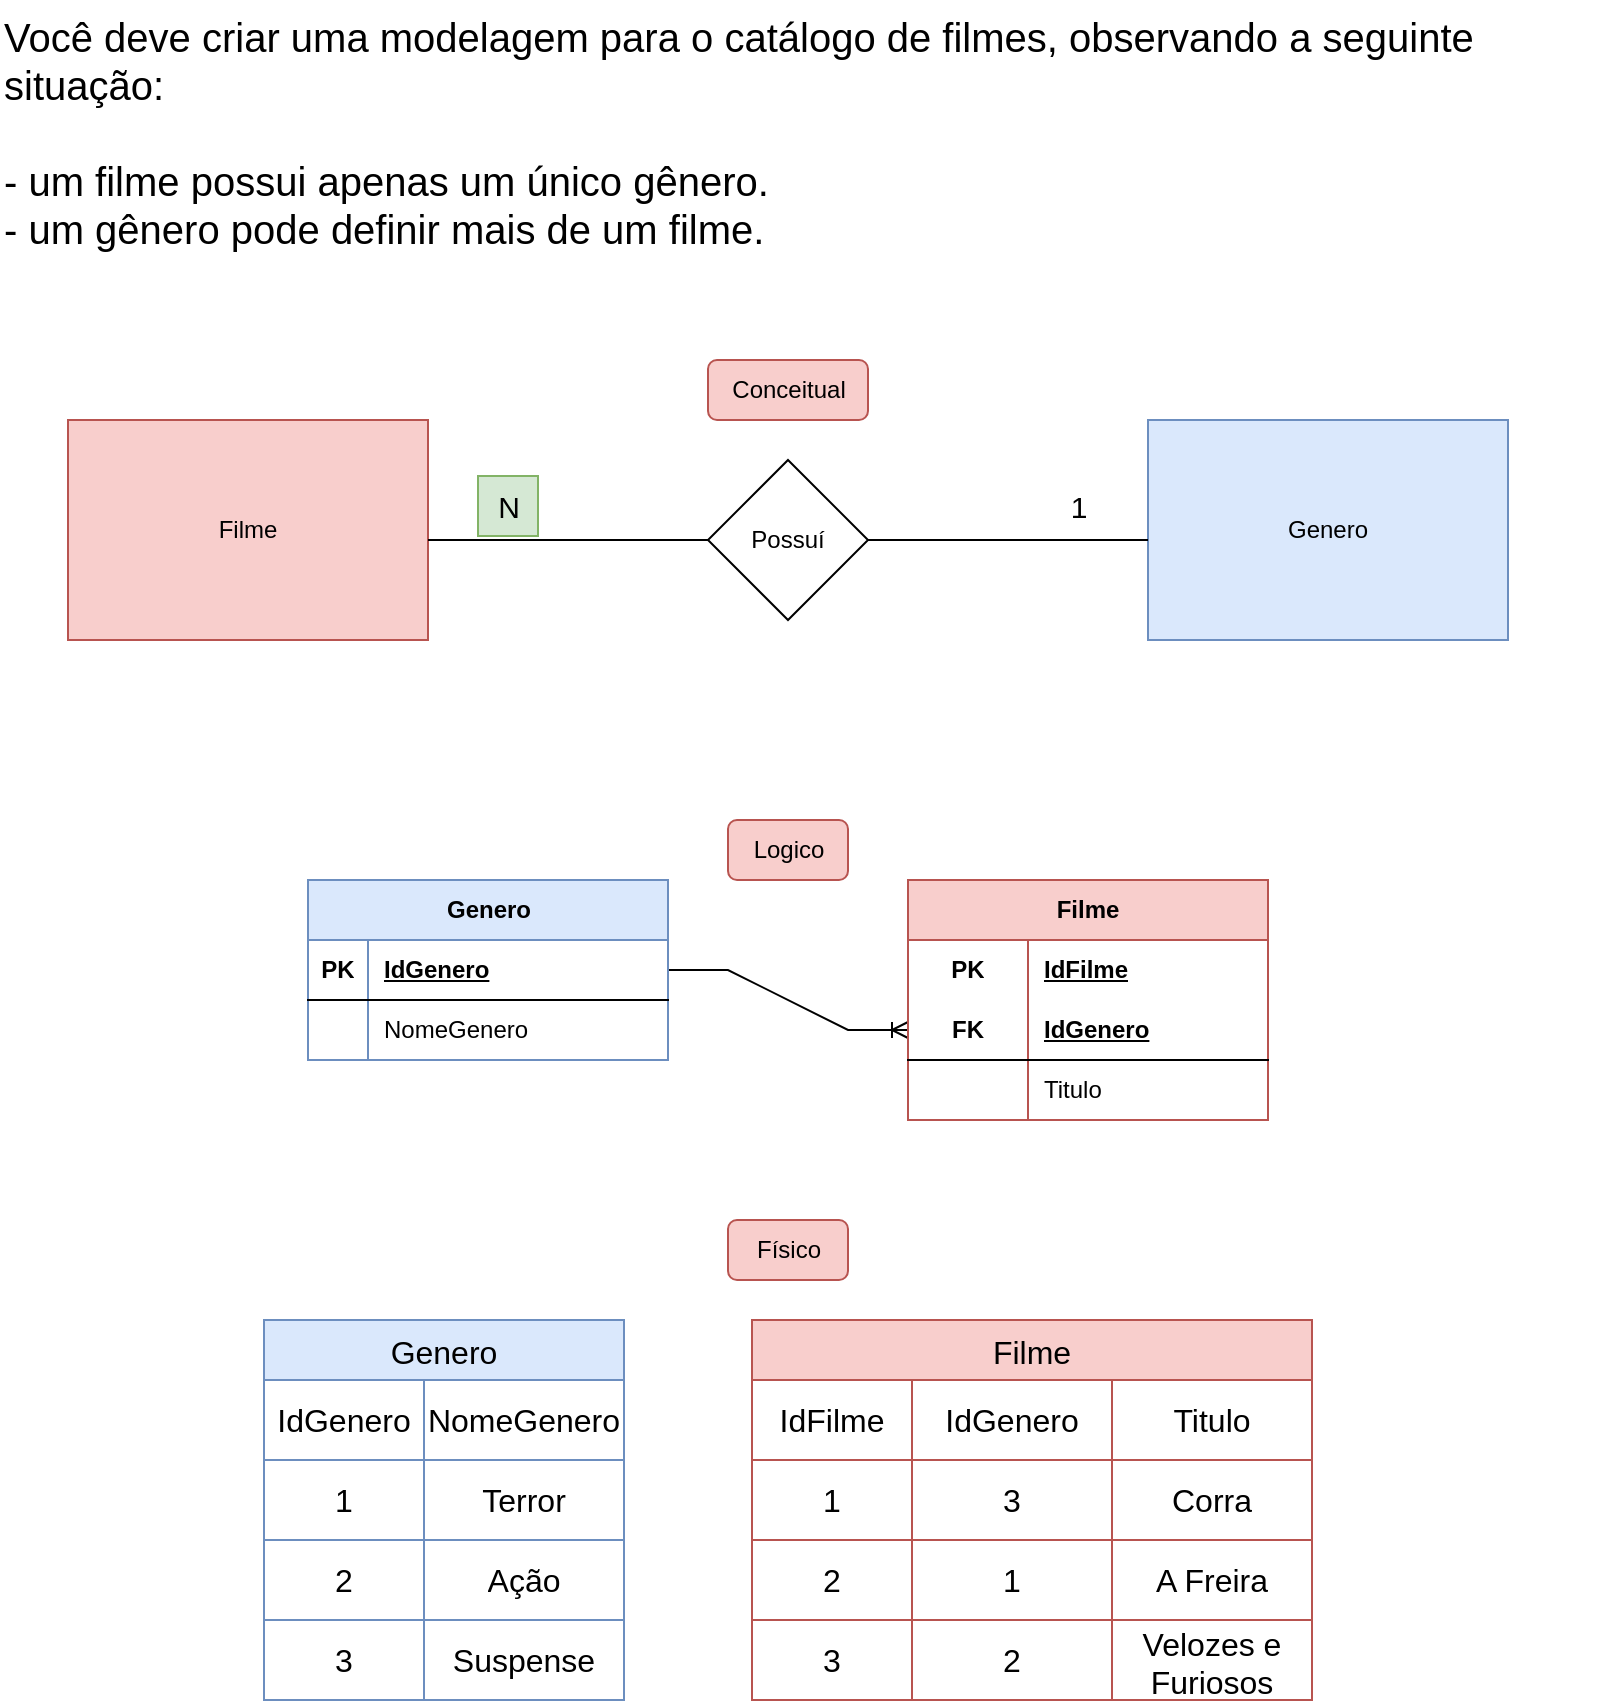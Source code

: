 <mxfile version="21.6.5" type="device" pages="5">
  <diagram name="EX1.0" id="XB3qCNsQhwrjEZaaqrpj">
    <mxGraphModel dx="1750" dy="1032" grid="1" gridSize="10" guides="1" tooltips="1" connect="1" arrows="1" fold="1" page="1" pageScale="1" pageWidth="827" pageHeight="1169" math="0" shadow="0">
      <root>
        <mxCell id="0" />
        <mxCell id="1" parent="0" />
        <mxCell id="HoZpe3OYJ4ChE6d54a7k-1" value="&lt;font style=&quot;vertical-align: inherit;&quot;&gt;&lt;font style=&quot;vertical-align: inherit;&quot;&gt;Filme&lt;/font&gt;&lt;/font&gt;" style="rounded=0;whiteSpace=wrap;html=1;fillColor=#f8cecc;strokeColor=#b85450;" parent="1" vertex="1">
          <mxGeometry x="54" y="220" width="180" height="110" as="geometry" />
        </mxCell>
        <mxCell id="HoZpe3OYJ4ChE6d54a7k-2" value="&lt;font style=&quot;vertical-align: inherit;&quot;&gt;&lt;font style=&quot;vertical-align: inherit;&quot;&gt;Genero&lt;/font&gt;&lt;/font&gt;" style="rounded=0;whiteSpace=wrap;html=1;fillColor=#dae8fc;strokeColor=#6c8ebf;" parent="1" vertex="1">
          <mxGeometry x="594" y="220" width="180" height="110" as="geometry" />
        </mxCell>
        <mxCell id="HoZpe3OYJ4ChE6d54a7k-4" style="edgeStyle=orthogonalEdgeStyle;rounded=0;orthogonalLoop=1;jettySize=auto;html=1;endArrow=none;endFill=0;" parent="1" source="HoZpe3OYJ4ChE6d54a7k-3" edge="1">
          <mxGeometry relative="1" as="geometry">
            <mxPoint x="594" y="280" as="targetPoint" />
          </mxGeometry>
        </mxCell>
        <mxCell id="HoZpe3OYJ4ChE6d54a7k-5" style="edgeStyle=orthogonalEdgeStyle;rounded=0;orthogonalLoop=1;jettySize=auto;html=1;endArrow=none;endFill=0;" parent="1" source="HoZpe3OYJ4ChE6d54a7k-3" edge="1">
          <mxGeometry relative="1" as="geometry">
            <mxPoint x="234" y="280" as="targetPoint" />
          </mxGeometry>
        </mxCell>
        <mxCell id="HoZpe3OYJ4ChE6d54a7k-3" value="&lt;font style=&quot;vertical-align: inherit;&quot;&gt;&lt;font style=&quot;vertical-align: inherit;&quot;&gt;Possuí&lt;/font&gt;&lt;/font&gt;" style="rhombus;whiteSpace=wrap;html=1;" parent="1" vertex="1">
          <mxGeometry x="374" y="240" width="80" height="80" as="geometry" />
        </mxCell>
        <mxCell id="HoZpe3OYJ4ChE6d54a7k-6" value="Você deve criar uma modelagem para o catálogo de filmes, observando a seguinte situação: &#xa;&#xa;- um filme possui apenas um único gênero. &#xa;- um gênero pode definir mais de um filme." style="text;whiteSpace=wrap;fontSize=20;" parent="1" vertex="1">
          <mxGeometry x="20" y="10" width="800" height="150" as="geometry" />
        </mxCell>
        <mxCell id="HoZpe3OYJ4ChE6d54a7k-7" value="&lt;font style=&quot;vertical-align: inherit;&quot;&gt;&lt;font style=&quot;vertical-align: inherit; font-size: 15px;&quot;&gt;N&lt;/font&gt;&lt;/font&gt;" style="text;html=1;align=center;verticalAlign=middle;resizable=0;points=[];autosize=1;strokeColor=#82b366;fillColor=#d5e8d4;" parent="1" vertex="1">
          <mxGeometry x="259" y="248" width="30" height="30" as="geometry" />
        </mxCell>
        <mxCell id="HoZpe3OYJ4ChE6d54a7k-8" value="&lt;font style=&quot;vertical-align: inherit;&quot;&gt;&lt;font style=&quot;vertical-align: inherit; font-size: 15px;&quot;&gt;1&lt;/font&gt;&lt;/font&gt;" style="text;html=1;align=center;verticalAlign=middle;resizable=0;points=[];autosize=1;strokeColor=none;fillColor=none;" parent="1" vertex="1">
          <mxGeometry x="544" y="248" width="30" height="30" as="geometry" />
        </mxCell>
        <mxCell id="UHlgNSyu6IXHiGPomPSV-1" value="" style="edgeStyle=entityRelationEdgeStyle;fontSize=12;html=1;endArrow=ERoneToMany;rounded=0;exitX=1;exitY=0.5;exitDx=0;exitDy=0;entryX=0;entryY=0.5;entryDx=0;entryDy=0;" parent="1" source="UHlgNSyu6IXHiGPomPSV-3" target="UHlgNSyu6IXHiGPomPSV-19" edge="1">
          <mxGeometry width="100" height="100" relative="1" as="geometry">
            <mxPoint x="344" y="545" as="sourcePoint" />
            <mxPoint x="444" y="535" as="targetPoint" />
            <Array as="points">
              <mxPoint x="404" y="575" />
              <mxPoint x="444" y="555" />
            </Array>
          </mxGeometry>
        </mxCell>
        <mxCell id="UHlgNSyu6IXHiGPomPSV-2" value="Genero" style="shape=table;startSize=30;container=1;collapsible=1;childLayout=tableLayout;fixedRows=1;rowLines=0;fontStyle=1;align=center;resizeLast=1;html=1;fillColor=#dae8fc;strokeColor=#6c8ebf;" parent="1" vertex="1">
          <mxGeometry x="174" y="450" width="180" height="90" as="geometry" />
        </mxCell>
        <mxCell id="UHlgNSyu6IXHiGPomPSV-3" value="" style="shape=tableRow;horizontal=0;startSize=0;swimlaneHead=0;swimlaneBody=0;fillColor=none;collapsible=0;dropTarget=0;points=[[0,0.5],[1,0.5]];portConstraint=eastwest;top=0;left=0;right=0;bottom=1;" parent="UHlgNSyu6IXHiGPomPSV-2" vertex="1">
          <mxGeometry y="30" width="180" height="30" as="geometry" />
        </mxCell>
        <mxCell id="UHlgNSyu6IXHiGPomPSV-4" value="PK" style="shape=partialRectangle;connectable=0;fillColor=none;top=0;left=0;bottom=0;right=0;fontStyle=1;overflow=hidden;whiteSpace=wrap;html=1;" parent="UHlgNSyu6IXHiGPomPSV-3" vertex="1">
          <mxGeometry width="30" height="30" as="geometry">
            <mxRectangle width="30" height="30" as="alternateBounds" />
          </mxGeometry>
        </mxCell>
        <mxCell id="UHlgNSyu6IXHiGPomPSV-5" value="IdGenero" style="shape=partialRectangle;connectable=0;fillColor=none;top=0;left=0;bottom=0;right=0;align=left;spacingLeft=6;fontStyle=5;overflow=hidden;whiteSpace=wrap;html=1;" parent="UHlgNSyu6IXHiGPomPSV-3" vertex="1">
          <mxGeometry x="30" width="150" height="30" as="geometry">
            <mxRectangle width="150" height="30" as="alternateBounds" />
          </mxGeometry>
        </mxCell>
        <mxCell id="UHlgNSyu6IXHiGPomPSV-6" value="" style="shape=tableRow;horizontal=0;startSize=0;swimlaneHead=0;swimlaneBody=0;fillColor=none;collapsible=0;dropTarget=0;points=[[0,0.5],[1,0.5]];portConstraint=eastwest;top=0;left=0;right=0;bottom=0;" parent="UHlgNSyu6IXHiGPomPSV-2" vertex="1">
          <mxGeometry y="60" width="180" height="30" as="geometry" />
        </mxCell>
        <mxCell id="UHlgNSyu6IXHiGPomPSV-7" value="" style="shape=partialRectangle;connectable=0;fillColor=none;top=0;left=0;bottom=0;right=0;editable=1;overflow=hidden;whiteSpace=wrap;html=1;" parent="UHlgNSyu6IXHiGPomPSV-6" vertex="1">
          <mxGeometry width="30" height="30" as="geometry">
            <mxRectangle width="30" height="30" as="alternateBounds" />
          </mxGeometry>
        </mxCell>
        <mxCell id="UHlgNSyu6IXHiGPomPSV-8" value="NomeGenero" style="shape=partialRectangle;connectable=0;fillColor=none;top=0;left=0;bottom=0;right=0;align=left;spacingLeft=6;overflow=hidden;whiteSpace=wrap;html=1;" parent="UHlgNSyu6IXHiGPomPSV-6" vertex="1">
          <mxGeometry x="30" width="150" height="30" as="geometry">
            <mxRectangle width="150" height="30" as="alternateBounds" />
          </mxGeometry>
        </mxCell>
        <mxCell id="UHlgNSyu6IXHiGPomPSV-15" value="Filme" style="shape=table;startSize=30;container=1;collapsible=1;childLayout=tableLayout;fixedRows=1;rowLines=0;fontStyle=1;align=center;resizeLast=1;html=1;whiteSpace=wrap;fillColor=#f8cecc;strokeColor=#b85450;" parent="1" vertex="1">
          <mxGeometry x="474" y="450" width="180" height="120" as="geometry" />
        </mxCell>
        <mxCell id="UHlgNSyu6IXHiGPomPSV-16" value="" style="shape=tableRow;horizontal=0;startSize=0;swimlaneHead=0;swimlaneBody=0;fillColor=none;collapsible=0;dropTarget=0;points=[[0,0.5],[1,0.5]];portConstraint=eastwest;top=0;left=0;right=0;bottom=0;html=1;" parent="UHlgNSyu6IXHiGPomPSV-15" vertex="1">
          <mxGeometry y="30" width="180" height="30" as="geometry" />
        </mxCell>
        <mxCell id="UHlgNSyu6IXHiGPomPSV-17" value="PK" style="shape=partialRectangle;connectable=0;fillColor=none;top=0;left=0;bottom=0;right=0;fontStyle=1;overflow=hidden;html=1;whiteSpace=wrap;" parent="UHlgNSyu6IXHiGPomPSV-16" vertex="1">
          <mxGeometry width="60" height="30" as="geometry">
            <mxRectangle width="60" height="30" as="alternateBounds" />
          </mxGeometry>
        </mxCell>
        <mxCell id="UHlgNSyu6IXHiGPomPSV-18" value="IdFilme" style="shape=partialRectangle;connectable=0;fillColor=none;top=0;left=0;bottom=0;right=0;align=left;spacingLeft=6;fontStyle=5;overflow=hidden;html=1;whiteSpace=wrap;" parent="UHlgNSyu6IXHiGPomPSV-16" vertex="1">
          <mxGeometry x="60" width="120" height="30" as="geometry">
            <mxRectangle width="120" height="30" as="alternateBounds" />
          </mxGeometry>
        </mxCell>
        <mxCell id="UHlgNSyu6IXHiGPomPSV-19" value="" style="shape=tableRow;horizontal=0;startSize=0;swimlaneHead=0;swimlaneBody=0;fillColor=none;collapsible=0;dropTarget=0;points=[[0,0.5],[1,0.5]];portConstraint=eastwest;top=0;left=0;right=0;bottom=1;html=1;" parent="UHlgNSyu6IXHiGPomPSV-15" vertex="1">
          <mxGeometry y="60" width="180" height="30" as="geometry" />
        </mxCell>
        <mxCell id="UHlgNSyu6IXHiGPomPSV-20" value="FK" style="shape=partialRectangle;connectable=0;fillColor=none;top=0;left=0;bottom=0;right=0;fontStyle=1;overflow=hidden;html=1;whiteSpace=wrap;" parent="UHlgNSyu6IXHiGPomPSV-19" vertex="1">
          <mxGeometry width="60" height="30" as="geometry">
            <mxRectangle width="60" height="30" as="alternateBounds" />
          </mxGeometry>
        </mxCell>
        <mxCell id="UHlgNSyu6IXHiGPomPSV-21" value="IdGenero" style="shape=partialRectangle;connectable=0;fillColor=none;top=0;left=0;bottom=0;right=0;align=left;spacingLeft=6;fontStyle=5;overflow=hidden;html=1;whiteSpace=wrap;" parent="UHlgNSyu6IXHiGPomPSV-19" vertex="1">
          <mxGeometry x="60" width="120" height="30" as="geometry">
            <mxRectangle width="120" height="30" as="alternateBounds" />
          </mxGeometry>
        </mxCell>
        <mxCell id="UHlgNSyu6IXHiGPomPSV-22" value="" style="shape=tableRow;horizontal=0;startSize=0;swimlaneHead=0;swimlaneBody=0;fillColor=none;collapsible=0;dropTarget=0;points=[[0,0.5],[1,0.5]];portConstraint=eastwest;top=0;left=0;right=0;bottom=0;html=1;" parent="UHlgNSyu6IXHiGPomPSV-15" vertex="1">
          <mxGeometry y="90" width="180" height="30" as="geometry" />
        </mxCell>
        <mxCell id="UHlgNSyu6IXHiGPomPSV-23" value="" style="shape=partialRectangle;connectable=0;fillColor=none;top=0;left=0;bottom=0;right=0;editable=1;overflow=hidden;html=1;whiteSpace=wrap;" parent="UHlgNSyu6IXHiGPomPSV-22" vertex="1">
          <mxGeometry width="60" height="30" as="geometry">
            <mxRectangle width="60" height="30" as="alternateBounds" />
          </mxGeometry>
        </mxCell>
        <mxCell id="UHlgNSyu6IXHiGPomPSV-24" value="Titulo" style="shape=partialRectangle;connectable=0;fillColor=none;top=0;left=0;bottom=0;right=0;align=left;spacingLeft=6;overflow=hidden;html=1;whiteSpace=wrap;" parent="UHlgNSyu6IXHiGPomPSV-22" vertex="1">
          <mxGeometry x="60" width="120" height="30" as="geometry">
            <mxRectangle width="120" height="30" as="alternateBounds" />
          </mxGeometry>
        </mxCell>
        <mxCell id="UHlgNSyu6IXHiGPomPSV-28" value="Conceitual" style="text;html=1;align=center;verticalAlign=middle;resizable=0;points=[];autosize=1;strokeColor=#b85450;fillColor=#f8cecc;rounded=1;" parent="1" vertex="1">
          <mxGeometry x="374" y="190" width="80" height="30" as="geometry" />
        </mxCell>
        <mxCell id="UHlgNSyu6IXHiGPomPSV-29" value="Logico" style="text;html=1;align=center;verticalAlign=middle;resizable=0;points=[];autosize=1;strokeColor=#b85450;fillColor=#f8cecc;rounded=1;" parent="1" vertex="1">
          <mxGeometry x="384" y="420" width="60" height="30" as="geometry" />
        </mxCell>
        <mxCell id="UHlgNSyu6IXHiGPomPSV-30" value="Genero" style="shape=table;startSize=30;container=1;collapsible=0;childLayout=tableLayout;strokeColor=#6c8ebf;fontSize=16;fillColor=#dae8fc;" parent="1" vertex="1">
          <mxGeometry x="152" y="670" width="180" height="190" as="geometry" />
        </mxCell>
        <mxCell id="UHlgNSyu6IXHiGPomPSV-31" value="" style="shape=tableRow;horizontal=0;startSize=0;swimlaneHead=0;swimlaneBody=0;strokeColor=inherit;top=0;left=0;bottom=0;right=0;collapsible=0;dropTarget=0;fillColor=none;points=[[0,0.5],[1,0.5]];portConstraint=eastwest;fontSize=16;" parent="UHlgNSyu6IXHiGPomPSV-30" vertex="1">
          <mxGeometry y="30" width="180" height="40" as="geometry" />
        </mxCell>
        <mxCell id="UHlgNSyu6IXHiGPomPSV-32" value="IdGenero" style="shape=partialRectangle;html=1;whiteSpace=wrap;connectable=0;strokeColor=inherit;overflow=hidden;fillColor=none;top=0;left=0;bottom=0;right=0;pointerEvents=1;fontSize=16;" parent="UHlgNSyu6IXHiGPomPSV-31" vertex="1">
          <mxGeometry width="80" height="40" as="geometry">
            <mxRectangle width="80" height="40" as="alternateBounds" />
          </mxGeometry>
        </mxCell>
        <mxCell id="UHlgNSyu6IXHiGPomPSV-33" value="NomeGenero" style="shape=partialRectangle;html=1;whiteSpace=wrap;connectable=0;strokeColor=inherit;overflow=hidden;fillColor=none;top=0;left=0;bottom=0;right=0;pointerEvents=1;fontSize=16;" parent="UHlgNSyu6IXHiGPomPSV-31" vertex="1">
          <mxGeometry x="80" width="100" height="40" as="geometry">
            <mxRectangle width="100" height="40" as="alternateBounds" />
          </mxGeometry>
        </mxCell>
        <mxCell id="UHlgNSyu6IXHiGPomPSV-35" value="" style="shape=tableRow;horizontal=0;startSize=0;swimlaneHead=0;swimlaneBody=0;strokeColor=inherit;top=0;left=0;bottom=0;right=0;collapsible=0;dropTarget=0;fillColor=none;points=[[0,0.5],[1,0.5]];portConstraint=eastwest;fontSize=16;" parent="UHlgNSyu6IXHiGPomPSV-30" vertex="1">
          <mxGeometry y="70" width="180" height="40" as="geometry" />
        </mxCell>
        <mxCell id="UHlgNSyu6IXHiGPomPSV-36" value="1" style="shape=partialRectangle;html=1;whiteSpace=wrap;connectable=0;strokeColor=inherit;overflow=hidden;fillColor=none;top=0;left=0;bottom=0;right=0;pointerEvents=1;fontSize=16;" parent="UHlgNSyu6IXHiGPomPSV-35" vertex="1">
          <mxGeometry width="80" height="40" as="geometry">
            <mxRectangle width="80" height="40" as="alternateBounds" />
          </mxGeometry>
        </mxCell>
        <mxCell id="UHlgNSyu6IXHiGPomPSV-37" value="Terror" style="shape=partialRectangle;html=1;whiteSpace=wrap;connectable=0;strokeColor=inherit;overflow=hidden;fillColor=none;top=0;left=0;bottom=0;right=0;pointerEvents=1;fontSize=16;" parent="UHlgNSyu6IXHiGPomPSV-35" vertex="1">
          <mxGeometry x="80" width="100" height="40" as="geometry">
            <mxRectangle width="100" height="40" as="alternateBounds" />
          </mxGeometry>
        </mxCell>
        <mxCell id="UHlgNSyu6IXHiGPomPSV-39" value="" style="shape=tableRow;horizontal=0;startSize=0;swimlaneHead=0;swimlaneBody=0;strokeColor=inherit;top=0;left=0;bottom=0;right=0;collapsible=0;dropTarget=0;fillColor=none;points=[[0,0.5],[1,0.5]];portConstraint=eastwest;fontSize=16;" parent="UHlgNSyu6IXHiGPomPSV-30" vertex="1">
          <mxGeometry y="110" width="180" height="40" as="geometry" />
        </mxCell>
        <mxCell id="UHlgNSyu6IXHiGPomPSV-40" value="2" style="shape=partialRectangle;html=1;whiteSpace=wrap;connectable=0;strokeColor=inherit;overflow=hidden;fillColor=none;top=0;left=0;bottom=0;right=0;pointerEvents=1;fontSize=16;" parent="UHlgNSyu6IXHiGPomPSV-39" vertex="1">
          <mxGeometry width="80" height="40" as="geometry">
            <mxRectangle width="80" height="40" as="alternateBounds" />
          </mxGeometry>
        </mxCell>
        <mxCell id="UHlgNSyu6IXHiGPomPSV-41" value="Ação" style="shape=partialRectangle;html=1;whiteSpace=wrap;connectable=0;strokeColor=inherit;overflow=hidden;fillColor=none;top=0;left=0;bottom=0;right=0;pointerEvents=1;fontSize=16;" parent="UHlgNSyu6IXHiGPomPSV-39" vertex="1">
          <mxGeometry x="80" width="100" height="40" as="geometry">
            <mxRectangle width="100" height="40" as="alternateBounds" />
          </mxGeometry>
        </mxCell>
        <mxCell id="UHlgNSyu6IXHiGPomPSV-43" style="shape=tableRow;horizontal=0;startSize=0;swimlaneHead=0;swimlaneBody=0;strokeColor=inherit;top=0;left=0;bottom=0;right=0;collapsible=0;dropTarget=0;fillColor=none;points=[[0,0.5],[1,0.5]];portConstraint=eastwest;fontSize=16;" parent="UHlgNSyu6IXHiGPomPSV-30" vertex="1">
          <mxGeometry y="150" width="180" height="40" as="geometry" />
        </mxCell>
        <mxCell id="UHlgNSyu6IXHiGPomPSV-44" value="3" style="shape=partialRectangle;html=1;whiteSpace=wrap;connectable=0;strokeColor=inherit;overflow=hidden;fillColor=none;top=0;left=0;bottom=0;right=0;pointerEvents=1;fontSize=16;" parent="UHlgNSyu6IXHiGPomPSV-43" vertex="1">
          <mxGeometry width="80" height="40" as="geometry">
            <mxRectangle width="80" height="40" as="alternateBounds" />
          </mxGeometry>
        </mxCell>
        <mxCell id="UHlgNSyu6IXHiGPomPSV-45" value="Suspense" style="shape=partialRectangle;html=1;whiteSpace=wrap;connectable=0;strokeColor=inherit;overflow=hidden;fillColor=none;top=0;left=0;bottom=0;right=0;pointerEvents=1;fontSize=16;" parent="UHlgNSyu6IXHiGPomPSV-43" vertex="1">
          <mxGeometry x="80" width="100" height="40" as="geometry">
            <mxRectangle width="100" height="40" as="alternateBounds" />
          </mxGeometry>
        </mxCell>
        <mxCell id="UHlgNSyu6IXHiGPomPSV-46" value="Filme" style="shape=table;startSize=30;container=1;collapsible=0;childLayout=tableLayout;strokeColor=#b85450;fontSize=16;fillColor=#f8cecc;" parent="1" vertex="1">
          <mxGeometry x="396" y="670" width="280" height="190" as="geometry" />
        </mxCell>
        <mxCell id="UHlgNSyu6IXHiGPomPSV-47" value="" style="shape=tableRow;horizontal=0;startSize=0;swimlaneHead=0;swimlaneBody=0;strokeColor=inherit;top=0;left=0;bottom=0;right=0;collapsible=0;dropTarget=0;fillColor=none;points=[[0,0.5],[1,0.5]];portConstraint=eastwest;fontSize=16;" parent="UHlgNSyu6IXHiGPomPSV-46" vertex="1">
          <mxGeometry y="30" width="280" height="40" as="geometry" />
        </mxCell>
        <mxCell id="UHlgNSyu6IXHiGPomPSV-48" value="IdFilme" style="shape=partialRectangle;html=1;whiteSpace=wrap;connectable=0;strokeColor=inherit;overflow=hidden;fillColor=none;top=0;left=0;bottom=0;right=0;pointerEvents=1;fontSize=16;" parent="UHlgNSyu6IXHiGPomPSV-47" vertex="1">
          <mxGeometry width="80" height="40" as="geometry">
            <mxRectangle width="80" height="40" as="alternateBounds" />
          </mxGeometry>
        </mxCell>
        <mxCell id="UHlgNSyu6IXHiGPomPSV-49" value="IdGenero" style="shape=partialRectangle;html=1;whiteSpace=wrap;connectable=0;strokeColor=inherit;overflow=hidden;fillColor=none;top=0;left=0;bottom=0;right=0;pointerEvents=1;fontSize=16;" parent="UHlgNSyu6IXHiGPomPSV-47" vertex="1">
          <mxGeometry x="80" width="100" height="40" as="geometry">
            <mxRectangle width="100" height="40" as="alternateBounds" />
          </mxGeometry>
        </mxCell>
        <mxCell id="UHlgNSyu6IXHiGPomPSV-59" value="Titulo" style="shape=partialRectangle;html=1;whiteSpace=wrap;connectable=0;strokeColor=inherit;overflow=hidden;fillColor=none;top=0;left=0;bottom=0;right=0;pointerEvents=1;fontSize=16;" parent="UHlgNSyu6IXHiGPomPSV-47" vertex="1">
          <mxGeometry x="180" width="100" height="40" as="geometry">
            <mxRectangle width="100" height="40" as="alternateBounds" />
          </mxGeometry>
        </mxCell>
        <mxCell id="UHlgNSyu6IXHiGPomPSV-50" value="" style="shape=tableRow;horizontal=0;startSize=0;swimlaneHead=0;swimlaneBody=0;strokeColor=inherit;top=0;left=0;bottom=0;right=0;collapsible=0;dropTarget=0;fillColor=none;points=[[0,0.5],[1,0.5]];portConstraint=eastwest;fontSize=16;" parent="UHlgNSyu6IXHiGPomPSV-46" vertex="1">
          <mxGeometry y="70" width="280" height="40" as="geometry" />
        </mxCell>
        <mxCell id="UHlgNSyu6IXHiGPomPSV-51" value="1" style="shape=partialRectangle;html=1;whiteSpace=wrap;connectable=0;strokeColor=inherit;overflow=hidden;fillColor=none;top=0;left=0;bottom=0;right=0;pointerEvents=1;fontSize=16;" parent="UHlgNSyu6IXHiGPomPSV-50" vertex="1">
          <mxGeometry width="80" height="40" as="geometry">
            <mxRectangle width="80" height="40" as="alternateBounds" />
          </mxGeometry>
        </mxCell>
        <mxCell id="UHlgNSyu6IXHiGPomPSV-52" value="3" style="shape=partialRectangle;html=1;whiteSpace=wrap;connectable=0;strokeColor=inherit;overflow=hidden;fillColor=none;top=0;left=0;bottom=0;right=0;pointerEvents=1;fontSize=16;" parent="UHlgNSyu6IXHiGPomPSV-50" vertex="1">
          <mxGeometry x="80" width="100" height="40" as="geometry">
            <mxRectangle width="100" height="40" as="alternateBounds" />
          </mxGeometry>
        </mxCell>
        <mxCell id="UHlgNSyu6IXHiGPomPSV-60" value="Corra" style="shape=partialRectangle;html=1;whiteSpace=wrap;connectable=0;strokeColor=inherit;overflow=hidden;fillColor=none;top=0;left=0;bottom=0;right=0;pointerEvents=1;fontSize=16;" parent="UHlgNSyu6IXHiGPomPSV-50" vertex="1">
          <mxGeometry x="180" width="100" height="40" as="geometry">
            <mxRectangle width="100" height="40" as="alternateBounds" />
          </mxGeometry>
        </mxCell>
        <mxCell id="UHlgNSyu6IXHiGPomPSV-53" value="" style="shape=tableRow;horizontal=0;startSize=0;swimlaneHead=0;swimlaneBody=0;strokeColor=inherit;top=0;left=0;bottom=0;right=0;collapsible=0;dropTarget=0;fillColor=none;points=[[0,0.5],[1,0.5]];portConstraint=eastwest;fontSize=16;" parent="UHlgNSyu6IXHiGPomPSV-46" vertex="1">
          <mxGeometry y="110" width="280" height="40" as="geometry" />
        </mxCell>
        <mxCell id="UHlgNSyu6IXHiGPomPSV-54" value="2" style="shape=partialRectangle;html=1;whiteSpace=wrap;connectable=0;strokeColor=inherit;overflow=hidden;fillColor=none;top=0;left=0;bottom=0;right=0;pointerEvents=1;fontSize=16;" parent="UHlgNSyu6IXHiGPomPSV-53" vertex="1">
          <mxGeometry width="80" height="40" as="geometry">
            <mxRectangle width="80" height="40" as="alternateBounds" />
          </mxGeometry>
        </mxCell>
        <mxCell id="UHlgNSyu6IXHiGPomPSV-55" value="1" style="shape=partialRectangle;html=1;whiteSpace=wrap;connectable=0;strokeColor=inherit;overflow=hidden;fillColor=none;top=0;left=0;bottom=0;right=0;pointerEvents=1;fontSize=16;" parent="UHlgNSyu6IXHiGPomPSV-53" vertex="1">
          <mxGeometry x="80" width="100" height="40" as="geometry">
            <mxRectangle width="100" height="40" as="alternateBounds" />
          </mxGeometry>
        </mxCell>
        <mxCell id="UHlgNSyu6IXHiGPomPSV-61" value="A Freira" style="shape=partialRectangle;html=1;whiteSpace=wrap;connectable=0;strokeColor=inherit;overflow=hidden;fillColor=none;top=0;left=0;bottom=0;right=0;pointerEvents=1;fontSize=16;" parent="UHlgNSyu6IXHiGPomPSV-53" vertex="1">
          <mxGeometry x="180" width="100" height="40" as="geometry">
            <mxRectangle width="100" height="40" as="alternateBounds" />
          </mxGeometry>
        </mxCell>
        <mxCell id="UHlgNSyu6IXHiGPomPSV-56" style="shape=tableRow;horizontal=0;startSize=0;swimlaneHead=0;swimlaneBody=0;strokeColor=inherit;top=0;left=0;bottom=0;right=0;collapsible=0;dropTarget=0;fillColor=none;points=[[0,0.5],[1,0.5]];portConstraint=eastwest;fontSize=16;" parent="UHlgNSyu6IXHiGPomPSV-46" vertex="1">
          <mxGeometry y="150" width="280" height="40" as="geometry" />
        </mxCell>
        <mxCell id="UHlgNSyu6IXHiGPomPSV-57" value="3" style="shape=partialRectangle;html=1;whiteSpace=wrap;connectable=0;strokeColor=inherit;overflow=hidden;fillColor=none;top=0;left=0;bottom=0;right=0;pointerEvents=1;fontSize=16;" parent="UHlgNSyu6IXHiGPomPSV-56" vertex="1">
          <mxGeometry width="80" height="40" as="geometry">
            <mxRectangle width="80" height="40" as="alternateBounds" />
          </mxGeometry>
        </mxCell>
        <mxCell id="UHlgNSyu6IXHiGPomPSV-58" value="2" style="shape=partialRectangle;html=1;whiteSpace=wrap;connectable=0;strokeColor=inherit;overflow=hidden;fillColor=none;top=0;left=0;bottom=0;right=0;pointerEvents=1;fontSize=16;" parent="UHlgNSyu6IXHiGPomPSV-56" vertex="1">
          <mxGeometry x="80" width="100" height="40" as="geometry">
            <mxRectangle width="100" height="40" as="alternateBounds" />
          </mxGeometry>
        </mxCell>
        <mxCell id="UHlgNSyu6IXHiGPomPSV-62" value="Velozes e Furiosos" style="shape=partialRectangle;html=1;whiteSpace=wrap;connectable=0;strokeColor=inherit;overflow=hidden;fillColor=none;top=0;left=0;bottom=0;right=0;pointerEvents=1;fontSize=16;" parent="UHlgNSyu6IXHiGPomPSV-56" vertex="1">
          <mxGeometry x="180" width="100" height="40" as="geometry">
            <mxRectangle width="100" height="40" as="alternateBounds" />
          </mxGeometry>
        </mxCell>
        <mxCell id="UHlgNSyu6IXHiGPomPSV-63" value="Físico" style="text;html=1;align=center;verticalAlign=middle;resizable=0;points=[];autosize=1;strokeColor=#b85450;fillColor=#f8cecc;rounded=1;" parent="1" vertex="1">
          <mxGeometry x="384" y="620" width="60" height="30" as="geometry" />
        </mxCell>
      </root>
    </mxGraphModel>
  </diagram>
  <diagram id="yqSGxm-ulSZ4vr0LCYN4" name="EX1.1">
    <mxGraphModel dx="1909" dy="1125" grid="1" gridSize="10" guides="1" tooltips="1" connect="1" arrows="1" fold="1" page="1" pageScale="1" pageWidth="827" pageHeight="1169" math="0" shadow="0">
      <root>
        <mxCell id="0" />
        <mxCell id="1" parent="0" />
        <mxCell id="Va9fY4DiWAqkqfLYXp90-1" value="Construa a modelagem que represente pessoas e seus dados, observando que:&#xa;&#xa;- uma pessoa pode ter vários telefones e vários emails, porém, pode possuir somente uma CNH." style="text;whiteSpace=wrap;fontSize=20;" parent="1" vertex="1">
          <mxGeometry x="10" y="10" width="810" height="110" as="geometry" />
        </mxCell>
        <mxCell id="Va9fY4DiWAqkqfLYXp90-2" style="edgeStyle=orthogonalEdgeStyle;rounded=0;orthogonalLoop=1;jettySize=auto;html=1;endArrow=none;endFill=0;" parent="1" source="Va9fY4DiWAqkqfLYXp90-3" target="Va9fY4DiWAqkqfLYXp90-10" edge="1">
          <mxGeometry relative="1" as="geometry" />
        </mxCell>
        <mxCell id="Va9fY4DiWAqkqfLYXp90-3" value="Pessoa" style="rounded=0;whiteSpace=wrap;html=1;fillColor=#dae8fc;strokeColor=#6c8ebf;" parent="1" vertex="1">
          <mxGeometry x="260" y="180" width="130" height="70" as="geometry" />
        </mxCell>
        <mxCell id="Va9fY4DiWAqkqfLYXp90-4" value="Telefone" style="rounded=0;whiteSpace=wrap;html=1;fillColor=#d5e8d4;strokeColor=#82b366;" parent="1" vertex="1">
          <mxGeometry x="260" y="430" width="130" height="70" as="geometry" />
        </mxCell>
        <mxCell id="Va9fY4DiWAqkqfLYXp90-5" value="Email" style="rounded=0;whiteSpace=wrap;html=1;fillColor=#ffe6cc;strokeColor=#d79b00;" parent="1" vertex="1">
          <mxGeometry x="640" y="182.5" width="130" height="65" as="geometry" />
        </mxCell>
        <mxCell id="Va9fY4DiWAqkqfLYXp90-6" style="edgeStyle=orthogonalEdgeStyle;rounded=0;orthogonalLoop=1;jettySize=auto;html=1;endArrow=none;endFill=0;" parent="1" source="Va9fY4DiWAqkqfLYXp90-7" target="Va9fY4DiWAqkqfLYXp90-3" edge="1">
          <mxGeometry relative="1" as="geometry" />
        </mxCell>
        <mxCell id="Va9fY4DiWAqkqfLYXp90-7" value="CNH" style="ellipse;whiteSpace=wrap;html=1;" parent="1" vertex="1">
          <mxGeometry x="80" y="180" width="100" height="70" as="geometry" />
        </mxCell>
        <mxCell id="Va9fY4DiWAqkqfLYXp90-8" style="edgeStyle=orthogonalEdgeStyle;rounded=0;orthogonalLoop=1;jettySize=auto;html=1;entryX=0;entryY=0.5;entryDx=0;entryDy=0;endArrow=none;endFill=0;" parent="1" source="Va9fY4DiWAqkqfLYXp90-10" target="Va9fY4DiWAqkqfLYXp90-5" edge="1">
          <mxGeometry relative="1" as="geometry" />
        </mxCell>
        <mxCell id="Va9fY4DiWAqkqfLYXp90-10" value="Possuí" style="rhombus;whiteSpace=wrap;html=1;" parent="1" vertex="1">
          <mxGeometry x="480" y="175" width="80" height="80" as="geometry" />
        </mxCell>
        <mxCell id="fPDQJGGRQ95LGpqXbNwe-2" style="edgeStyle=orthogonalEdgeStyle;rounded=0;orthogonalLoop=1;jettySize=auto;html=1;entryX=0.5;entryY=1;entryDx=0;entryDy=0;endArrow=none;endFill=0;" parent="1" source="fPDQJGGRQ95LGpqXbNwe-1" target="Va9fY4DiWAqkqfLYXp90-3" edge="1">
          <mxGeometry relative="1" as="geometry" />
        </mxCell>
        <mxCell id="fPDQJGGRQ95LGpqXbNwe-3" style="edgeStyle=orthogonalEdgeStyle;rounded=0;orthogonalLoop=1;jettySize=auto;html=1;endArrow=none;endFill=0;" parent="1" source="fPDQJGGRQ95LGpqXbNwe-1" target="Va9fY4DiWAqkqfLYXp90-4" edge="1">
          <mxGeometry relative="1" as="geometry" />
        </mxCell>
        <mxCell id="fPDQJGGRQ95LGpqXbNwe-1" value="Possuí" style="rhombus;whiteSpace=wrap;html=1;" parent="1" vertex="1">
          <mxGeometry x="285" y="300" width="80" height="80" as="geometry" />
        </mxCell>
        <mxCell id="M6ejPakcHimJ8GSBlHXt-1" value="1" style="text;html=1;align=center;verticalAlign=middle;resizable=0;points=[];autosize=1;strokeColor=none;fillColor=none;" parent="1" vertex="1">
          <mxGeometry x="400" y="188" width="30" height="30" as="geometry" />
        </mxCell>
        <mxCell id="M6ejPakcHimJ8GSBlHXt-2" value="1" style="text;html=1;align=center;verticalAlign=middle;resizable=0;points=[];autosize=1;strokeColor=none;fillColor=none;" parent="1" vertex="1">
          <mxGeometry x="330" y="255" width="30" height="30" as="geometry" />
        </mxCell>
        <mxCell id="M6ejPakcHimJ8GSBlHXt-3" value="N" style="text;html=1;align=center;verticalAlign=middle;resizable=0;points=[];autosize=1;strokeColor=#82b366;fillColor=#d5e8d4;" parent="1" vertex="1">
          <mxGeometry x="330" y="400" width="30" height="30" as="geometry" />
        </mxCell>
        <mxCell id="M6ejPakcHimJ8GSBlHXt-4" value="N" style="text;html=1;align=center;verticalAlign=middle;resizable=0;points=[];autosize=1;strokeColor=#82b366;fillColor=#d5e8d4;" parent="1" vertex="1">
          <mxGeometry x="600" y="188" width="30" height="30" as="geometry" />
        </mxCell>
        <mxCell id="aLdIeL1fzMj81P-NEPXg-1" value="Conceitual" style="text;html=1;align=center;verticalAlign=middle;resizable=0;points=[];autosize=1;strokeColor=#b85450;fillColor=#f8cecc;rounded=1;" parent="1" vertex="1">
          <mxGeometry x="360" y="140" width="80" height="30" as="geometry" />
        </mxCell>
        <mxCell id="77UqsVjm52Qq5QCmKfOq-1" value="Logico" style="text;html=1;align=center;verticalAlign=middle;resizable=0;points=[];autosize=1;strokeColor=#b85450;fillColor=#f8cecc;rounded=1;" parent="1" vertex="1">
          <mxGeometry x="370" y="550" width="60" height="30" as="geometry" />
        </mxCell>
        <mxCell id="ufmKzRq_Xw6E4p5AmZ3y-1" value="Pessoa" style="shape=table;startSize=30;container=1;collapsible=1;childLayout=tableLayout;fixedRows=1;rowLines=0;fontStyle=1;align=center;resizeLast=1;html=1;fillColor=#dae8fc;strokeColor=#6c8ebf;" parent="1" vertex="1">
          <mxGeometry x="324" y="620" width="180" height="120" as="geometry" />
        </mxCell>
        <mxCell id="ufmKzRq_Xw6E4p5AmZ3y-49" style="shape=tableRow;horizontal=0;startSize=0;swimlaneHead=0;swimlaneBody=0;fillColor=none;collapsible=0;dropTarget=0;points=[[0,0.5],[1,0.5]];portConstraint=eastwest;top=0;left=0;right=0;bottom=1;" parent="ufmKzRq_Xw6E4p5AmZ3y-1" vertex="1">
          <mxGeometry y="30" width="180" height="30" as="geometry" />
        </mxCell>
        <mxCell id="ufmKzRq_Xw6E4p5AmZ3y-50" value="PK" style="shape=partialRectangle;connectable=0;fillColor=none;top=0;left=0;bottom=0;right=0;fontStyle=1;overflow=hidden;whiteSpace=wrap;html=1;" parent="ufmKzRq_Xw6E4p5AmZ3y-49" vertex="1">
          <mxGeometry width="26" height="30" as="geometry">
            <mxRectangle width="26" height="30" as="alternateBounds" />
          </mxGeometry>
        </mxCell>
        <mxCell id="ufmKzRq_Xw6E4p5AmZ3y-51" value="IdPessoa" style="shape=partialRectangle;connectable=0;fillColor=none;top=0;left=0;bottom=0;right=0;align=left;spacingLeft=6;fontStyle=5;overflow=hidden;whiteSpace=wrap;html=1;" parent="ufmKzRq_Xw6E4p5AmZ3y-49" vertex="1">
          <mxGeometry x="26" width="154" height="30" as="geometry">
            <mxRectangle width="154" height="30" as="alternateBounds" />
          </mxGeometry>
        </mxCell>
        <mxCell id="HRfizyT_-2VLd1X8cCe2-1" style="shape=tableRow;horizontal=0;startSize=0;swimlaneHead=0;swimlaneBody=0;fillColor=none;collapsible=0;dropTarget=0;points=[[0,0.5],[1,0.5]];portConstraint=eastwest;top=0;left=0;right=0;bottom=0;" parent="ufmKzRq_Xw6E4p5AmZ3y-1" vertex="1">
          <mxGeometry y="60" width="180" height="30" as="geometry" />
        </mxCell>
        <mxCell id="HRfizyT_-2VLd1X8cCe2-2" style="shape=partialRectangle;connectable=0;fillColor=none;top=0;left=0;bottom=0;right=0;editable=1;overflow=hidden;whiteSpace=wrap;html=1;" parent="HRfizyT_-2VLd1X8cCe2-1" vertex="1">
          <mxGeometry width="26" height="30" as="geometry">
            <mxRectangle width="26" height="30" as="alternateBounds" />
          </mxGeometry>
        </mxCell>
        <mxCell id="HRfizyT_-2VLd1X8cCe2-3" value="Nome" style="shape=partialRectangle;connectable=0;fillColor=none;top=0;left=0;bottom=0;right=0;align=left;spacingLeft=6;overflow=hidden;whiteSpace=wrap;html=1;" parent="HRfizyT_-2VLd1X8cCe2-1" vertex="1">
          <mxGeometry x="26" width="154" height="30" as="geometry">
            <mxRectangle width="154" height="30" as="alternateBounds" />
          </mxGeometry>
        </mxCell>
        <mxCell id="ufmKzRq_Xw6E4p5AmZ3y-5" value="" style="shape=tableRow;horizontal=0;startSize=0;swimlaneHead=0;swimlaneBody=0;fillColor=none;collapsible=0;dropTarget=0;points=[[0,0.5],[1,0.5]];portConstraint=eastwest;top=0;left=0;right=0;bottom=0;" parent="ufmKzRq_Xw6E4p5AmZ3y-1" vertex="1">
          <mxGeometry y="90" width="180" height="30" as="geometry" />
        </mxCell>
        <mxCell id="ufmKzRq_Xw6E4p5AmZ3y-6" value="" style="shape=partialRectangle;connectable=0;fillColor=none;top=0;left=0;bottom=0;right=0;editable=1;overflow=hidden;whiteSpace=wrap;html=1;" parent="ufmKzRq_Xw6E4p5AmZ3y-5" vertex="1">
          <mxGeometry width="26" height="30" as="geometry">
            <mxRectangle width="26" height="30" as="alternateBounds" />
          </mxGeometry>
        </mxCell>
        <mxCell id="ufmKzRq_Xw6E4p5AmZ3y-7" value="CNH" style="shape=partialRectangle;connectable=0;fillColor=none;top=0;left=0;bottom=0;right=0;align=left;spacingLeft=6;overflow=hidden;whiteSpace=wrap;html=1;" parent="ufmKzRq_Xw6E4p5AmZ3y-5" vertex="1">
          <mxGeometry x="26" width="154" height="30" as="geometry">
            <mxRectangle width="154" height="30" as="alternateBounds" />
          </mxGeometry>
        </mxCell>
        <mxCell id="ufmKzRq_Xw6E4p5AmZ3y-14" value="Email" style="shape=table;startSize=30;container=1;collapsible=1;childLayout=tableLayout;fixedRows=1;rowLines=0;fontStyle=1;align=center;resizeLast=1;html=1;whiteSpace=wrap;fillColor=#ffe6cc;strokeColor=#d79b00;" parent="1" vertex="1">
          <mxGeometry x="570" y="620" width="180" height="150" as="geometry" />
        </mxCell>
        <mxCell id="ufmKzRq_Xw6E4p5AmZ3y-94" style="shape=tableRow;horizontal=0;startSize=0;swimlaneHead=0;swimlaneBody=0;fillColor=none;collapsible=0;dropTarget=0;points=[[0,0.5],[1,0.5]];portConstraint=eastwest;top=0;left=0;right=0;bottom=0;html=1;" parent="ufmKzRq_Xw6E4p5AmZ3y-14" vertex="1">
          <mxGeometry y="30" width="180" height="30" as="geometry" />
        </mxCell>
        <mxCell id="ufmKzRq_Xw6E4p5AmZ3y-95" value="PK" style="shape=partialRectangle;connectable=0;fillColor=none;top=0;left=0;bottom=0;right=0;fontStyle=1;overflow=hidden;html=1;whiteSpace=wrap;" parent="ufmKzRq_Xw6E4p5AmZ3y-94" vertex="1">
          <mxGeometry width="60" height="30" as="geometry">
            <mxRectangle width="60" height="30" as="alternateBounds" />
          </mxGeometry>
        </mxCell>
        <mxCell id="ufmKzRq_Xw6E4p5AmZ3y-96" value="Email" style="shape=partialRectangle;connectable=0;fillColor=none;top=0;left=0;bottom=0;right=0;align=left;spacingLeft=6;fontStyle=5;overflow=hidden;html=1;whiteSpace=wrap;" parent="ufmKzRq_Xw6E4p5AmZ3y-94" vertex="1">
          <mxGeometry x="60" width="120" height="30" as="geometry">
            <mxRectangle width="120" height="30" as="alternateBounds" />
          </mxGeometry>
        </mxCell>
        <mxCell id="ufmKzRq_Xw6E4p5AmZ3y-15" value="" style="shape=tableRow;horizontal=0;startSize=0;swimlaneHead=0;swimlaneBody=0;fillColor=none;collapsible=0;dropTarget=0;points=[[0,0.5],[1,0.5]];portConstraint=eastwest;top=0;left=0;right=0;bottom=0;html=1;" parent="ufmKzRq_Xw6E4p5AmZ3y-14" vertex="1">
          <mxGeometry y="60" width="180" height="30" as="geometry" />
        </mxCell>
        <mxCell id="ufmKzRq_Xw6E4p5AmZ3y-16" value="FK" style="shape=partialRectangle;connectable=0;fillColor=none;top=0;left=0;bottom=0;right=0;fontStyle=1;overflow=hidden;html=1;whiteSpace=wrap;" parent="ufmKzRq_Xw6E4p5AmZ3y-15" vertex="1">
          <mxGeometry width="60" height="30" as="geometry">
            <mxRectangle width="60" height="30" as="alternateBounds" />
          </mxGeometry>
        </mxCell>
        <mxCell id="ufmKzRq_Xw6E4p5AmZ3y-17" value="IdPessoa" style="shape=partialRectangle;connectable=0;fillColor=none;top=0;left=0;bottom=0;right=0;align=left;spacingLeft=6;fontStyle=5;overflow=hidden;html=1;whiteSpace=wrap;" parent="ufmKzRq_Xw6E4p5AmZ3y-15" vertex="1">
          <mxGeometry x="60" width="120" height="30" as="geometry">
            <mxRectangle width="120" height="30" as="alternateBounds" />
          </mxGeometry>
        </mxCell>
        <mxCell id="TCvVV8nlz-VA-x3Fin2Y-1" style="shape=tableRow;horizontal=0;startSize=0;swimlaneHead=0;swimlaneBody=0;fillColor=none;collapsible=0;dropTarget=0;points=[[0,0.5],[1,0.5]];portConstraint=eastwest;top=0;left=0;right=0;bottom=0;html=1;labelBorderColor=none;" parent="ufmKzRq_Xw6E4p5AmZ3y-14" vertex="1">
          <mxGeometry y="90" width="180" height="30" as="geometry" />
        </mxCell>
        <mxCell id="TCvVV8nlz-VA-x3Fin2Y-2" style="shape=partialRectangle;connectable=0;fillColor=none;top=0;left=0;bottom=0;right=0;editable=1;overflow=hidden;html=1;whiteSpace=wrap;" parent="TCvVV8nlz-VA-x3Fin2Y-1" vertex="1">
          <mxGeometry width="60" height="30" as="geometry">
            <mxRectangle width="60" height="30" as="alternateBounds" />
          </mxGeometry>
        </mxCell>
        <mxCell id="TCvVV8nlz-VA-x3Fin2Y-3" value="Endereço" style="shape=partialRectangle;connectable=0;fillColor=none;top=0;left=0;bottom=0;right=0;align=left;spacingLeft=6;overflow=hidden;html=1;whiteSpace=wrap;" parent="TCvVV8nlz-VA-x3Fin2Y-1" vertex="1">
          <mxGeometry x="60" width="120" height="30" as="geometry">
            <mxRectangle width="120" height="30" as="alternateBounds" />
          </mxGeometry>
        </mxCell>
        <mxCell id="ufmKzRq_Xw6E4p5AmZ3y-21" value="" style="shape=tableRow;horizontal=0;startSize=0;swimlaneHead=0;swimlaneBody=0;fillColor=none;collapsible=0;dropTarget=0;points=[[0,0.5],[1,0.5]];portConstraint=eastwest;top=0;left=0;right=0;bottom=0;html=1;labelBorderColor=none;" parent="ufmKzRq_Xw6E4p5AmZ3y-14" vertex="1">
          <mxGeometry y="120" width="180" height="30" as="geometry" />
        </mxCell>
        <mxCell id="ufmKzRq_Xw6E4p5AmZ3y-22" value="" style="shape=partialRectangle;connectable=0;fillColor=none;top=0;left=0;bottom=0;right=0;editable=1;overflow=hidden;html=1;whiteSpace=wrap;" parent="ufmKzRq_Xw6E4p5AmZ3y-21" vertex="1">
          <mxGeometry width="60" height="30" as="geometry">
            <mxRectangle width="60" height="30" as="alternateBounds" />
          </mxGeometry>
        </mxCell>
        <mxCell id="ufmKzRq_Xw6E4p5AmZ3y-23" value="Senha" style="shape=partialRectangle;connectable=0;fillColor=none;top=0;left=0;bottom=0;right=0;align=left;spacingLeft=6;overflow=hidden;html=1;whiteSpace=wrap;" parent="ufmKzRq_Xw6E4p5AmZ3y-21" vertex="1">
          <mxGeometry x="60" width="120" height="30" as="geometry">
            <mxRectangle width="120" height="30" as="alternateBounds" />
          </mxGeometry>
        </mxCell>
        <mxCell id="ufmKzRq_Xw6E4p5AmZ3y-27" value="Telefone" style="shape=table;startSize=30;container=1;collapsible=1;childLayout=tableLayout;fixedRows=1;rowLines=0;fontStyle=1;align=center;resizeLast=1;html=1;whiteSpace=wrap;fillColor=#d5e8d4;strokeColor=#82b366;" parent="1" vertex="1">
          <mxGeometry x="75" y="620" width="180" height="150" as="geometry" />
        </mxCell>
        <mxCell id="ufmKzRq_Xw6E4p5AmZ3y-97" style="shape=tableRow;horizontal=0;startSize=0;swimlaneHead=0;swimlaneBody=0;fillColor=none;collapsible=0;dropTarget=0;points=[[0,0.5],[1,0.5]];portConstraint=eastwest;top=0;left=0;right=0;bottom=0;html=1;" parent="ufmKzRq_Xw6E4p5AmZ3y-27" vertex="1">
          <mxGeometry y="30" width="180" height="30" as="geometry" />
        </mxCell>
        <mxCell id="ufmKzRq_Xw6E4p5AmZ3y-98" value="PK" style="shape=partialRectangle;connectable=0;fillColor=none;top=0;left=0;bottom=0;right=0;fontStyle=1;overflow=hidden;html=1;whiteSpace=wrap;" parent="ufmKzRq_Xw6E4p5AmZ3y-97" vertex="1">
          <mxGeometry width="60" height="30" as="geometry">
            <mxRectangle width="60" height="30" as="alternateBounds" />
          </mxGeometry>
        </mxCell>
        <mxCell id="ufmKzRq_Xw6E4p5AmZ3y-99" value="Numero" style="shape=partialRectangle;connectable=0;fillColor=none;top=0;left=0;bottom=0;right=0;align=left;spacingLeft=6;fontStyle=5;overflow=hidden;html=1;whiteSpace=wrap;" parent="ufmKzRq_Xw6E4p5AmZ3y-97" vertex="1">
          <mxGeometry x="60" width="120" height="30" as="geometry">
            <mxRectangle width="120" height="30" as="alternateBounds" />
          </mxGeometry>
        </mxCell>
        <mxCell id="ufmKzRq_Xw6E4p5AmZ3y-28" value="" style="shape=tableRow;horizontal=0;startSize=0;swimlaneHead=0;swimlaneBody=0;fillColor=none;collapsible=0;dropTarget=0;points=[[0,0.5],[1,0.5]];portConstraint=eastwest;top=0;left=0;right=0;bottom=0;html=1;" parent="ufmKzRq_Xw6E4p5AmZ3y-27" vertex="1">
          <mxGeometry y="60" width="180" height="30" as="geometry" />
        </mxCell>
        <mxCell id="ufmKzRq_Xw6E4p5AmZ3y-29" value="FK" style="shape=partialRectangle;connectable=0;fillColor=none;top=0;left=0;bottom=0;right=0;fontStyle=1;overflow=hidden;html=1;whiteSpace=wrap;" parent="ufmKzRq_Xw6E4p5AmZ3y-28" vertex="1">
          <mxGeometry width="60" height="30" as="geometry">
            <mxRectangle width="60" height="30" as="alternateBounds" />
          </mxGeometry>
        </mxCell>
        <mxCell id="ufmKzRq_Xw6E4p5AmZ3y-30" value="IdPessoa" style="shape=partialRectangle;connectable=0;fillColor=none;top=0;left=0;bottom=0;right=0;align=left;spacingLeft=6;fontStyle=5;overflow=hidden;html=1;whiteSpace=wrap;" parent="ufmKzRq_Xw6E4p5AmZ3y-28" vertex="1">
          <mxGeometry x="60" width="120" height="30" as="geometry">
            <mxRectangle width="120" height="30" as="alternateBounds" />
          </mxGeometry>
        </mxCell>
        <mxCell id="ufmKzRq_Xw6E4p5AmZ3y-34" value="" style="shape=tableRow;horizontal=0;startSize=0;swimlaneHead=0;swimlaneBody=0;fillColor=none;collapsible=0;dropTarget=0;points=[[0,0.5],[1,0.5]];portConstraint=eastwest;top=0;left=0;right=0;bottom=0;html=1;" parent="ufmKzRq_Xw6E4p5AmZ3y-27" vertex="1">
          <mxGeometry y="90" width="180" height="30" as="geometry" />
        </mxCell>
        <mxCell id="ufmKzRq_Xw6E4p5AmZ3y-35" value="" style="shape=partialRectangle;connectable=0;fillColor=none;top=0;left=0;bottom=0;right=0;editable=1;overflow=hidden;html=1;whiteSpace=wrap;" parent="ufmKzRq_Xw6E4p5AmZ3y-34" vertex="1">
          <mxGeometry width="60" height="30" as="geometry">
            <mxRectangle width="60" height="30" as="alternateBounds" />
          </mxGeometry>
        </mxCell>
        <mxCell id="ufmKzRq_Xw6E4p5AmZ3y-36" value="Operadora" style="shape=partialRectangle;connectable=0;fillColor=none;top=0;left=0;bottom=0;right=0;align=left;spacingLeft=6;overflow=hidden;html=1;whiteSpace=wrap;" parent="ufmKzRq_Xw6E4p5AmZ3y-34" vertex="1">
          <mxGeometry x="60" width="120" height="30" as="geometry">
            <mxRectangle width="120" height="30" as="alternateBounds" />
          </mxGeometry>
        </mxCell>
        <mxCell id="TCvVV8nlz-VA-x3Fin2Y-4" style="shape=tableRow;horizontal=0;startSize=0;swimlaneHead=0;swimlaneBody=0;fillColor=none;collapsible=0;dropTarget=0;points=[[0,0.5],[1,0.5]];portConstraint=eastwest;top=0;left=0;right=0;bottom=0;html=1;" parent="ufmKzRq_Xw6E4p5AmZ3y-27" vertex="1">
          <mxGeometry y="120" width="180" height="30" as="geometry" />
        </mxCell>
        <mxCell id="TCvVV8nlz-VA-x3Fin2Y-5" style="shape=partialRectangle;connectable=0;fillColor=none;top=0;left=0;bottom=0;right=0;editable=1;overflow=hidden;html=1;whiteSpace=wrap;" parent="TCvVV8nlz-VA-x3Fin2Y-4" vertex="1">
          <mxGeometry width="60" height="30" as="geometry">
            <mxRectangle width="60" height="30" as="alternateBounds" />
          </mxGeometry>
        </mxCell>
        <mxCell id="TCvVV8nlz-VA-x3Fin2Y-6" value="Numero" style="shape=partialRectangle;connectable=0;fillColor=none;top=0;left=0;bottom=0;right=0;align=left;spacingLeft=6;overflow=hidden;html=1;whiteSpace=wrap;" parent="TCvVV8nlz-VA-x3Fin2Y-4" vertex="1">
          <mxGeometry x="60" width="120" height="30" as="geometry">
            <mxRectangle width="120" height="30" as="alternateBounds" />
          </mxGeometry>
        </mxCell>
        <mxCell id="ufmKzRq_Xw6E4p5AmZ3y-54" value="Pessoa" style="shape=table;startSize=30;container=1;collapsible=0;childLayout=tableLayout;strokeColor=#6c8ebf;fontSize=16;fillColor=#dae8fc;" parent="1" vertex="1">
          <mxGeometry x="309" y="890" width="210" height="190" as="geometry" />
        </mxCell>
        <mxCell id="ufmKzRq_Xw6E4p5AmZ3y-55" value="" style="shape=tableRow;horizontal=0;startSize=0;swimlaneHead=0;swimlaneBody=0;strokeColor=inherit;top=0;left=0;bottom=0;right=0;collapsible=0;dropTarget=0;fillColor=none;points=[[0,0.5],[1,0.5]];portConstraint=eastwest;fontSize=16;" parent="ufmKzRq_Xw6E4p5AmZ3y-54" vertex="1">
          <mxGeometry y="30" width="210" height="40" as="geometry" />
        </mxCell>
        <mxCell id="ufmKzRq_Xw6E4p5AmZ3y-56" value="IdPessoa" style="shape=partialRectangle;html=1;whiteSpace=wrap;connectable=0;strokeColor=inherit;overflow=hidden;fillColor=none;top=0;left=0;bottom=0;right=0;pointerEvents=1;fontSize=16;" parent="ufmKzRq_Xw6E4p5AmZ3y-55" vertex="1">
          <mxGeometry width="70" height="40" as="geometry">
            <mxRectangle width="70" height="40" as="alternateBounds" />
          </mxGeometry>
        </mxCell>
        <mxCell id="ufmKzRq_Xw6E4p5AmZ3y-57" value="Nome" style="shape=partialRectangle;html=1;whiteSpace=wrap;connectable=0;strokeColor=inherit;overflow=hidden;fillColor=none;top=0;left=0;bottom=0;right=0;pointerEvents=1;fontSize=16;" parent="ufmKzRq_Xw6E4p5AmZ3y-55" vertex="1">
          <mxGeometry x="70" width="70" height="40" as="geometry">
            <mxRectangle width="70" height="40" as="alternateBounds" />
          </mxGeometry>
        </mxCell>
        <mxCell id="ufmKzRq_Xw6E4p5AmZ3y-102" value="CNH" style="shape=partialRectangle;html=1;whiteSpace=wrap;connectable=0;strokeColor=inherit;overflow=hidden;fillColor=none;top=0;left=0;bottom=0;right=0;pointerEvents=1;fontSize=16;" parent="ufmKzRq_Xw6E4p5AmZ3y-55" vertex="1">
          <mxGeometry x="140" width="70" height="40" as="geometry">
            <mxRectangle width="70" height="40" as="alternateBounds" />
          </mxGeometry>
        </mxCell>
        <mxCell id="ufmKzRq_Xw6E4p5AmZ3y-59" value="" style="shape=tableRow;horizontal=0;startSize=0;swimlaneHead=0;swimlaneBody=0;strokeColor=inherit;top=0;left=0;bottom=0;right=0;collapsible=0;dropTarget=0;fillColor=none;points=[[0,0.5],[1,0.5]];portConstraint=eastwest;fontSize=16;" parent="ufmKzRq_Xw6E4p5AmZ3y-54" vertex="1">
          <mxGeometry y="70" width="210" height="40" as="geometry" />
        </mxCell>
        <mxCell id="ufmKzRq_Xw6E4p5AmZ3y-60" value="1" style="shape=partialRectangle;html=1;whiteSpace=wrap;connectable=0;strokeColor=inherit;overflow=hidden;fillColor=none;top=0;left=0;bottom=0;right=0;pointerEvents=1;fontSize=16;" parent="ufmKzRq_Xw6E4p5AmZ3y-59" vertex="1">
          <mxGeometry width="70" height="40" as="geometry">
            <mxRectangle width="70" height="40" as="alternateBounds" />
          </mxGeometry>
        </mxCell>
        <mxCell id="ufmKzRq_Xw6E4p5AmZ3y-61" value="Alan" style="shape=partialRectangle;html=1;whiteSpace=wrap;connectable=0;strokeColor=inherit;overflow=hidden;fillColor=none;top=0;left=0;bottom=0;right=0;pointerEvents=1;fontSize=16;" parent="ufmKzRq_Xw6E4p5AmZ3y-59" vertex="1">
          <mxGeometry x="70" width="70" height="40" as="geometry">
            <mxRectangle width="70" height="40" as="alternateBounds" />
          </mxGeometry>
        </mxCell>
        <mxCell id="ufmKzRq_Xw6E4p5AmZ3y-103" value="8907624" style="shape=partialRectangle;html=1;whiteSpace=wrap;connectable=0;strokeColor=inherit;overflow=hidden;fillColor=none;top=0;left=0;bottom=0;right=0;pointerEvents=1;fontSize=16;" parent="ufmKzRq_Xw6E4p5AmZ3y-59" vertex="1">
          <mxGeometry x="140" width="70" height="40" as="geometry">
            <mxRectangle width="70" height="40" as="alternateBounds" />
          </mxGeometry>
        </mxCell>
        <mxCell id="ufmKzRq_Xw6E4p5AmZ3y-63" value="" style="shape=tableRow;horizontal=0;startSize=0;swimlaneHead=0;swimlaneBody=0;strokeColor=inherit;top=0;left=0;bottom=0;right=0;collapsible=0;dropTarget=0;fillColor=none;points=[[0,0.5],[1,0.5]];portConstraint=eastwest;fontSize=16;" parent="ufmKzRq_Xw6E4p5AmZ3y-54" vertex="1">
          <mxGeometry y="110" width="210" height="40" as="geometry" />
        </mxCell>
        <mxCell id="ufmKzRq_Xw6E4p5AmZ3y-64" value="2" style="shape=partialRectangle;html=1;whiteSpace=wrap;connectable=0;strokeColor=inherit;overflow=hidden;fillColor=none;top=0;left=0;bottom=0;right=0;pointerEvents=1;fontSize=16;" parent="ufmKzRq_Xw6E4p5AmZ3y-63" vertex="1">
          <mxGeometry width="70" height="40" as="geometry">
            <mxRectangle width="70" height="40" as="alternateBounds" />
          </mxGeometry>
        </mxCell>
        <mxCell id="ufmKzRq_Xw6E4p5AmZ3y-65" value="Rubens" style="shape=partialRectangle;html=1;whiteSpace=wrap;connectable=0;strokeColor=inherit;overflow=hidden;fillColor=none;top=0;left=0;bottom=0;right=0;pointerEvents=1;fontSize=16;" parent="ufmKzRq_Xw6E4p5AmZ3y-63" vertex="1">
          <mxGeometry x="70" width="70" height="40" as="geometry">
            <mxRectangle width="70" height="40" as="alternateBounds" />
          </mxGeometry>
        </mxCell>
        <mxCell id="ufmKzRq_Xw6E4p5AmZ3y-104" value="4905209" style="shape=partialRectangle;html=1;whiteSpace=wrap;connectable=0;strokeColor=inherit;overflow=hidden;fillColor=none;top=0;left=0;bottom=0;right=0;pointerEvents=1;fontSize=16;" parent="ufmKzRq_Xw6E4p5AmZ3y-63" vertex="1">
          <mxGeometry x="140" width="70" height="40" as="geometry">
            <mxRectangle width="70" height="40" as="alternateBounds" />
          </mxGeometry>
        </mxCell>
        <mxCell id="ufmKzRq_Xw6E4p5AmZ3y-123" style="shape=tableRow;horizontal=0;startSize=0;swimlaneHead=0;swimlaneBody=0;strokeColor=inherit;top=0;left=0;bottom=0;right=0;collapsible=0;dropTarget=0;fillColor=none;points=[[0,0.5],[1,0.5]];portConstraint=eastwest;fontSize=16;" parent="ufmKzRq_Xw6E4p5AmZ3y-54" vertex="1">
          <mxGeometry y="150" width="210" height="40" as="geometry" />
        </mxCell>
        <mxCell id="ufmKzRq_Xw6E4p5AmZ3y-124" value="3" style="shape=partialRectangle;html=1;whiteSpace=wrap;connectable=0;strokeColor=inherit;overflow=hidden;fillColor=none;top=0;left=0;bottom=0;right=0;pointerEvents=1;fontSize=16;" parent="ufmKzRq_Xw6E4p5AmZ3y-123" vertex="1">
          <mxGeometry width="70" height="40" as="geometry">
            <mxRectangle width="70" height="40" as="alternateBounds" />
          </mxGeometry>
        </mxCell>
        <mxCell id="ufmKzRq_Xw6E4p5AmZ3y-125" value="Gabriel" style="shape=partialRectangle;html=1;whiteSpace=wrap;connectable=0;strokeColor=inherit;overflow=hidden;fillColor=none;top=0;left=0;bottom=0;right=0;pointerEvents=1;fontSize=16;" parent="ufmKzRq_Xw6E4p5AmZ3y-123" vertex="1">
          <mxGeometry x="70" width="70" height="40" as="geometry">
            <mxRectangle width="70" height="40" as="alternateBounds" />
          </mxGeometry>
        </mxCell>
        <mxCell id="ufmKzRq_Xw6E4p5AmZ3y-126" value="2450931" style="shape=partialRectangle;html=1;whiteSpace=wrap;connectable=0;strokeColor=inherit;overflow=hidden;fillColor=none;top=0;left=0;bottom=0;right=0;pointerEvents=1;fontSize=16;" parent="ufmKzRq_Xw6E4p5AmZ3y-123" vertex="1">
          <mxGeometry x="140" width="70" height="40" as="geometry">
            <mxRectangle width="70" height="40" as="alternateBounds" />
          </mxGeometry>
        </mxCell>
        <mxCell id="ufmKzRq_Xw6E4p5AmZ3y-67" value="Telefone" style="shape=table;startSize=30;container=1;collapsible=0;childLayout=tableLayout;strokeColor=#82b366;fontSize=16;fillColor=#d5e8d4;" parent="1" vertex="1">
          <mxGeometry x="57.5" y="890" width="215" height="190" as="geometry" />
        </mxCell>
        <mxCell id="ufmKzRq_Xw6E4p5AmZ3y-68" value="" style="shape=tableRow;horizontal=0;startSize=0;swimlaneHead=0;swimlaneBody=0;strokeColor=inherit;top=0;left=0;bottom=0;right=0;collapsible=0;dropTarget=0;fillColor=none;points=[[0,0.5],[1,0.5]];portConstraint=eastwest;fontSize=16;" parent="ufmKzRq_Xw6E4p5AmZ3y-67" vertex="1">
          <mxGeometry y="30" width="215" height="40" as="geometry" />
        </mxCell>
        <mxCell id="ufmKzRq_Xw6E4p5AmZ3y-69" value="Id" style="shape=partialRectangle;html=1;whiteSpace=wrap;connectable=0;strokeColor=inherit;overflow=hidden;fillColor=none;top=0;left=0;bottom=0;right=0;pointerEvents=1;fontSize=16;" parent="ufmKzRq_Xw6E4p5AmZ3y-68" vertex="1">
          <mxGeometry width="35" height="40" as="geometry">
            <mxRectangle width="35" height="40" as="alternateBounds" />
          </mxGeometry>
        </mxCell>
        <mxCell id="ufmKzRq_Xw6E4p5AmZ3y-105" value="Numero" style="shape=partialRectangle;html=1;whiteSpace=wrap;connectable=0;strokeColor=inherit;overflow=hidden;fillColor=none;top=0;left=0;bottom=0;right=0;pointerEvents=1;fontSize=16;" parent="ufmKzRq_Xw6E4p5AmZ3y-68" vertex="1">
          <mxGeometry x="35" width="100" height="40" as="geometry">
            <mxRectangle width="100" height="40" as="alternateBounds" />
          </mxGeometry>
        </mxCell>
        <mxCell id="ufmKzRq_Xw6E4p5AmZ3y-127" value="IdPessoa" style="shape=partialRectangle;html=1;whiteSpace=wrap;connectable=0;strokeColor=inherit;overflow=hidden;fillColor=none;top=0;left=0;bottom=0;right=0;pointerEvents=1;fontSize=16;" parent="ufmKzRq_Xw6E4p5AmZ3y-68" vertex="1">
          <mxGeometry x="135" width="80" height="40" as="geometry">
            <mxRectangle width="80" height="40" as="alternateBounds" />
          </mxGeometry>
        </mxCell>
        <mxCell id="ufmKzRq_Xw6E4p5AmZ3y-72" value="" style="shape=tableRow;horizontal=0;startSize=0;swimlaneHead=0;swimlaneBody=0;strokeColor=inherit;top=0;left=0;bottom=0;right=0;collapsible=0;dropTarget=0;fillColor=none;points=[[0,0.5],[1,0.5]];portConstraint=eastwest;fontSize=16;" parent="ufmKzRq_Xw6E4p5AmZ3y-67" vertex="1">
          <mxGeometry y="70" width="215" height="40" as="geometry" />
        </mxCell>
        <mxCell id="ufmKzRq_Xw6E4p5AmZ3y-73" value="1" style="shape=partialRectangle;html=1;whiteSpace=wrap;connectable=0;strokeColor=inherit;overflow=hidden;fillColor=none;top=0;left=0;bottom=0;right=0;pointerEvents=1;fontSize=16;" parent="ufmKzRq_Xw6E4p5AmZ3y-72" vertex="1">
          <mxGeometry width="35" height="40" as="geometry">
            <mxRectangle width="35" height="40" as="alternateBounds" />
          </mxGeometry>
        </mxCell>
        <mxCell id="ufmKzRq_Xw6E4p5AmZ3y-106" value="9999-9999" style="shape=partialRectangle;html=1;whiteSpace=wrap;connectable=0;strokeColor=inherit;overflow=hidden;fillColor=none;top=0;left=0;bottom=0;right=0;pointerEvents=1;fontSize=16;" parent="ufmKzRq_Xw6E4p5AmZ3y-72" vertex="1">
          <mxGeometry x="35" width="100" height="40" as="geometry">
            <mxRectangle width="100" height="40" as="alternateBounds" />
          </mxGeometry>
        </mxCell>
        <mxCell id="ufmKzRq_Xw6E4p5AmZ3y-128" value="1" style="shape=partialRectangle;html=1;whiteSpace=wrap;connectable=0;strokeColor=inherit;overflow=hidden;fillColor=none;top=0;left=0;bottom=0;right=0;pointerEvents=1;fontSize=16;" parent="ufmKzRq_Xw6E4p5AmZ3y-72" vertex="1">
          <mxGeometry x="135" width="80" height="40" as="geometry">
            <mxRectangle width="80" height="40" as="alternateBounds" />
          </mxGeometry>
        </mxCell>
        <mxCell id="ufmKzRq_Xw6E4p5AmZ3y-76" value="" style="shape=tableRow;horizontal=0;startSize=0;swimlaneHead=0;swimlaneBody=0;strokeColor=inherit;top=0;left=0;bottom=0;right=0;collapsible=0;dropTarget=0;fillColor=none;points=[[0,0.5],[1,0.5]];portConstraint=eastwest;fontSize=16;" parent="ufmKzRq_Xw6E4p5AmZ3y-67" vertex="1">
          <mxGeometry y="110" width="215" height="40" as="geometry" />
        </mxCell>
        <mxCell id="ufmKzRq_Xw6E4p5AmZ3y-77" value="2" style="shape=partialRectangle;html=1;whiteSpace=wrap;connectable=0;strokeColor=inherit;overflow=hidden;fillColor=none;top=0;left=0;bottom=0;right=0;pointerEvents=1;fontSize=16;" parent="ufmKzRq_Xw6E4p5AmZ3y-76" vertex="1">
          <mxGeometry width="35" height="40" as="geometry">
            <mxRectangle width="35" height="40" as="alternateBounds" />
          </mxGeometry>
        </mxCell>
        <mxCell id="ufmKzRq_Xw6E4p5AmZ3y-107" value="8888-8888" style="shape=partialRectangle;html=1;whiteSpace=wrap;connectable=0;strokeColor=inherit;overflow=hidden;fillColor=none;top=0;left=0;bottom=0;right=0;pointerEvents=1;fontSize=16;" parent="ufmKzRq_Xw6E4p5AmZ3y-76" vertex="1">
          <mxGeometry x="35" width="100" height="40" as="geometry">
            <mxRectangle width="100" height="40" as="alternateBounds" />
          </mxGeometry>
        </mxCell>
        <mxCell id="ufmKzRq_Xw6E4p5AmZ3y-129" value="3" style="shape=partialRectangle;html=1;whiteSpace=wrap;connectable=0;strokeColor=inherit;overflow=hidden;fillColor=none;top=0;left=0;bottom=0;right=0;pointerEvents=1;fontSize=16;" parent="ufmKzRq_Xw6E4p5AmZ3y-76" vertex="1">
          <mxGeometry x="135" width="80" height="40" as="geometry">
            <mxRectangle width="80" height="40" as="alternateBounds" />
          </mxGeometry>
        </mxCell>
        <mxCell id="ufmKzRq_Xw6E4p5AmZ3y-111" style="shape=tableRow;horizontal=0;startSize=0;swimlaneHead=0;swimlaneBody=0;strokeColor=inherit;top=0;left=0;bottom=0;right=0;collapsible=0;dropTarget=0;fillColor=none;points=[[0,0.5],[1,0.5]];portConstraint=eastwest;fontSize=16;" parent="ufmKzRq_Xw6E4p5AmZ3y-67" vertex="1">
          <mxGeometry y="150" width="215" height="40" as="geometry" />
        </mxCell>
        <mxCell id="ufmKzRq_Xw6E4p5AmZ3y-112" value="3" style="shape=partialRectangle;html=1;whiteSpace=wrap;connectable=0;strokeColor=inherit;overflow=hidden;fillColor=none;top=0;left=0;bottom=0;right=0;pointerEvents=1;fontSize=16;" parent="ufmKzRq_Xw6E4p5AmZ3y-111" vertex="1">
          <mxGeometry width="35" height="40" as="geometry">
            <mxRectangle width="35" height="40" as="alternateBounds" />
          </mxGeometry>
        </mxCell>
        <mxCell id="ufmKzRq_Xw6E4p5AmZ3y-114" value="7777-7777" style="shape=partialRectangle;html=1;whiteSpace=wrap;connectable=0;strokeColor=inherit;overflow=hidden;fillColor=none;top=0;left=0;bottom=0;right=0;pointerEvents=1;fontSize=16;" parent="ufmKzRq_Xw6E4p5AmZ3y-111" vertex="1">
          <mxGeometry x="35" width="100" height="40" as="geometry">
            <mxRectangle width="100" height="40" as="alternateBounds" />
          </mxGeometry>
        </mxCell>
        <mxCell id="ufmKzRq_Xw6E4p5AmZ3y-130" value="2" style="shape=partialRectangle;html=1;whiteSpace=wrap;connectable=0;strokeColor=inherit;overflow=hidden;fillColor=none;top=0;left=0;bottom=0;right=0;pointerEvents=1;fontSize=16;" parent="ufmKzRq_Xw6E4p5AmZ3y-111" vertex="1">
          <mxGeometry x="135" width="80" height="40" as="geometry">
            <mxRectangle width="80" height="40" as="alternateBounds" />
          </mxGeometry>
        </mxCell>
        <mxCell id="ufmKzRq_Xw6E4p5AmZ3y-80" value="Email" style="shape=table;startSize=30;container=1;collapsible=0;childLayout=tableLayout;strokeColor=#d79b00;fontSize=16;fillColor=#ffe6cc;" parent="1" vertex="1">
          <mxGeometry x="539" y="890" width="242" height="190" as="geometry" />
        </mxCell>
        <mxCell id="ufmKzRq_Xw6E4p5AmZ3y-81" value="" style="shape=tableRow;horizontal=0;startSize=0;swimlaneHead=0;swimlaneBody=0;strokeColor=inherit;top=0;left=0;bottom=0;right=0;collapsible=0;dropTarget=0;fillColor=none;points=[[0,0.5],[1,0.5]];portConstraint=eastwest;fontSize=16;" parent="ufmKzRq_Xw6E4p5AmZ3y-80" vertex="1">
          <mxGeometry y="30" width="242" height="40" as="geometry" />
        </mxCell>
        <mxCell id="ufmKzRq_Xw6E4p5AmZ3y-82" value="Id" style="shape=partialRectangle;html=1;whiteSpace=wrap;connectable=0;strokeColor=inherit;overflow=hidden;fillColor=none;top=0;left=0;bottom=0;right=0;pointerEvents=1;fontSize=16;" parent="ufmKzRq_Xw6E4p5AmZ3y-81" vertex="1">
          <mxGeometry width="32" height="40" as="geometry">
            <mxRectangle width="32" height="40" as="alternateBounds" />
          </mxGeometry>
        </mxCell>
        <mxCell id="ufmKzRq_Xw6E4p5AmZ3y-83" value="Email" style="shape=partialRectangle;html=1;whiteSpace=wrap;connectable=0;strokeColor=inherit;overflow=hidden;fillColor=none;top=0;left=0;bottom=0;right=0;pointerEvents=1;fontSize=16;" parent="ufmKzRq_Xw6E4p5AmZ3y-81" vertex="1">
          <mxGeometry x="32" width="137" height="40" as="geometry">
            <mxRectangle width="137" height="40" as="alternateBounds" />
          </mxGeometry>
        </mxCell>
        <mxCell id="ufmKzRq_Xw6E4p5AmZ3y-132" value="IdPessoa" style="shape=partialRectangle;html=1;whiteSpace=wrap;connectable=0;strokeColor=inherit;overflow=hidden;fillColor=none;top=0;left=0;bottom=0;right=0;pointerEvents=1;fontSize=16;" parent="ufmKzRq_Xw6E4p5AmZ3y-81" vertex="1">
          <mxGeometry x="169" width="73" height="40" as="geometry">
            <mxRectangle width="73" height="40" as="alternateBounds" />
          </mxGeometry>
        </mxCell>
        <mxCell id="ufmKzRq_Xw6E4p5AmZ3y-85" value="" style="shape=tableRow;horizontal=0;startSize=0;swimlaneHead=0;swimlaneBody=0;strokeColor=inherit;top=0;left=0;bottom=0;right=0;collapsible=0;dropTarget=0;fillColor=none;points=[[0,0.5],[1,0.5]];portConstraint=eastwest;fontSize=16;" parent="ufmKzRq_Xw6E4p5AmZ3y-80" vertex="1">
          <mxGeometry y="70" width="242" height="40" as="geometry" />
        </mxCell>
        <mxCell id="ufmKzRq_Xw6E4p5AmZ3y-86" value="1" style="shape=partialRectangle;html=1;whiteSpace=wrap;connectable=0;strokeColor=inherit;overflow=hidden;fillColor=none;top=0;left=0;bottom=0;right=0;pointerEvents=1;fontSize=16;" parent="ufmKzRq_Xw6E4p5AmZ3y-85" vertex="1">
          <mxGeometry width="32" height="40" as="geometry">
            <mxRectangle width="32" height="40" as="alternateBounds" />
          </mxGeometry>
        </mxCell>
        <mxCell id="ufmKzRq_Xw6E4p5AmZ3y-87" value="Admin@gmail" style="shape=partialRectangle;html=1;whiteSpace=wrap;connectable=0;strokeColor=inherit;overflow=hidden;fillColor=none;top=0;left=0;bottom=0;right=0;pointerEvents=1;fontSize=16;" parent="ufmKzRq_Xw6E4p5AmZ3y-85" vertex="1">
          <mxGeometry x="32" width="137" height="40" as="geometry">
            <mxRectangle width="137" height="40" as="alternateBounds" />
          </mxGeometry>
        </mxCell>
        <mxCell id="ufmKzRq_Xw6E4p5AmZ3y-133" value="3" style="shape=partialRectangle;html=1;whiteSpace=wrap;connectable=0;strokeColor=inherit;overflow=hidden;fillColor=none;top=0;left=0;bottom=0;right=0;pointerEvents=1;fontSize=16;" parent="ufmKzRq_Xw6E4p5AmZ3y-85" vertex="1">
          <mxGeometry x="169" width="73" height="40" as="geometry">
            <mxRectangle width="73" height="40" as="alternateBounds" />
          </mxGeometry>
        </mxCell>
        <mxCell id="ufmKzRq_Xw6E4p5AmZ3y-89" value="" style="shape=tableRow;horizontal=0;startSize=0;swimlaneHead=0;swimlaneBody=0;strokeColor=inherit;top=0;left=0;bottom=0;right=0;collapsible=0;dropTarget=0;fillColor=none;points=[[0,0.5],[1,0.5]];portConstraint=eastwest;fontSize=16;" parent="ufmKzRq_Xw6E4p5AmZ3y-80" vertex="1">
          <mxGeometry y="110" width="242" height="40" as="geometry" />
        </mxCell>
        <mxCell id="ufmKzRq_Xw6E4p5AmZ3y-90" value="2" style="shape=partialRectangle;html=1;whiteSpace=wrap;connectable=0;strokeColor=inherit;overflow=hidden;fillColor=none;top=0;left=0;bottom=0;right=0;pointerEvents=1;fontSize=16;" parent="ufmKzRq_Xw6E4p5AmZ3y-89" vertex="1">
          <mxGeometry width="32" height="40" as="geometry">
            <mxRectangle width="32" height="40" as="alternateBounds" />
          </mxGeometry>
        </mxCell>
        <mxCell id="ufmKzRq_Xw6E4p5AmZ3y-91" value="Tester@yahoo" style="shape=partialRectangle;html=1;whiteSpace=wrap;connectable=0;strokeColor=inherit;overflow=hidden;fillColor=none;top=0;left=0;bottom=0;right=0;pointerEvents=1;fontSize=16;" parent="ufmKzRq_Xw6E4p5AmZ3y-89" vertex="1">
          <mxGeometry x="32" width="137" height="40" as="geometry">
            <mxRectangle width="137" height="40" as="alternateBounds" />
          </mxGeometry>
        </mxCell>
        <mxCell id="ufmKzRq_Xw6E4p5AmZ3y-134" value="3" style="shape=partialRectangle;html=1;whiteSpace=wrap;connectable=0;strokeColor=inherit;overflow=hidden;fillColor=none;top=0;left=0;bottom=0;right=0;pointerEvents=1;fontSize=16;" parent="ufmKzRq_Xw6E4p5AmZ3y-89" vertex="1">
          <mxGeometry x="169" width="73" height="40" as="geometry">
            <mxRectangle width="73" height="40" as="alternateBounds" />
          </mxGeometry>
        </mxCell>
        <mxCell id="ufmKzRq_Xw6E4p5AmZ3y-115" style="shape=tableRow;horizontal=0;startSize=0;swimlaneHead=0;swimlaneBody=0;strokeColor=inherit;top=0;left=0;bottom=0;right=0;collapsible=0;dropTarget=0;fillColor=none;points=[[0,0.5],[1,0.5]];portConstraint=eastwest;fontSize=16;" parent="ufmKzRq_Xw6E4p5AmZ3y-80" vertex="1">
          <mxGeometry y="150" width="242" height="40" as="geometry" />
        </mxCell>
        <mxCell id="ufmKzRq_Xw6E4p5AmZ3y-116" value="3" style="shape=partialRectangle;html=1;whiteSpace=wrap;connectable=0;strokeColor=inherit;overflow=hidden;fillColor=none;top=0;left=0;bottom=0;right=0;pointerEvents=1;fontSize=16;" parent="ufmKzRq_Xw6E4p5AmZ3y-115" vertex="1">
          <mxGeometry width="32" height="40" as="geometry">
            <mxRectangle width="32" height="40" as="alternateBounds" />
          </mxGeometry>
        </mxCell>
        <mxCell id="ufmKzRq_Xw6E4p5AmZ3y-117" value="Beta@hotspot" style="shape=partialRectangle;html=1;whiteSpace=wrap;connectable=0;strokeColor=inherit;overflow=hidden;fillColor=none;top=0;left=0;bottom=0;right=0;pointerEvents=1;fontSize=16;" parent="ufmKzRq_Xw6E4p5AmZ3y-115" vertex="1">
          <mxGeometry x="32" width="137" height="40" as="geometry">
            <mxRectangle width="137" height="40" as="alternateBounds" />
          </mxGeometry>
        </mxCell>
        <mxCell id="ufmKzRq_Xw6E4p5AmZ3y-135" value="1" style="shape=partialRectangle;html=1;whiteSpace=wrap;connectable=0;strokeColor=inherit;overflow=hidden;fillColor=none;top=0;left=0;bottom=0;right=0;pointerEvents=1;fontSize=16;" parent="ufmKzRq_Xw6E4p5AmZ3y-115" vertex="1">
          <mxGeometry x="169" width="73" height="40" as="geometry">
            <mxRectangle width="73" height="40" as="alternateBounds" />
          </mxGeometry>
        </mxCell>
        <mxCell id="ufmKzRq_Xw6E4p5AmZ3y-93" value="Fisico" style="text;html=1;align=center;verticalAlign=middle;resizable=0;points=[];autosize=1;strokeColor=#b85450;fillColor=#f8cecc;rounded=1;" parent="1" vertex="1">
          <mxGeometry x="376" y="840" width="50" height="30" as="geometry" />
        </mxCell>
        <mxCell id="ufmKzRq_Xw6E4p5AmZ3y-100" value="" style="edgeStyle=entityRelationEdgeStyle;fontSize=12;html=1;endArrow=ERoneToMany;rounded=0;entryX=0;entryY=0.5;entryDx=0;entryDy=0;exitX=1;exitY=0.5;exitDx=0;exitDy=0;" parent="1" source="ufmKzRq_Xw6E4p5AmZ3y-49" target="ufmKzRq_Xw6E4p5AmZ3y-15" edge="1">
          <mxGeometry width="100" height="100" relative="1" as="geometry">
            <mxPoint x="360" y="770" as="sourcePoint" />
            <mxPoint x="460" y="670" as="targetPoint" />
          </mxGeometry>
        </mxCell>
        <mxCell id="ufmKzRq_Xw6E4p5AmZ3y-101" value="" style="edgeStyle=entityRelationEdgeStyle;fontSize=12;html=1;endArrow=ERoneToMany;rounded=0;entryX=1;entryY=0.5;entryDx=0;entryDy=0;exitX=0;exitY=0.5;exitDx=0;exitDy=0;" parent="1" source="ufmKzRq_Xw6E4p5AmZ3y-49" target="ufmKzRq_Xw6E4p5AmZ3y-28" edge="1">
          <mxGeometry width="100" height="100" relative="1" as="geometry">
            <mxPoint x="514" y="675" as="sourcePoint" />
            <mxPoint x="580" y="705" as="targetPoint" />
            <Array as="points">
              <mxPoint x="540" y="710" />
            </Array>
          </mxGeometry>
        </mxCell>
      </root>
    </mxGraphModel>
  </diagram>
  <diagram id="A5oU-X5N3WhlWq7cS0jX" name="EX1.2">
    <mxGraphModel dx="1167" dy="688" grid="1" gridSize="10" guides="1" tooltips="1" connect="1" arrows="1" fold="1" page="1" pageScale="1" pageWidth="827" pageHeight="1169" math="0" shadow="0">
      <root>
        <mxCell id="0" />
        <mxCell id="1" parent="0" />
        <mxCell id="bxtjHKK3duwCc-geQd0G-1" value="Construa o Modelo Entidade Relacionamento considerando o seguinte cenário:&#xa;&#xa;&#xa;- uma empresa possui vários veículos&#xa;- um veículo possui marca(gm, ford, fiat), modelo(onix, fiesta, argo) e placa&#xa;- um cliente (cpf, nome) aluga um ou mais veículos" style="text;whiteSpace=wrap;fontSize=14;" parent="1" vertex="1">
          <mxGeometry x="69" y="10" width="690" height="120" as="geometry" />
        </mxCell>
        <mxCell id="bxtjHKK3duwCc-geQd0G-17" style="edgeStyle=orthogonalEdgeStyle;rounded=0;orthogonalLoop=1;jettySize=auto;html=1;entryX=0.5;entryY=0;entryDx=0;entryDy=0;endArrow=none;endFill=0;" parent="1" source="bxtjHKK3duwCc-geQd0G-2" target="bxtjHKK3duwCc-geQd0G-7" edge="1">
          <mxGeometry relative="1" as="geometry" />
        </mxCell>
        <mxCell id="bxtjHKK3duwCc-geQd0G-2" value="Empresa" style="rounded=0;whiteSpace=wrap;html=1;fillColor=#dae8fc;strokeColor=#6c8ebf;" parent="1" vertex="1">
          <mxGeometry x="150" y="180" width="140" height="80" as="geometry" />
        </mxCell>
        <mxCell id="bxtjHKK3duwCc-geQd0G-44" style="edgeStyle=orthogonalEdgeStyle;rounded=0;orthogonalLoop=1;jettySize=auto;html=1;entryX=0;entryY=0.5;entryDx=0;entryDy=0;endArrow=none;endFill=0;" parent="1" source="bxtjHKK3duwCc-geQd0G-3" target="bxtjHKK3duwCc-geQd0G-14" edge="1">
          <mxGeometry relative="1" as="geometry" />
        </mxCell>
        <mxCell id="bxtjHKK3duwCc-geQd0G-45" style="edgeStyle=orthogonalEdgeStyle;rounded=0;orthogonalLoop=1;jettySize=auto;html=1;entryX=0;entryY=0.5;entryDx=0;entryDy=0;endArrow=none;endFill=0;" parent="1" source="bxtjHKK3duwCc-geQd0G-3" target="bxtjHKK3duwCc-geQd0G-10" edge="1">
          <mxGeometry relative="1" as="geometry" />
        </mxCell>
        <mxCell id="bxtjHKK3duwCc-geQd0G-3" value="Veículo" style="rounded=0;whiteSpace=wrap;html=1;fillColor=#e1d5e7;strokeColor=#9673a6;" parent="1" vertex="1">
          <mxGeometry x="150" y="464.5" width="140" height="80" as="geometry" />
        </mxCell>
        <mxCell id="fSedPetLW5pWec4Dh_YI-14" style="edgeStyle=orthogonalEdgeStyle;rounded=0;orthogonalLoop=1;jettySize=auto;html=1;endArrow=none;endFill=0;" parent="1" source="bxtjHKK3duwCc-geQd0G-4" target="fSedPetLW5pWec4Dh_YI-13" edge="1">
          <mxGeometry relative="1" as="geometry">
            <Array as="points">
              <mxPoint x="720" y="850" />
              <mxPoint x="660" y="850" />
            </Array>
          </mxGeometry>
        </mxCell>
        <mxCell id="fSedPetLW5pWec4Dh_YI-15" style="edgeStyle=orthogonalEdgeStyle;rounded=0;orthogonalLoop=1;jettySize=auto;html=1;endArrow=none;endFill=0;" parent="1" source="bxtjHKK3duwCc-geQd0G-4" target="fSedPetLW5pWec4Dh_YI-12" edge="1">
          <mxGeometry relative="1" as="geometry">
            <Array as="points">
              <mxPoint x="720" y="850" />
              <mxPoint x="780" y="850" />
            </Array>
          </mxGeometry>
        </mxCell>
        <mxCell id="bxtjHKK3duwCc-geQd0G-4" value="Cliente" style="rounded=0;whiteSpace=wrap;html=1;fillColor=#d5e8d4;strokeColor=#82b366;" parent="1" vertex="1">
          <mxGeometry x="650" y="734.5" width="140" height="80" as="geometry" />
        </mxCell>
        <mxCell id="bxtjHKK3duwCc-geQd0G-5" value="Marca" style="rounded=0;whiteSpace=wrap;html=1;fillColor=#f5f5f5;fontColor=#333333;strokeColor=#666666;" parent="1" vertex="1">
          <mxGeometry x="500" y="559.5" width="140" height="80" as="geometry" />
        </mxCell>
        <mxCell id="bxtjHKK3duwCc-geQd0G-6" value="Modelo" style="rounded=0;whiteSpace=wrap;html=1;fillColor=#ffe6cc;strokeColor=#d79b00;" parent="1" vertex="1">
          <mxGeometry x="500" y="357.75" width="140" height="80" as="geometry" />
        </mxCell>
        <mxCell id="bxtjHKK3duwCc-geQd0G-18" style="edgeStyle=orthogonalEdgeStyle;rounded=0;orthogonalLoop=1;jettySize=auto;html=1;entryX=0.5;entryY=0;entryDx=0;entryDy=0;endArrow=none;endFill=0;" parent="1" source="bxtjHKK3duwCc-geQd0G-7" target="bxtjHKK3duwCc-geQd0G-3" edge="1">
          <mxGeometry relative="1" as="geometry">
            <mxPoint x="220" y="404.5" as="targetPoint" />
          </mxGeometry>
        </mxCell>
        <mxCell id="bxtjHKK3duwCc-geQd0G-7" value="Possuí" style="rhombus;whiteSpace=wrap;html=1;" parent="1" vertex="1">
          <mxGeometry x="180" y="320" width="80" height="80" as="geometry" />
        </mxCell>
        <mxCell id="bxtjHKK3duwCc-geQd0G-13" style="edgeStyle=orthogonalEdgeStyle;rounded=0;orthogonalLoop=1;jettySize=auto;html=1;entryX=0;entryY=0.5;entryDx=0;entryDy=0;endArrow=none;endFill=0;" parent="1" source="bxtjHKK3duwCc-geQd0G-10" target="bxtjHKK3duwCc-geQd0G-5" edge="1">
          <mxGeometry relative="1" as="geometry" />
        </mxCell>
        <mxCell id="bxtjHKK3duwCc-geQd0G-10" value="Possuí" style="rhombus;whiteSpace=wrap;html=1;" parent="1" vertex="1">
          <mxGeometry x="364" y="559.5" width="80" height="80" as="geometry" />
        </mxCell>
        <mxCell id="bxtjHKK3duwCc-geQd0G-38" style="edgeStyle=orthogonalEdgeStyle;rounded=0;orthogonalLoop=1;jettySize=auto;html=1;endArrow=none;endFill=0;" parent="1" source="bxtjHKK3duwCc-geQd0G-14" target="bxtjHKK3duwCc-geQd0G-6" edge="1">
          <mxGeometry relative="1" as="geometry" />
        </mxCell>
        <mxCell id="bxtjHKK3duwCc-geQd0G-14" value="Possuí" style="rhombus;whiteSpace=wrap;html=1;" parent="1" vertex="1">
          <mxGeometry x="364" y="357.75" width="80" height="80" as="geometry" />
        </mxCell>
        <mxCell id="bxtjHKK3duwCc-geQd0G-43" style="edgeStyle=orthogonalEdgeStyle;rounded=0;orthogonalLoop=1;jettySize=auto;html=1;endArrow=none;endFill=0;" parent="1" source="bxtjHKK3duwCc-geQd0G-42" target="bxtjHKK3duwCc-geQd0G-3" edge="1">
          <mxGeometry relative="1" as="geometry" />
        </mxCell>
        <mxCell id="bxtjHKK3duwCc-geQd0G-42" value="Placa" style="ellipse;whiteSpace=wrap;html=1;" parent="1" vertex="1">
          <mxGeometry x="10" y="476.75" width="80" height="55.5" as="geometry" />
        </mxCell>
        <mxCell id="bxtjHKK3duwCc-geQd0G-46" value="&lt;font style=&quot;font-size: 14px;&quot;&gt;1&lt;/font&gt;" style="text;html=1;align=center;verticalAlign=middle;resizable=0;points=[];autosize=1;strokeColor=none;fillColor=none;" parent="1" vertex="1">
          <mxGeometry x="225" y="260" width="30" height="30" as="geometry" />
        </mxCell>
        <mxCell id="bxtjHKK3duwCc-geQd0G-47" value="&lt;font style=&quot;font-size: 14px;&quot;&gt;N&lt;/font&gt;" style="text;html=1;align=center;verticalAlign=middle;resizable=0;points=[];autosize=1;strokeColor=#82b366;fillColor=#d5e8d4;" parent="1" vertex="1">
          <mxGeometry x="225" y="425.5" width="30" height="30" as="geometry" />
        </mxCell>
        <mxCell id="bxtjHKK3duwCc-geQd0G-49" value="&lt;font style=&quot;font-size: 14px;&quot;&gt;N&lt;/font&gt;" style="text;html=1;align=center;verticalAlign=middle;resizable=0;points=[];autosize=1;strokeColor=#82b366;fillColor=#d5e8d4;" parent="1" vertex="1">
          <mxGeometry x="225" y="552.5" width="30" height="30" as="geometry" />
        </mxCell>
        <mxCell id="bxtjHKK3duwCc-geQd0G-51" value="&lt;font style=&quot;font-size: 14px;&quot;&gt;N&lt;/font&gt;" style="text;html=1;align=center;verticalAlign=middle;resizable=0;points=[];autosize=1;strokeColor=#82b366;fillColor=#d5e8d4;" parent="1" vertex="1">
          <mxGeometry x="325" y="489.5" width="30" height="30" as="geometry" />
        </mxCell>
        <mxCell id="bxtjHKK3duwCc-geQd0G-52" value="&lt;font style=&quot;font-size: 14px;&quot;&gt;1&lt;/font&gt;" style="text;html=1;align=center;verticalAlign=middle;resizable=0;points=[];autosize=1;strokeColor=none;fillColor=none;" parent="1" vertex="1">
          <mxGeometry x="470" y="357.75" width="30" height="30" as="geometry" />
        </mxCell>
        <mxCell id="bxtjHKK3duwCc-geQd0G-53" value="&lt;font style=&quot;font-size: 14px;&quot;&gt;1&lt;/font&gt;" style="text;html=1;align=center;verticalAlign=middle;resizable=0;points=[];autosize=1;strokeColor=none;fillColor=none;" parent="1" vertex="1">
          <mxGeometry x="470" y="559.5" width="30" height="30" as="geometry" />
        </mxCell>
        <mxCell id="fSedPetLW5pWec4Dh_YI-1" value="Aluguel&lt;br&gt;" style="rounded=0;whiteSpace=wrap;html=1;fillColor=#f8cecc;strokeColor=#b85450;" parent="1" vertex="1">
          <mxGeometry x="150" y="734.5" width="140" height="80" as="geometry" />
        </mxCell>
        <mxCell id="fSedPetLW5pWec4Dh_YI-3" style="edgeStyle=orthogonalEdgeStyle;rounded=0;orthogonalLoop=1;jettySize=auto;html=1;endArrow=none;endFill=0;" parent="1" source="fSedPetLW5pWec4Dh_YI-2" target="bxtjHKK3duwCc-geQd0G-4" edge="1">
          <mxGeometry relative="1" as="geometry">
            <Array as="points">
              <mxPoint x="440" y="720" />
              <mxPoint x="720" y="720" />
            </Array>
          </mxGeometry>
        </mxCell>
        <mxCell id="fSedPetLW5pWec4Dh_YI-4" style="edgeStyle=orthogonalEdgeStyle;rounded=0;orthogonalLoop=1;jettySize=auto;html=1;entryX=1;entryY=0.5;entryDx=0;entryDy=0;endArrow=none;endFill=0;" parent="1" source="fSedPetLW5pWec4Dh_YI-2" target="fSedPetLW5pWec4Dh_YI-1" edge="1">
          <mxGeometry relative="1" as="geometry" />
        </mxCell>
        <mxCell id="fSedPetLW5pWec4Dh_YI-2" value="Solicita" style="rhombus;whiteSpace=wrap;html=1;" parent="1" vertex="1">
          <mxGeometry x="400" y="734.5" width="80" height="80" as="geometry" />
        </mxCell>
        <mxCell id="fSedPetLW5pWec4Dh_YI-7" style="edgeStyle=orthogonalEdgeStyle;rounded=0;orthogonalLoop=1;jettySize=auto;html=1;entryX=0.5;entryY=1;entryDx=0;entryDy=0;endArrow=none;endFill=0;" parent="1" source="fSedPetLW5pWec4Dh_YI-6" target="bxtjHKK3duwCc-geQd0G-3" edge="1">
          <mxGeometry relative="1" as="geometry" />
        </mxCell>
        <mxCell id="fSedPetLW5pWec4Dh_YI-8" style="edgeStyle=orthogonalEdgeStyle;rounded=0;orthogonalLoop=1;jettySize=auto;html=1;entryX=0.5;entryY=0;entryDx=0;entryDy=0;endArrow=none;endFill=0;" parent="1" source="fSedPetLW5pWec4Dh_YI-6" target="fSedPetLW5pWec4Dh_YI-1" edge="1">
          <mxGeometry relative="1" as="geometry" />
        </mxCell>
        <mxCell id="fSedPetLW5pWec4Dh_YI-6" value="Possui" style="rhombus;whiteSpace=wrap;html=1;" parent="1" vertex="1">
          <mxGeometry x="180" y="594.5" width="80" height="80" as="geometry" />
        </mxCell>
        <mxCell id="fSedPetLW5pWec4Dh_YI-9" value="&lt;font style=&quot;font-size: 14px;&quot;&gt;N&lt;/font&gt;" style="text;html=1;align=center;verticalAlign=middle;resizable=0;points=[];autosize=1;strokeColor=#82b366;fillColor=#d5e8d4;" parent="1" vertex="1">
          <mxGeometry x="290" y="734.5" width="30" height="30" as="geometry" />
        </mxCell>
        <mxCell id="fSedPetLW5pWec4Dh_YI-10" value="&lt;font style=&quot;font-size: 14px;&quot;&gt;1&lt;/font&gt;" style="text;html=1;align=center;verticalAlign=middle;resizable=0;points=[];autosize=1;strokeColor=none;fillColor=none;" parent="1" vertex="1">
          <mxGeometry x="620" y="740" width="30" height="30" as="geometry" />
        </mxCell>
        <mxCell id="fSedPetLW5pWec4Dh_YI-11" value="&lt;font style=&quot;font-size: 14px;&quot;&gt;1&lt;/font&gt;" style="text;html=1;align=center;verticalAlign=middle;resizable=0;points=[];autosize=1;strokeColor=none;fillColor=none;" parent="1" vertex="1">
          <mxGeometry x="220" y="704.5" width="30" height="30" as="geometry" />
        </mxCell>
        <mxCell id="fSedPetLW5pWec4Dh_YI-12" value="CPF" style="ellipse;whiteSpace=wrap;html=1;" parent="1" vertex="1">
          <mxGeometry x="740" y="880" width="80" height="50" as="geometry" />
        </mxCell>
        <mxCell id="fSedPetLW5pWec4Dh_YI-13" value="Nome" style="ellipse;whiteSpace=wrap;html=1;" parent="1" vertex="1">
          <mxGeometry x="620" y="880" width="80" height="50" as="geometry" />
        </mxCell>
        <mxCell id="nNw9FOxZgQwX2wlNvP9z-1" value="Conceitual" style="text;html=1;align=center;verticalAlign=middle;resizable=0;points=[];autosize=1;strokeColor=#b85450;fillColor=#f8cecc;rounded=1;" parent="1" vertex="1">
          <mxGeometry x="374" y="130" width="80" height="30" as="geometry" />
        </mxCell>
        <mxCell id="5bxyhUtRGEN_5-sA2V_7-1" value="Logico" style="text;html=1;align=center;verticalAlign=middle;resizable=0;points=[];autosize=1;strokeColor=#b85450;fillColor=#f8cecc;rounded=1;" parent="1" vertex="1">
          <mxGeometry x="384" y="960" width="60" height="30" as="geometry" />
        </mxCell>
        <mxCell id="jMLI0KN-UuB58Vrmoz8A-1" value="Cliente" style="shape=table;startSize=30;container=1;collapsible=1;childLayout=tableLayout;fixedRows=1;rowLines=0;fontStyle=1;align=center;resizeLast=1;html=1;whiteSpace=wrap;fillColor=#d5e8d4;strokeColor=#82b366;" parent="1" vertex="1">
          <mxGeometry x="280" y="1000" width="180" height="120" as="geometry">
            <mxRectangle x="280" y="1000" width="80" height="30" as="alternateBounds" />
          </mxGeometry>
        </mxCell>
        <mxCell id="jMLI0KN-UuB58Vrmoz8A-5" value="" style="shape=tableRow;horizontal=0;startSize=0;swimlaneHead=0;swimlaneBody=0;fillColor=none;collapsible=0;dropTarget=0;points=[[0,0.5],[1,0.5]];portConstraint=eastwest;top=0;left=0;right=0;bottom=1;html=1;" parent="jMLI0KN-UuB58Vrmoz8A-1" vertex="1">
          <mxGeometry y="30" width="180" height="30" as="geometry" />
        </mxCell>
        <mxCell id="jMLI0KN-UuB58Vrmoz8A-6" value="PK" style="shape=partialRectangle;connectable=0;fillColor=none;top=0;left=0;bottom=0;right=0;fontStyle=1;overflow=hidden;html=1;whiteSpace=wrap;" parent="jMLI0KN-UuB58Vrmoz8A-5" vertex="1">
          <mxGeometry width="60" height="30" as="geometry">
            <mxRectangle width="60" height="30" as="alternateBounds" />
          </mxGeometry>
        </mxCell>
        <mxCell id="jMLI0KN-UuB58Vrmoz8A-7" value="IdCliente" style="shape=partialRectangle;connectable=0;fillColor=none;top=0;left=0;bottom=0;right=0;align=left;spacingLeft=6;fontStyle=5;overflow=hidden;html=1;whiteSpace=wrap;" parent="jMLI0KN-UuB58Vrmoz8A-5" vertex="1">
          <mxGeometry x="60" width="120" height="30" as="geometry">
            <mxRectangle width="120" height="30" as="alternateBounds" />
          </mxGeometry>
        </mxCell>
        <mxCell id="jMLI0KN-UuB58Vrmoz8A-8" value="" style="shape=tableRow;horizontal=0;startSize=0;swimlaneHead=0;swimlaneBody=0;fillColor=none;collapsible=0;dropTarget=0;points=[[0,0.5],[1,0.5]];portConstraint=eastwest;top=0;left=0;right=0;bottom=0;html=1;" parent="jMLI0KN-UuB58Vrmoz8A-1" vertex="1">
          <mxGeometry y="60" width="180" height="30" as="geometry" />
        </mxCell>
        <mxCell id="jMLI0KN-UuB58Vrmoz8A-9" value="" style="shape=partialRectangle;connectable=0;fillColor=none;top=0;left=0;bottom=0;right=0;editable=1;overflow=hidden;html=1;whiteSpace=wrap;" parent="jMLI0KN-UuB58Vrmoz8A-8" vertex="1">
          <mxGeometry width="60" height="30" as="geometry">
            <mxRectangle width="60" height="30" as="alternateBounds" />
          </mxGeometry>
        </mxCell>
        <mxCell id="jMLI0KN-UuB58Vrmoz8A-10" value="Nome" style="shape=partialRectangle;connectable=0;fillColor=none;top=0;left=0;bottom=0;right=0;align=left;spacingLeft=6;overflow=hidden;html=1;whiteSpace=wrap;" parent="jMLI0KN-UuB58Vrmoz8A-8" vertex="1">
          <mxGeometry x="60" width="120" height="30" as="geometry">
            <mxRectangle width="120" height="30" as="alternateBounds" />
          </mxGeometry>
        </mxCell>
        <mxCell id="jMLI0KN-UuB58Vrmoz8A-11" value="" style="shape=tableRow;horizontal=0;startSize=0;swimlaneHead=0;swimlaneBody=0;fillColor=none;collapsible=0;dropTarget=0;points=[[0,0.5],[1,0.5]];portConstraint=eastwest;top=0;left=0;right=0;bottom=0;html=1;" parent="jMLI0KN-UuB58Vrmoz8A-1" vertex="1">
          <mxGeometry y="90" width="180" height="30" as="geometry" />
        </mxCell>
        <mxCell id="jMLI0KN-UuB58Vrmoz8A-12" value="" style="shape=partialRectangle;connectable=0;fillColor=none;top=0;left=0;bottom=0;right=0;editable=1;overflow=hidden;html=1;whiteSpace=wrap;" parent="jMLI0KN-UuB58Vrmoz8A-11" vertex="1">
          <mxGeometry width="60" height="30" as="geometry">
            <mxRectangle width="60" height="30" as="alternateBounds" />
          </mxGeometry>
        </mxCell>
        <mxCell id="jMLI0KN-UuB58Vrmoz8A-13" value="CPF" style="shape=partialRectangle;connectable=0;fillColor=none;top=0;left=0;bottom=0;right=0;align=left;spacingLeft=6;overflow=hidden;html=1;whiteSpace=wrap;" parent="jMLI0KN-UuB58Vrmoz8A-11" vertex="1">
          <mxGeometry x="60" width="120" height="30" as="geometry">
            <mxRectangle width="120" height="30" as="alternateBounds" />
          </mxGeometry>
        </mxCell>
        <mxCell id="K8DnE_ZjHQ3EF4q_-1iI-1" value="Marca" style="shape=table;startSize=30;container=1;collapsible=1;childLayout=tableLayout;fixedRows=1;rowLines=0;fontStyle=1;align=center;resizeLast=1;html=1;whiteSpace=wrap;fillColor=#f5f5f5;fontColor=#333333;strokeColor=#666666;" parent="1" vertex="1">
          <mxGeometry x="600" y="1340" width="180" height="90" as="geometry">
            <mxRectangle x="600" y="1340" width="80" height="30" as="alternateBounds" />
          </mxGeometry>
        </mxCell>
        <mxCell id="K8DnE_ZjHQ3EF4q_-1iI-2" value="" style="shape=tableRow;horizontal=0;startSize=0;swimlaneHead=0;swimlaneBody=0;fillColor=none;collapsible=0;dropTarget=0;points=[[0,0.5],[1,0.5]];portConstraint=eastwest;top=0;left=0;right=0;bottom=1;html=1;" parent="K8DnE_ZjHQ3EF4q_-1iI-1" vertex="1">
          <mxGeometry y="30" width="180" height="30" as="geometry" />
        </mxCell>
        <mxCell id="K8DnE_ZjHQ3EF4q_-1iI-3" value="PK" style="shape=partialRectangle;connectable=0;fillColor=none;top=0;left=0;bottom=0;right=0;fontStyle=1;overflow=hidden;html=1;whiteSpace=wrap;" parent="K8DnE_ZjHQ3EF4q_-1iI-2" vertex="1">
          <mxGeometry width="60" height="30" as="geometry">
            <mxRectangle width="60" height="30" as="alternateBounds" />
          </mxGeometry>
        </mxCell>
        <mxCell id="K8DnE_ZjHQ3EF4q_-1iI-4" value="IdMarca" style="shape=partialRectangle;connectable=0;fillColor=none;top=0;left=0;bottom=0;right=0;align=left;spacingLeft=6;fontStyle=5;overflow=hidden;html=1;whiteSpace=wrap;" parent="K8DnE_ZjHQ3EF4q_-1iI-2" vertex="1">
          <mxGeometry x="60" width="120" height="30" as="geometry">
            <mxRectangle width="120" height="30" as="alternateBounds" />
          </mxGeometry>
        </mxCell>
        <mxCell id="K8DnE_ZjHQ3EF4q_-1iI-5" value="" style="shape=tableRow;horizontal=0;startSize=0;swimlaneHead=0;swimlaneBody=0;fillColor=none;collapsible=0;dropTarget=0;points=[[0,0.5],[1,0.5]];portConstraint=eastwest;top=0;left=0;right=0;bottom=0;html=1;" parent="K8DnE_ZjHQ3EF4q_-1iI-1" vertex="1">
          <mxGeometry y="60" width="180" height="30" as="geometry" />
        </mxCell>
        <mxCell id="K8DnE_ZjHQ3EF4q_-1iI-6" value="" style="shape=partialRectangle;connectable=0;fillColor=none;top=0;left=0;bottom=0;right=0;editable=1;overflow=hidden;html=1;whiteSpace=wrap;" parent="K8DnE_ZjHQ3EF4q_-1iI-5" vertex="1">
          <mxGeometry width="60" height="30" as="geometry">
            <mxRectangle width="60" height="30" as="alternateBounds" />
          </mxGeometry>
        </mxCell>
        <mxCell id="K8DnE_ZjHQ3EF4q_-1iI-7" value="Nome" style="shape=partialRectangle;connectable=0;fillColor=none;top=0;left=0;bottom=0;right=0;align=left;spacingLeft=6;overflow=hidden;html=1;whiteSpace=wrap;" parent="K8DnE_ZjHQ3EF4q_-1iI-5" vertex="1">
          <mxGeometry x="60" width="120" height="30" as="geometry">
            <mxRectangle width="120" height="30" as="alternateBounds" />
          </mxGeometry>
        </mxCell>
        <mxCell id="K8DnE_ZjHQ3EF4q_-1iI-11" value="Modelo" style="shape=table;startSize=30;container=1;collapsible=1;childLayout=tableLayout;fixedRows=1;rowLines=0;fontStyle=1;align=center;resizeLast=1;html=1;whiteSpace=wrap;fillColor=#ffe6cc;strokeColor=#d79b00;" parent="1" vertex="1">
          <mxGeometry x="80" y="1270" width="180" height="210" as="geometry">
            <mxRectangle x="80" y="1270" width="80" height="30" as="alternateBounds" />
          </mxGeometry>
        </mxCell>
        <mxCell id="K8DnE_ZjHQ3EF4q_-1iI-21" style="shape=tableRow;horizontal=0;startSize=0;swimlaneHead=0;swimlaneBody=0;fillColor=none;collapsible=0;dropTarget=0;points=[[0,0.5],[1,0.5]];portConstraint=eastwest;top=0;left=0;right=0;bottom=1;html=1;" parent="K8DnE_ZjHQ3EF4q_-1iI-11" vertex="1">
          <mxGeometry y="30" width="180" height="30" as="geometry" />
        </mxCell>
        <mxCell id="K8DnE_ZjHQ3EF4q_-1iI-22" value="PK" style="shape=partialRectangle;connectable=0;fillColor=none;top=0;left=0;bottom=0;right=0;fontStyle=1;overflow=hidden;html=1;whiteSpace=wrap;" parent="K8DnE_ZjHQ3EF4q_-1iI-21" vertex="1">
          <mxGeometry width="60" height="30" as="geometry">
            <mxRectangle width="60" height="30" as="alternateBounds" />
          </mxGeometry>
        </mxCell>
        <mxCell id="K8DnE_ZjHQ3EF4q_-1iI-23" value="IdModelo" style="shape=partialRectangle;connectable=0;fillColor=none;top=0;left=0;bottom=0;right=0;align=left;spacingLeft=6;fontStyle=5;overflow=hidden;html=1;whiteSpace=wrap;" parent="K8DnE_ZjHQ3EF4q_-1iI-21" vertex="1">
          <mxGeometry x="60" width="120" height="30" as="geometry">
            <mxRectangle width="120" height="30" as="alternateBounds" />
          </mxGeometry>
        </mxCell>
        <mxCell id="K8DnE_ZjHQ3EF4q_-1iI-12" value="" style="shape=tableRow;horizontal=0;startSize=0;swimlaneHead=0;swimlaneBody=0;fillColor=none;collapsible=0;dropTarget=0;points=[[0,0.5],[1,0.5]];portConstraint=eastwest;top=0;left=0;right=0;bottom=1;html=1;" parent="K8DnE_ZjHQ3EF4q_-1iI-11" vertex="1">
          <mxGeometry y="60" width="180" height="30" as="geometry" />
        </mxCell>
        <mxCell id="K8DnE_ZjHQ3EF4q_-1iI-13" value="FK" style="shape=partialRectangle;connectable=0;fillColor=none;top=0;left=0;bottom=0;right=0;fontStyle=1;overflow=hidden;html=1;whiteSpace=wrap;" parent="K8DnE_ZjHQ3EF4q_-1iI-12" vertex="1">
          <mxGeometry width="60" height="30" as="geometry">
            <mxRectangle width="60" height="30" as="alternateBounds" />
          </mxGeometry>
        </mxCell>
        <mxCell id="K8DnE_ZjHQ3EF4q_-1iI-14" value="IdMarca" style="shape=partialRectangle;connectable=0;fillColor=none;top=0;left=0;bottom=0;right=0;align=left;spacingLeft=6;fontStyle=5;overflow=hidden;html=1;whiteSpace=wrap;" parent="K8DnE_ZjHQ3EF4q_-1iI-12" vertex="1">
          <mxGeometry x="60" width="120" height="30" as="geometry">
            <mxRectangle width="120" height="30" as="alternateBounds" />
          </mxGeometry>
        </mxCell>
        <mxCell id="K8DnE_ZjHQ3EF4q_-1iI-15" value="" style="shape=tableRow;horizontal=0;startSize=0;swimlaneHead=0;swimlaneBody=0;fillColor=none;collapsible=0;dropTarget=0;points=[[0,0.5],[1,0.5]];portConstraint=eastwest;top=0;left=0;right=0;bottom=0;html=1;" parent="K8DnE_ZjHQ3EF4q_-1iI-11" vertex="1">
          <mxGeometry y="90" width="180" height="30" as="geometry" />
        </mxCell>
        <mxCell id="K8DnE_ZjHQ3EF4q_-1iI-16" value="" style="shape=partialRectangle;connectable=0;fillColor=none;top=0;left=0;bottom=0;right=0;editable=1;overflow=hidden;html=1;whiteSpace=wrap;" parent="K8DnE_ZjHQ3EF4q_-1iI-15" vertex="1">
          <mxGeometry width="60" height="30" as="geometry">
            <mxRectangle width="60" height="30" as="alternateBounds" />
          </mxGeometry>
        </mxCell>
        <mxCell id="K8DnE_ZjHQ3EF4q_-1iI-17" value="Nome" style="shape=partialRectangle;connectable=0;fillColor=none;top=0;left=0;bottom=0;right=0;align=left;spacingLeft=6;overflow=hidden;html=1;whiteSpace=wrap;" parent="K8DnE_ZjHQ3EF4q_-1iI-15" vertex="1">
          <mxGeometry x="60" width="120" height="30" as="geometry">
            <mxRectangle width="120" height="30" as="alternateBounds" />
          </mxGeometry>
        </mxCell>
        <mxCell id="K8DnE_ZjHQ3EF4q_-1iI-18" value="" style="shape=tableRow;horizontal=0;startSize=0;swimlaneHead=0;swimlaneBody=0;fillColor=none;collapsible=0;dropTarget=0;points=[[0,0.5],[1,0.5]];portConstraint=eastwest;top=0;left=0;right=0;bottom=0;html=1;" parent="K8DnE_ZjHQ3EF4q_-1iI-11" vertex="1">
          <mxGeometry y="120" width="180" height="30" as="geometry" />
        </mxCell>
        <mxCell id="K8DnE_ZjHQ3EF4q_-1iI-19" value="" style="shape=partialRectangle;connectable=0;fillColor=none;top=0;left=0;bottom=0;right=0;editable=1;overflow=hidden;html=1;whiteSpace=wrap;" parent="K8DnE_ZjHQ3EF4q_-1iI-18" vertex="1">
          <mxGeometry width="60" height="30" as="geometry">
            <mxRectangle width="60" height="30" as="alternateBounds" />
          </mxGeometry>
        </mxCell>
        <mxCell id="K8DnE_ZjHQ3EF4q_-1iI-20" value="Cor" style="shape=partialRectangle;connectable=0;fillColor=none;top=0;left=0;bottom=0;right=0;align=left;spacingLeft=6;overflow=hidden;html=1;whiteSpace=wrap;" parent="K8DnE_ZjHQ3EF4q_-1iI-18" vertex="1">
          <mxGeometry x="60" width="120" height="30" as="geometry">
            <mxRectangle width="120" height="30" as="alternateBounds" />
          </mxGeometry>
        </mxCell>
        <mxCell id="K8DnE_ZjHQ3EF4q_-1iI-24" style="shape=tableRow;horizontal=0;startSize=0;swimlaneHead=0;swimlaneBody=0;fillColor=none;collapsible=0;dropTarget=0;points=[[0,0.5],[1,0.5]];portConstraint=eastwest;top=0;left=0;right=0;bottom=0;html=1;" parent="K8DnE_ZjHQ3EF4q_-1iI-11" vertex="1">
          <mxGeometry y="150" width="180" height="30" as="geometry" />
        </mxCell>
        <mxCell id="K8DnE_ZjHQ3EF4q_-1iI-25" style="shape=partialRectangle;connectable=0;fillColor=none;top=0;left=0;bottom=0;right=0;editable=1;overflow=hidden;html=1;whiteSpace=wrap;" parent="K8DnE_ZjHQ3EF4q_-1iI-24" vertex="1">
          <mxGeometry width="60" height="30" as="geometry">
            <mxRectangle width="60" height="30" as="alternateBounds" />
          </mxGeometry>
        </mxCell>
        <mxCell id="K8DnE_ZjHQ3EF4q_-1iI-26" value="Ano" style="shape=partialRectangle;connectable=0;fillColor=none;top=0;left=0;bottom=0;right=0;align=left;spacingLeft=6;overflow=hidden;html=1;whiteSpace=wrap;" parent="K8DnE_ZjHQ3EF4q_-1iI-24" vertex="1">
          <mxGeometry x="60" width="120" height="30" as="geometry">
            <mxRectangle width="120" height="30" as="alternateBounds" />
          </mxGeometry>
        </mxCell>
        <mxCell id="K8DnE_ZjHQ3EF4q_-1iI-27" style="shape=tableRow;horizontal=0;startSize=0;swimlaneHead=0;swimlaneBody=0;fillColor=none;collapsible=0;dropTarget=0;points=[[0,0.5],[1,0.5]];portConstraint=eastwest;top=0;left=0;right=0;bottom=0;html=1;" parent="K8DnE_ZjHQ3EF4q_-1iI-11" vertex="1">
          <mxGeometry y="180" width="180" height="30" as="geometry" />
        </mxCell>
        <mxCell id="K8DnE_ZjHQ3EF4q_-1iI-28" style="shape=partialRectangle;connectable=0;fillColor=none;top=0;left=0;bottom=0;right=0;editable=1;overflow=hidden;html=1;whiteSpace=wrap;" parent="K8DnE_ZjHQ3EF4q_-1iI-27" vertex="1">
          <mxGeometry width="60" height="30" as="geometry">
            <mxRectangle width="60" height="30" as="alternateBounds" />
          </mxGeometry>
        </mxCell>
        <mxCell id="K8DnE_ZjHQ3EF4q_-1iI-29" value="Preço" style="shape=partialRectangle;connectable=0;fillColor=none;top=0;left=0;bottom=0;right=0;align=left;spacingLeft=6;overflow=hidden;html=1;whiteSpace=wrap;" parent="K8DnE_ZjHQ3EF4q_-1iI-27" vertex="1">
          <mxGeometry x="60" width="120" height="30" as="geometry">
            <mxRectangle width="120" height="30" as="alternateBounds" />
          </mxGeometry>
        </mxCell>
        <mxCell id="K8DnE_ZjHQ3EF4q_-1iI-30" value="Veiculo" style="shape=table;startSize=30;container=1;collapsible=1;childLayout=tableLayout;fixedRows=1;rowLines=0;fontStyle=1;align=center;resizeLast=1;html=1;whiteSpace=wrap;fillColor=#e1d5e7;strokeColor=#9673a6;" parent="1" vertex="1">
          <mxGeometry x="330" y="1190" width="180" height="150" as="geometry">
            <mxRectangle x="330" y="1190" width="80" height="30" as="alternateBounds" />
          </mxGeometry>
        </mxCell>
        <mxCell id="K8DnE_ZjHQ3EF4q_-1iI-31" value="" style="shape=tableRow;horizontal=0;startSize=0;swimlaneHead=0;swimlaneBody=0;fillColor=none;collapsible=0;dropTarget=0;points=[[0,0.5],[1,0.5]];portConstraint=eastwest;top=0;left=0;right=0;bottom=1;html=1;" parent="K8DnE_ZjHQ3EF4q_-1iI-30" vertex="1">
          <mxGeometry y="30" width="180" height="30" as="geometry" />
        </mxCell>
        <mxCell id="K8DnE_ZjHQ3EF4q_-1iI-32" value="PK" style="shape=partialRectangle;connectable=0;fillColor=none;top=0;left=0;bottom=0;right=0;fontStyle=1;overflow=hidden;html=1;whiteSpace=wrap;" parent="K8DnE_ZjHQ3EF4q_-1iI-31" vertex="1">
          <mxGeometry width="50" height="30" as="geometry">
            <mxRectangle width="50" height="30" as="alternateBounds" />
          </mxGeometry>
        </mxCell>
        <mxCell id="K8DnE_ZjHQ3EF4q_-1iI-33" value="IdVeiculo" style="shape=partialRectangle;connectable=0;fillColor=none;top=0;left=0;bottom=0;right=0;align=left;spacingLeft=6;fontStyle=5;overflow=hidden;html=1;whiteSpace=wrap;" parent="K8DnE_ZjHQ3EF4q_-1iI-31" vertex="1">
          <mxGeometry x="50" width="130" height="30" as="geometry">
            <mxRectangle width="130" height="30" as="alternateBounds" />
          </mxGeometry>
        </mxCell>
        <mxCell id="K8DnE_ZjHQ3EF4q_-1iI-43" style="shape=tableRow;horizontal=0;startSize=0;swimlaneHead=0;swimlaneBody=0;fillColor=none;collapsible=0;dropTarget=0;points=[[0,0.5],[1,0.5]];portConstraint=eastwest;top=0;left=0;right=0;bottom=1;html=1;" parent="K8DnE_ZjHQ3EF4q_-1iI-30" vertex="1">
          <mxGeometry y="60" width="180" height="30" as="geometry" />
        </mxCell>
        <mxCell id="K8DnE_ZjHQ3EF4q_-1iI-44" value="FK" style="shape=partialRectangle;connectable=0;fillColor=none;top=0;left=0;bottom=0;right=0;fontStyle=1;overflow=hidden;html=1;whiteSpace=wrap;" parent="K8DnE_ZjHQ3EF4q_-1iI-43" vertex="1">
          <mxGeometry width="50" height="30" as="geometry">
            <mxRectangle width="50" height="30" as="alternateBounds" />
          </mxGeometry>
        </mxCell>
        <mxCell id="K8DnE_ZjHQ3EF4q_-1iI-45" value="IdMarca" style="shape=partialRectangle;connectable=0;fillColor=none;top=0;left=0;bottom=0;right=0;align=left;spacingLeft=6;fontStyle=5;overflow=hidden;html=1;whiteSpace=wrap;" parent="K8DnE_ZjHQ3EF4q_-1iI-43" vertex="1">
          <mxGeometry x="50" width="130" height="30" as="geometry">
            <mxRectangle width="130" height="30" as="alternateBounds" />
          </mxGeometry>
        </mxCell>
        <mxCell id="K8DnE_ZjHQ3EF4q_-1iI-40" style="shape=tableRow;horizontal=0;startSize=0;swimlaneHead=0;swimlaneBody=0;fillColor=none;collapsible=0;dropTarget=0;points=[[0,0.5],[1,0.5]];portConstraint=eastwest;top=0;left=0;right=0;bottom=1;html=1;" parent="K8DnE_ZjHQ3EF4q_-1iI-30" vertex="1">
          <mxGeometry y="90" width="180" height="30" as="geometry" />
        </mxCell>
        <mxCell id="K8DnE_ZjHQ3EF4q_-1iI-41" value="FK2" style="shape=partialRectangle;connectable=0;fillColor=none;top=0;left=0;bottom=0;right=0;fontStyle=1;overflow=hidden;html=1;whiteSpace=wrap;" parent="K8DnE_ZjHQ3EF4q_-1iI-40" vertex="1">
          <mxGeometry width="50" height="30" as="geometry">
            <mxRectangle width="50" height="30" as="alternateBounds" />
          </mxGeometry>
        </mxCell>
        <mxCell id="K8DnE_ZjHQ3EF4q_-1iI-42" value="IdModelo" style="shape=partialRectangle;connectable=0;fillColor=none;top=0;left=0;bottom=0;right=0;align=left;spacingLeft=6;fontStyle=5;overflow=hidden;html=1;whiteSpace=wrap;" parent="K8DnE_ZjHQ3EF4q_-1iI-40" vertex="1">
          <mxGeometry x="50" width="130" height="30" as="geometry">
            <mxRectangle width="130" height="30" as="alternateBounds" />
          </mxGeometry>
        </mxCell>
        <mxCell id="K8DnE_ZjHQ3EF4q_-1iI-34" value="" style="shape=tableRow;horizontal=0;startSize=0;swimlaneHead=0;swimlaneBody=0;fillColor=none;collapsible=0;dropTarget=0;points=[[0,0.5],[1,0.5]];portConstraint=eastwest;top=0;left=0;right=0;bottom=0;html=1;" parent="K8DnE_ZjHQ3EF4q_-1iI-30" vertex="1">
          <mxGeometry y="120" width="180" height="30" as="geometry" />
        </mxCell>
        <mxCell id="K8DnE_ZjHQ3EF4q_-1iI-35" value="" style="shape=partialRectangle;connectable=0;fillColor=none;top=0;left=0;bottom=0;right=0;editable=1;overflow=hidden;html=1;whiteSpace=wrap;" parent="K8DnE_ZjHQ3EF4q_-1iI-34" vertex="1">
          <mxGeometry width="50" height="30" as="geometry">
            <mxRectangle width="50" height="30" as="alternateBounds" />
          </mxGeometry>
        </mxCell>
        <mxCell id="K8DnE_ZjHQ3EF4q_-1iI-36" value="Placa" style="shape=partialRectangle;connectable=0;fillColor=none;top=0;left=0;bottom=0;right=0;align=left;spacingLeft=6;overflow=hidden;html=1;whiteSpace=wrap;" parent="K8DnE_ZjHQ3EF4q_-1iI-34" vertex="1">
          <mxGeometry x="50" width="130" height="30" as="geometry">
            <mxRectangle width="130" height="30" as="alternateBounds" />
          </mxGeometry>
        </mxCell>
        <mxCell id="BJXiL704cJ-Y-PKRBgiw-1" value="Empresa" style="shape=table;startSize=30;container=1;collapsible=1;childLayout=tableLayout;fixedRows=1;rowLines=0;fontStyle=1;align=center;resizeLast=1;html=1;whiteSpace=wrap;fillColor=#dae8fc;strokeColor=#6c8ebf;" parent="1" vertex="1">
          <mxGeometry x="10" y="1000" width="180" height="210" as="geometry">
            <mxRectangle x="10" y="1000" width="90" height="30" as="alternateBounds" />
          </mxGeometry>
        </mxCell>
        <mxCell id="BJXiL704cJ-Y-PKRBgiw-2" value="" style="shape=tableRow;horizontal=0;startSize=0;swimlaneHead=0;swimlaneBody=0;fillColor=none;collapsible=0;dropTarget=0;points=[[0,0.5],[1,0.5]];portConstraint=eastwest;top=0;left=0;right=0;bottom=1;html=1;" parent="BJXiL704cJ-Y-PKRBgiw-1" vertex="1">
          <mxGeometry y="30" width="180" height="30" as="geometry" />
        </mxCell>
        <mxCell id="BJXiL704cJ-Y-PKRBgiw-3" value="PK" style="shape=partialRectangle;connectable=0;fillColor=none;top=0;left=0;bottom=0;right=0;fontStyle=1;overflow=hidden;html=1;whiteSpace=wrap;" parent="BJXiL704cJ-Y-PKRBgiw-2" vertex="1">
          <mxGeometry width="60" height="30" as="geometry">
            <mxRectangle width="60" height="30" as="alternateBounds" />
          </mxGeometry>
        </mxCell>
        <mxCell id="BJXiL704cJ-Y-PKRBgiw-4" value="IdEmpresa" style="shape=partialRectangle;connectable=0;fillColor=none;top=0;left=0;bottom=0;right=0;align=left;spacingLeft=6;fontStyle=5;overflow=hidden;html=1;whiteSpace=wrap;" parent="BJXiL704cJ-Y-PKRBgiw-2" vertex="1">
          <mxGeometry x="60" width="120" height="30" as="geometry">
            <mxRectangle width="120" height="30" as="alternateBounds" />
          </mxGeometry>
        </mxCell>
        <mxCell id="BJXiL704cJ-Y-PKRBgiw-11" style="shape=tableRow;horizontal=0;startSize=0;swimlaneHead=0;swimlaneBody=0;fillColor=none;collapsible=0;dropTarget=0;points=[[0,0.5],[1,0.5]];portConstraint=eastwest;top=0;left=0;right=0;bottom=1;html=1;" parent="BJXiL704cJ-Y-PKRBgiw-1" vertex="1">
          <mxGeometry y="60" width="180" height="30" as="geometry" />
        </mxCell>
        <mxCell id="BJXiL704cJ-Y-PKRBgiw-12" value="FK" style="shape=partialRectangle;connectable=0;fillColor=none;top=0;left=0;bottom=0;right=0;fontStyle=1;overflow=hidden;html=1;whiteSpace=wrap;" parent="BJXiL704cJ-Y-PKRBgiw-11" vertex="1">
          <mxGeometry width="60" height="30" as="geometry">
            <mxRectangle width="60" height="30" as="alternateBounds" />
          </mxGeometry>
        </mxCell>
        <mxCell id="BJXiL704cJ-Y-PKRBgiw-13" value="IdCliente" style="shape=partialRectangle;connectable=0;fillColor=none;top=0;left=0;bottom=0;right=0;align=left;spacingLeft=6;fontStyle=5;overflow=hidden;html=1;whiteSpace=wrap;" parent="BJXiL704cJ-Y-PKRBgiw-11" vertex="1">
          <mxGeometry x="60" width="120" height="30" as="geometry">
            <mxRectangle width="120" height="30" as="alternateBounds" />
          </mxGeometry>
        </mxCell>
        <mxCell id="SQJLl4PqH0avjrxIdHIm-2" style="shape=tableRow;horizontal=0;startSize=0;swimlaneHead=0;swimlaneBody=0;fillColor=none;collapsible=0;dropTarget=0;points=[[0,0.5],[1,0.5]];portConstraint=eastwest;top=0;left=0;right=0;bottom=1;html=1;" parent="BJXiL704cJ-Y-PKRBgiw-1" vertex="1">
          <mxGeometry y="90" width="180" height="30" as="geometry" />
        </mxCell>
        <mxCell id="SQJLl4PqH0avjrxIdHIm-3" value="FK2" style="shape=partialRectangle;connectable=0;fillColor=none;top=0;left=0;bottom=0;right=0;fontStyle=1;overflow=hidden;html=1;whiteSpace=wrap;" parent="SQJLl4PqH0avjrxIdHIm-2" vertex="1">
          <mxGeometry width="60" height="30" as="geometry">
            <mxRectangle width="60" height="30" as="alternateBounds" />
          </mxGeometry>
        </mxCell>
        <mxCell id="SQJLl4PqH0avjrxIdHIm-4" value="IdVeiculo" style="shape=partialRectangle;connectable=0;fillColor=none;top=0;left=0;bottom=0;right=0;align=left;spacingLeft=6;fontStyle=5;overflow=hidden;html=1;whiteSpace=wrap;" parent="SQJLl4PqH0avjrxIdHIm-2" vertex="1">
          <mxGeometry x="60" width="120" height="30" as="geometry">
            <mxRectangle width="120" height="30" as="alternateBounds" />
          </mxGeometry>
        </mxCell>
        <mxCell id="BJXiL704cJ-Y-PKRBgiw-5" value="" style="shape=tableRow;horizontal=0;startSize=0;swimlaneHead=0;swimlaneBody=0;fillColor=none;collapsible=0;dropTarget=0;points=[[0,0.5],[1,0.5]];portConstraint=eastwest;top=0;left=0;right=0;bottom=0;html=1;" parent="BJXiL704cJ-Y-PKRBgiw-1" vertex="1">
          <mxGeometry y="120" width="180" height="30" as="geometry" />
        </mxCell>
        <mxCell id="BJXiL704cJ-Y-PKRBgiw-6" value="" style="shape=partialRectangle;connectable=0;fillColor=none;top=0;left=0;bottom=0;right=0;editable=1;overflow=hidden;html=1;whiteSpace=wrap;" parent="BJXiL704cJ-Y-PKRBgiw-5" vertex="1">
          <mxGeometry width="60" height="30" as="geometry">
            <mxRectangle width="60" height="30" as="alternateBounds" />
          </mxGeometry>
        </mxCell>
        <mxCell id="BJXiL704cJ-Y-PKRBgiw-7" value="Nome" style="shape=partialRectangle;connectable=0;fillColor=none;top=0;left=0;bottom=0;right=0;align=left;spacingLeft=6;overflow=hidden;html=1;whiteSpace=wrap;" parent="BJXiL704cJ-Y-PKRBgiw-5" vertex="1">
          <mxGeometry x="60" width="120" height="30" as="geometry">
            <mxRectangle width="120" height="30" as="alternateBounds" />
          </mxGeometry>
        </mxCell>
        <mxCell id="feWClxwA8f9Js9BBCnQK-1" style="shape=tableRow;horizontal=0;startSize=0;swimlaneHead=0;swimlaneBody=0;fillColor=none;collapsible=0;dropTarget=0;points=[[0,0.5],[1,0.5]];portConstraint=eastwest;top=0;left=0;right=0;bottom=0;html=1;" parent="BJXiL704cJ-Y-PKRBgiw-1" vertex="1">
          <mxGeometry y="150" width="180" height="30" as="geometry" />
        </mxCell>
        <mxCell id="feWClxwA8f9Js9BBCnQK-2" style="shape=partialRectangle;connectable=0;fillColor=none;top=0;left=0;bottom=0;right=0;editable=1;overflow=hidden;html=1;whiteSpace=wrap;" parent="feWClxwA8f9Js9BBCnQK-1" vertex="1">
          <mxGeometry width="60" height="30" as="geometry">
            <mxRectangle width="60" height="30" as="alternateBounds" />
          </mxGeometry>
        </mxCell>
        <mxCell id="feWClxwA8f9Js9BBCnQK-3" value="localização" style="shape=partialRectangle;connectable=0;fillColor=none;top=0;left=0;bottom=0;right=0;align=left;spacingLeft=6;overflow=hidden;html=1;whiteSpace=wrap;" parent="feWClxwA8f9Js9BBCnQK-1" vertex="1">
          <mxGeometry x="60" width="120" height="30" as="geometry">
            <mxRectangle width="120" height="30" as="alternateBounds" />
          </mxGeometry>
        </mxCell>
        <mxCell id="feWClxwA8f9Js9BBCnQK-4" style="shape=tableRow;horizontal=0;startSize=0;swimlaneHead=0;swimlaneBody=0;fillColor=none;collapsible=0;dropTarget=0;points=[[0,0.5],[1,0.5]];portConstraint=eastwest;top=0;left=0;right=0;bottom=0;html=1;" parent="BJXiL704cJ-Y-PKRBgiw-1" vertex="1">
          <mxGeometry y="180" width="180" height="30" as="geometry" />
        </mxCell>
        <mxCell id="feWClxwA8f9Js9BBCnQK-5" style="shape=partialRectangle;connectable=0;fillColor=none;top=0;left=0;bottom=0;right=0;editable=1;overflow=hidden;html=1;whiteSpace=wrap;" parent="feWClxwA8f9Js9BBCnQK-4" vertex="1">
          <mxGeometry width="60" height="30" as="geometry">
            <mxRectangle width="60" height="30" as="alternateBounds" />
          </mxGeometry>
        </mxCell>
        <mxCell id="feWClxwA8f9Js9BBCnQK-6" value="Numero Telefone" style="shape=partialRectangle;connectable=0;fillColor=none;top=0;left=0;bottom=0;right=0;align=left;spacingLeft=6;overflow=hidden;html=1;whiteSpace=wrap;" parent="feWClxwA8f9Js9BBCnQK-4" vertex="1">
          <mxGeometry x="60" width="120" height="30" as="geometry">
            <mxRectangle width="120" height="30" as="alternateBounds" />
          </mxGeometry>
        </mxCell>
        <mxCell id="BJXiL704cJ-Y-PKRBgiw-14" value="Aluguel" style="shape=table;startSize=30;container=1;collapsible=1;childLayout=tableLayout;fixedRows=1;rowLines=0;fontStyle=1;align=center;resizeLast=1;html=1;whiteSpace=wrap;fillColor=#f8cecc;strokeColor=#b85450;" parent="1" vertex="1">
          <mxGeometry x="570" y="1000" width="180" height="180" as="geometry">
            <mxRectangle x="570" y="1000" width="80" height="30" as="alternateBounds" />
          </mxGeometry>
        </mxCell>
        <mxCell id="BJXiL704cJ-Y-PKRBgiw-15" value="" style="shape=tableRow;horizontal=0;startSize=0;swimlaneHead=0;swimlaneBody=0;fillColor=none;collapsible=0;dropTarget=0;points=[[0,0.5],[1,0.5]];portConstraint=eastwest;top=0;left=0;right=0;bottom=1;html=1;" parent="BJXiL704cJ-Y-PKRBgiw-14" vertex="1">
          <mxGeometry y="30" width="180" height="30" as="geometry" />
        </mxCell>
        <mxCell id="BJXiL704cJ-Y-PKRBgiw-16" value="PK" style="shape=partialRectangle;connectable=0;fillColor=none;top=0;left=0;bottom=0;right=0;fontStyle=1;overflow=hidden;html=1;whiteSpace=wrap;" parent="BJXiL704cJ-Y-PKRBgiw-15" vertex="1">
          <mxGeometry width="60" height="30" as="geometry">
            <mxRectangle width="60" height="30" as="alternateBounds" />
          </mxGeometry>
        </mxCell>
        <mxCell id="BJXiL704cJ-Y-PKRBgiw-17" value="NumAluguel" style="shape=partialRectangle;connectable=0;fillColor=none;top=0;left=0;bottom=0;right=0;align=left;spacingLeft=6;fontStyle=5;overflow=hidden;html=1;whiteSpace=wrap;" parent="BJXiL704cJ-Y-PKRBgiw-15" vertex="1">
          <mxGeometry x="60" width="120" height="30" as="geometry">
            <mxRectangle width="120" height="30" as="alternateBounds" />
          </mxGeometry>
        </mxCell>
        <mxCell id="feWClxwA8f9Js9BBCnQK-7" style="shape=tableRow;horizontal=0;startSize=0;swimlaneHead=0;swimlaneBody=0;fillColor=none;collapsible=0;dropTarget=0;points=[[0,0.5],[1,0.5]];portConstraint=eastwest;top=0;left=0;right=0;bottom=1;html=1;" parent="BJXiL704cJ-Y-PKRBgiw-14" vertex="1">
          <mxGeometry y="60" width="180" height="30" as="geometry" />
        </mxCell>
        <mxCell id="feWClxwA8f9Js9BBCnQK-8" value="FK" style="shape=partialRectangle;connectable=0;fillColor=none;top=0;left=0;bottom=0;right=0;fontStyle=1;overflow=hidden;html=1;whiteSpace=wrap;" parent="feWClxwA8f9Js9BBCnQK-7" vertex="1">
          <mxGeometry width="60" height="30" as="geometry">
            <mxRectangle width="60" height="30" as="alternateBounds" />
          </mxGeometry>
        </mxCell>
        <mxCell id="feWClxwA8f9Js9BBCnQK-9" value="IdCliente" style="shape=partialRectangle;connectable=0;fillColor=none;top=0;left=0;bottom=0;right=0;align=left;spacingLeft=6;fontStyle=5;overflow=hidden;html=1;whiteSpace=wrap;" parent="feWClxwA8f9Js9BBCnQK-7" vertex="1">
          <mxGeometry x="60" width="120" height="30" as="geometry">
            <mxRectangle width="120" height="30" as="alternateBounds" />
          </mxGeometry>
        </mxCell>
        <mxCell id="BJXiL704cJ-Y-PKRBgiw-27" style="shape=tableRow;horizontal=0;startSize=0;swimlaneHead=0;swimlaneBody=0;fillColor=none;collapsible=0;dropTarget=0;points=[[0,0.5],[1,0.5]];portConstraint=eastwest;top=0;left=0;right=0;bottom=1;html=1;" parent="BJXiL704cJ-Y-PKRBgiw-14" vertex="1">
          <mxGeometry y="90" width="180" height="30" as="geometry" />
        </mxCell>
        <mxCell id="BJXiL704cJ-Y-PKRBgiw-28" value="FK2" style="shape=partialRectangle;connectable=0;fillColor=none;top=0;left=0;bottom=0;right=0;fontStyle=1;overflow=hidden;html=1;whiteSpace=wrap;" parent="BJXiL704cJ-Y-PKRBgiw-27" vertex="1">
          <mxGeometry width="60" height="30" as="geometry">
            <mxRectangle width="60" height="30" as="alternateBounds" />
          </mxGeometry>
        </mxCell>
        <mxCell id="BJXiL704cJ-Y-PKRBgiw-29" value="IdVeiculo" style="shape=partialRectangle;connectable=0;fillColor=none;top=0;left=0;bottom=0;right=0;align=left;spacingLeft=6;fontStyle=5;overflow=hidden;html=1;whiteSpace=wrap;" parent="BJXiL704cJ-Y-PKRBgiw-27" vertex="1">
          <mxGeometry x="60" width="120" height="30" as="geometry">
            <mxRectangle width="120" height="30" as="alternateBounds" />
          </mxGeometry>
        </mxCell>
        <mxCell id="BJXiL704cJ-Y-PKRBgiw-18" value="" style="shape=tableRow;horizontal=0;startSize=0;swimlaneHead=0;swimlaneBody=0;fillColor=none;collapsible=0;dropTarget=0;points=[[0,0.5],[1,0.5]];portConstraint=eastwest;top=0;left=0;right=0;bottom=0;html=1;" parent="BJXiL704cJ-Y-PKRBgiw-14" vertex="1">
          <mxGeometry y="120" width="180" height="30" as="geometry" />
        </mxCell>
        <mxCell id="BJXiL704cJ-Y-PKRBgiw-19" value="" style="shape=partialRectangle;connectable=0;fillColor=none;top=0;left=0;bottom=0;right=0;editable=1;overflow=hidden;html=1;whiteSpace=wrap;" parent="BJXiL704cJ-Y-PKRBgiw-18" vertex="1">
          <mxGeometry width="60" height="30" as="geometry">
            <mxRectangle width="60" height="30" as="alternateBounds" />
          </mxGeometry>
        </mxCell>
        <mxCell id="BJXiL704cJ-Y-PKRBgiw-20" value="Data de expiração" style="shape=partialRectangle;connectable=0;fillColor=none;top=0;left=0;bottom=0;right=0;align=left;spacingLeft=6;overflow=hidden;html=1;whiteSpace=wrap;" parent="BJXiL704cJ-Y-PKRBgiw-18" vertex="1">
          <mxGeometry x="60" width="120" height="30" as="geometry">
            <mxRectangle width="120" height="30" as="alternateBounds" />
          </mxGeometry>
        </mxCell>
        <mxCell id="BJXiL704cJ-Y-PKRBgiw-21" value="" style="shape=tableRow;horizontal=0;startSize=0;swimlaneHead=0;swimlaneBody=0;fillColor=none;collapsible=0;dropTarget=0;points=[[0,0.5],[1,0.5]];portConstraint=eastwest;top=0;left=0;right=0;bottom=0;html=1;" parent="BJXiL704cJ-Y-PKRBgiw-14" vertex="1">
          <mxGeometry y="150" width="180" height="30" as="geometry" />
        </mxCell>
        <mxCell id="BJXiL704cJ-Y-PKRBgiw-22" value="" style="shape=partialRectangle;connectable=0;fillColor=none;top=0;left=0;bottom=0;right=0;editable=1;overflow=hidden;html=1;whiteSpace=wrap;" parent="BJXiL704cJ-Y-PKRBgiw-21" vertex="1">
          <mxGeometry width="60" height="30" as="geometry">
            <mxRectangle width="60" height="30" as="alternateBounds" />
          </mxGeometry>
        </mxCell>
        <mxCell id="BJXiL704cJ-Y-PKRBgiw-23" value="Valor final" style="shape=partialRectangle;connectable=0;fillColor=none;top=0;left=0;bottom=0;right=0;align=left;spacingLeft=6;overflow=hidden;html=1;whiteSpace=wrap;" parent="BJXiL704cJ-Y-PKRBgiw-21" vertex="1">
          <mxGeometry x="60" width="120" height="30" as="geometry">
            <mxRectangle width="120" height="30" as="alternateBounds" />
          </mxGeometry>
        </mxCell>
        <mxCell id="2DaItQakergW0ADiYOg1-2" style="edgeStyle=orthogonalEdgeStyle;rounded=0;orthogonalLoop=1;jettySize=auto;html=1;endArrow=none;endFill=0;" parent="1" source="2DaItQakergW0ADiYOg1-1" target="bxtjHKK3duwCc-geQd0G-2" edge="1">
          <mxGeometry relative="1" as="geometry" />
        </mxCell>
        <mxCell id="2DaItQakergW0ADiYOg1-3" style="edgeStyle=orthogonalEdgeStyle;rounded=0;orthogonalLoop=1;jettySize=auto;html=1;endArrow=none;endFill=0;" parent="1" source="2DaItQakergW0ADiYOg1-1" target="bxtjHKK3duwCc-geQd0G-4" edge="1">
          <mxGeometry relative="1" as="geometry" />
        </mxCell>
        <mxCell id="2DaItQakergW0ADiYOg1-1" value="Possuí" style="rhombus;whiteSpace=wrap;html=1;" parent="1" vertex="1">
          <mxGeometry x="680" y="180" width="80" height="80" as="geometry" />
        </mxCell>
        <mxCell id="PqMiMXZMiT0k6LIFHaSv-1" value="&lt;font style=&quot;font-size: 14px;&quot;&gt;1&lt;/font&gt;" style="text;html=1;align=center;verticalAlign=middle;resizable=0;points=[];autosize=1;strokeColor=none;fillColor=none;" parent="1" vertex="1">
          <mxGeometry x="290" y="220" width="30" height="30" as="geometry" />
        </mxCell>
        <mxCell id="PqMiMXZMiT0k6LIFHaSv-3" value="&lt;font style=&quot;font-size: 14px;&quot;&gt;N&lt;/font&gt;" style="text;html=1;align=center;verticalAlign=middle;resizable=0;points=[];autosize=1;strokeColor=#82b366;fillColor=#d5e8d4;" parent="1" vertex="1">
          <mxGeometry x="690" y="704.5" width="30" height="30" as="geometry" />
        </mxCell>
        <mxCell id="SQJLl4PqH0avjrxIdHIm-1" value="" style="edgeStyle=entityRelationEdgeStyle;fontSize=12;html=1;endArrow=ERoneToMany;rounded=0;exitX=0;exitY=0.5;exitDx=0;exitDy=0;entryX=1;entryY=0.5;entryDx=0;entryDy=0;" parent="1" source="jMLI0KN-UuB58Vrmoz8A-5" target="BJXiL704cJ-Y-PKRBgiw-11" edge="1">
          <mxGeometry width="100" height="100" relative="1" as="geometry">
            <mxPoint x="260" y="1120" as="sourcePoint" />
            <mxPoint x="360" y="1020" as="targetPoint" />
          </mxGeometry>
        </mxCell>
        <mxCell id="SQJLl4PqH0avjrxIdHIm-8" value="" style="edgeStyle=entityRelationEdgeStyle;fontSize=12;html=1;endArrow=ERoneToMany;rounded=0;exitX=1;exitY=0.5;exitDx=0;exitDy=0;entryX=0;entryY=0.5;entryDx=0;entryDy=0;" parent="1" source="jMLI0KN-UuB58Vrmoz8A-5" target="feWClxwA8f9Js9BBCnQK-7" edge="1">
          <mxGeometry width="100" height="100" relative="1" as="geometry">
            <mxPoint x="290" y="1055" as="sourcePoint" />
            <mxPoint x="520" y="1240" as="targetPoint" />
          </mxGeometry>
        </mxCell>
        <mxCell id="SQJLl4PqH0avjrxIdHIm-9" value="" style="edgeStyle=entityRelationEdgeStyle;fontSize=12;html=1;endArrow=ERoneToMany;rounded=0;exitX=1;exitY=0.5;exitDx=0;exitDy=0;entryX=0;entryY=0.5;entryDx=0;entryDy=0;" parent="1" source="K8DnE_ZjHQ3EF4q_-1iI-21" target="K8DnE_ZjHQ3EF4q_-1iI-40" edge="1">
          <mxGeometry width="100" height="100" relative="1" as="geometry">
            <mxPoint x="320" y="1490" as="sourcePoint" />
            <mxPoint x="290" y="1270" as="targetPoint" />
          </mxGeometry>
        </mxCell>
        <mxCell id="SQJLl4PqH0avjrxIdHIm-11" value="" style="edgeStyle=entityRelationEdgeStyle;fontSize=12;html=1;endArrow=ERoneToMany;rounded=0;exitX=0;exitY=0.5;exitDx=0;exitDy=0;entryX=1;entryY=0.5;entryDx=0;entryDy=0;" parent="1" source="K8DnE_ZjHQ3EF4q_-1iI-2" target="K8DnE_ZjHQ3EF4q_-1iI-43" edge="1">
          <mxGeometry width="100" height="100" relative="1" as="geometry">
            <mxPoint x="504" y="1540" as="sourcePoint" />
            <mxPoint x="414" y="1480" as="targetPoint" />
          </mxGeometry>
        </mxCell>
        <mxCell id="SQJLl4PqH0avjrxIdHIm-13" value="" style="edgeStyle=entityRelationEdgeStyle;fontSize=12;html=1;endArrow=ERoneToMany;rounded=0;exitX=0;exitY=0.5;exitDx=0;exitDy=0;entryX=1;entryY=0.5;entryDx=0;entryDy=0;" parent="1" source="BJXiL704cJ-Y-PKRBgiw-27" target="K8DnE_ZjHQ3EF4q_-1iI-31" edge="1">
          <mxGeometry width="100" height="100" relative="1" as="geometry">
            <mxPoint x="470" y="1055" as="sourcePoint" />
            <mxPoint x="580" y="1085" as="targetPoint" />
          </mxGeometry>
        </mxCell>
        <mxCell id="JIWuztXSacoOAt8YX5Az-1" value="Fisico" style="text;html=1;align=center;verticalAlign=middle;resizable=0;points=[];autosize=1;strokeColor=#b85450;fillColor=#f8cecc;rounded=1;" vertex="1" parent="1">
          <mxGeometry x="389" y="1490" width="50" height="30" as="geometry" />
        </mxCell>
        <mxCell id="M0RN9yFD-myvWoDylCC--1" value="" style="edgeStyle=entityRelationEdgeStyle;fontSize=12;html=1;endArrow=ERoneToMany;rounded=0;exitX=0;exitY=0.5;exitDx=0;exitDy=0;entryX=1;entryY=0.5;entryDx=0;entryDy=0;" edge="1" parent="1" source="K8DnE_ZjHQ3EF4q_-1iI-2" target="K8DnE_ZjHQ3EF4q_-1iI-12">
          <mxGeometry width="100" height="100" relative="1" as="geometry">
            <mxPoint x="520" y="1480" as="sourcePoint" />
            <mxPoint x="430" y="1360" as="targetPoint" />
          </mxGeometry>
        </mxCell>
        <mxCell id="ZSLELdSGX8R41P-HpubG-1" value="Empresa" style="shape=table;startSize=30;container=1;collapsible=0;childLayout=tableLayout;strokeColor=#6c8ebf;fontSize=16;fillColor=#dae8fc;" vertex="1" parent="1">
          <mxGeometry x="15" y="1560" width="240" height="200" as="geometry" />
        </mxCell>
        <mxCell id="ZSLELdSGX8R41P-HpubG-2" value="" style="shape=tableRow;horizontal=0;startSize=0;swimlaneHead=0;swimlaneBody=0;strokeColor=inherit;top=0;left=0;bottom=0;right=0;collapsible=0;dropTarget=0;fillColor=none;points=[[0,0.5],[1,0.5]];portConstraint=eastwest;fontSize=16;" vertex="1" parent="ZSLELdSGX8R41P-HpubG-1">
          <mxGeometry y="30" width="240" height="40" as="geometry" />
        </mxCell>
        <mxCell id="ZSLELdSGX8R41P-HpubG-3" value="IdEmpresa" style="shape=partialRectangle;html=1;whiteSpace=wrap;connectable=0;strokeColor=inherit;overflow=hidden;fillColor=none;top=0;left=0;bottom=0;right=0;pointerEvents=1;fontSize=16;" vertex="1" parent="ZSLELdSGX8R41P-HpubG-2">
          <mxGeometry width="80" height="40" as="geometry">
            <mxRectangle width="80" height="40" as="alternateBounds" />
          </mxGeometry>
        </mxCell>
        <mxCell id="ZSLELdSGX8R41P-HpubG-4" value="IdCliente" style="shape=partialRectangle;html=1;whiteSpace=wrap;connectable=0;strokeColor=inherit;overflow=hidden;fillColor=none;top=0;left=0;bottom=0;right=0;pointerEvents=1;fontSize=16;" vertex="1" parent="ZSLELdSGX8R41P-HpubG-2">
          <mxGeometry x="80" width="80" height="40" as="geometry">
            <mxRectangle width="80" height="40" as="alternateBounds" />
          </mxGeometry>
        </mxCell>
        <mxCell id="ZSLELdSGX8R41P-HpubG-5" value="IdVeiculo" style="shape=partialRectangle;html=1;whiteSpace=wrap;connectable=0;strokeColor=inherit;overflow=hidden;fillColor=none;top=0;left=0;bottom=0;right=0;pointerEvents=1;fontSize=16;" vertex="1" parent="ZSLELdSGX8R41P-HpubG-2">
          <mxGeometry x="160" width="80" height="40" as="geometry">
            <mxRectangle width="80" height="40" as="alternateBounds" />
          </mxGeometry>
        </mxCell>
        <mxCell id="ZSLELdSGX8R41P-HpubG-6" value="" style="shape=tableRow;horizontal=0;startSize=0;swimlaneHead=0;swimlaneBody=0;strokeColor=inherit;top=0;left=0;bottom=0;right=0;collapsible=0;dropTarget=0;fillColor=none;points=[[0,0.5],[1,0.5]];portConstraint=eastwest;fontSize=16;" vertex="1" parent="ZSLELdSGX8R41P-HpubG-1">
          <mxGeometry y="70" width="240" height="50" as="geometry" />
        </mxCell>
        <mxCell id="ZSLELdSGX8R41P-HpubG-7" value="1" style="shape=partialRectangle;html=1;whiteSpace=wrap;connectable=0;strokeColor=inherit;overflow=hidden;fillColor=none;top=0;left=0;bottom=0;right=0;pointerEvents=1;fontSize=16;" vertex="1" parent="ZSLELdSGX8R41P-HpubG-6">
          <mxGeometry width="80" height="50" as="geometry">
            <mxRectangle width="80" height="50" as="alternateBounds" />
          </mxGeometry>
        </mxCell>
        <mxCell id="ZSLELdSGX8R41P-HpubG-8" value="650001" style="shape=partialRectangle;html=1;whiteSpace=wrap;connectable=0;strokeColor=inherit;overflow=hidden;fillColor=none;top=0;left=0;bottom=0;right=0;pointerEvents=1;fontSize=16;" vertex="1" parent="ZSLELdSGX8R41P-HpubG-6">
          <mxGeometry x="80" width="80" height="50" as="geometry">
            <mxRectangle width="80" height="50" as="alternateBounds" />
          </mxGeometry>
        </mxCell>
        <mxCell id="ZSLELdSGX8R41P-HpubG-9" value="1" style="shape=partialRectangle;html=1;whiteSpace=wrap;connectable=0;strokeColor=inherit;overflow=hidden;fillColor=none;top=0;left=0;bottom=0;right=0;pointerEvents=1;fontSize=16;" vertex="1" parent="ZSLELdSGX8R41P-HpubG-6">
          <mxGeometry x="160" width="80" height="50" as="geometry">
            <mxRectangle width="80" height="50" as="alternateBounds" />
          </mxGeometry>
        </mxCell>
        <mxCell id="ZSLELdSGX8R41P-HpubG-10" value="" style="shape=tableRow;horizontal=0;startSize=0;swimlaneHead=0;swimlaneBody=0;strokeColor=inherit;top=0;left=0;bottom=0;right=0;collapsible=0;dropTarget=0;fillColor=none;points=[[0,0.5],[1,0.5]];portConstraint=eastwest;fontSize=16;" vertex="1" parent="ZSLELdSGX8R41P-HpubG-1">
          <mxGeometry y="120" width="240" height="40" as="geometry" />
        </mxCell>
        <mxCell id="ZSLELdSGX8R41P-HpubG-11" value="2" style="shape=partialRectangle;html=1;whiteSpace=wrap;connectable=0;strokeColor=inherit;overflow=hidden;fillColor=none;top=0;left=0;bottom=0;right=0;pointerEvents=1;fontSize=16;" vertex="1" parent="ZSLELdSGX8R41P-HpubG-10">
          <mxGeometry width="80" height="40" as="geometry">
            <mxRectangle width="80" height="40" as="alternateBounds" />
          </mxGeometry>
        </mxCell>
        <mxCell id="ZSLELdSGX8R41P-HpubG-12" value="650002" style="shape=partialRectangle;html=1;whiteSpace=wrap;connectable=0;strokeColor=inherit;overflow=hidden;fillColor=none;top=0;left=0;bottom=0;right=0;pointerEvents=1;fontSize=16;" vertex="1" parent="ZSLELdSGX8R41P-HpubG-10">
          <mxGeometry x="80" width="80" height="40" as="geometry">
            <mxRectangle width="80" height="40" as="alternateBounds" />
          </mxGeometry>
        </mxCell>
        <mxCell id="ZSLELdSGX8R41P-HpubG-13" value="2" style="shape=partialRectangle;html=1;whiteSpace=wrap;connectable=0;strokeColor=inherit;overflow=hidden;fillColor=none;top=0;left=0;bottom=0;right=0;pointerEvents=1;fontSize=16;" vertex="1" parent="ZSLELdSGX8R41P-HpubG-10">
          <mxGeometry x="160" width="80" height="40" as="geometry">
            <mxRectangle width="80" height="40" as="alternateBounds" />
          </mxGeometry>
        </mxCell>
        <mxCell id="RKX13ZVOtuAW5kWUYz8y-1" style="shape=tableRow;horizontal=0;startSize=0;swimlaneHead=0;swimlaneBody=0;strokeColor=inherit;top=0;left=0;bottom=0;right=0;collapsible=0;dropTarget=0;fillColor=none;points=[[0,0.5],[1,0.5]];portConstraint=eastwest;fontSize=16;" vertex="1" parent="ZSLELdSGX8R41P-HpubG-1">
          <mxGeometry y="160" width="240" height="40" as="geometry" />
        </mxCell>
        <mxCell id="RKX13ZVOtuAW5kWUYz8y-2" value="3" style="shape=partialRectangle;html=1;whiteSpace=wrap;connectable=0;strokeColor=inherit;overflow=hidden;fillColor=none;top=0;left=0;bottom=0;right=0;pointerEvents=1;fontSize=16;" vertex="1" parent="RKX13ZVOtuAW5kWUYz8y-1">
          <mxGeometry width="80" height="40" as="geometry">
            <mxRectangle width="80" height="40" as="alternateBounds" />
          </mxGeometry>
        </mxCell>
        <mxCell id="RKX13ZVOtuAW5kWUYz8y-3" value="650003" style="shape=partialRectangle;html=1;whiteSpace=wrap;connectable=0;strokeColor=inherit;overflow=hidden;fillColor=none;top=0;left=0;bottom=0;right=0;pointerEvents=1;fontSize=16;" vertex="1" parent="RKX13ZVOtuAW5kWUYz8y-1">
          <mxGeometry x="80" width="80" height="40" as="geometry">
            <mxRectangle width="80" height="40" as="alternateBounds" />
          </mxGeometry>
        </mxCell>
        <mxCell id="RKX13ZVOtuAW5kWUYz8y-4" value="3" style="shape=partialRectangle;html=1;whiteSpace=wrap;connectable=0;strokeColor=inherit;overflow=hidden;fillColor=none;top=0;left=0;bottom=0;right=0;pointerEvents=1;fontSize=16;" vertex="1" parent="RKX13ZVOtuAW5kWUYz8y-1">
          <mxGeometry x="160" width="80" height="40" as="geometry">
            <mxRectangle width="80" height="40" as="alternateBounds" />
          </mxGeometry>
        </mxCell>
        <mxCell id="RKX13ZVOtuAW5kWUYz8y-5" value="Cliente" style="shape=table;startSize=30;container=1;collapsible=0;childLayout=tableLayout;strokeColor=#82b366;fontSize=16;fillColor=#d5e8d4;" vertex="1" parent="1">
          <mxGeometry x="280" y="1560" width="240" height="200" as="geometry" />
        </mxCell>
        <mxCell id="RKX13ZVOtuAW5kWUYz8y-6" value="" style="shape=tableRow;horizontal=0;startSize=0;swimlaneHead=0;swimlaneBody=0;strokeColor=inherit;top=0;left=0;bottom=0;right=0;collapsible=0;dropTarget=0;fillColor=none;points=[[0,0.5],[1,0.5]];portConstraint=eastwest;fontSize=16;" vertex="1" parent="RKX13ZVOtuAW5kWUYz8y-5">
          <mxGeometry y="30" width="240" height="40" as="geometry" />
        </mxCell>
        <mxCell id="RKX13ZVOtuAW5kWUYz8y-8" value="IdCliente" style="shape=partialRectangle;html=1;whiteSpace=wrap;connectable=0;strokeColor=inherit;overflow=hidden;fillColor=none;top=0;left=0;bottom=0;right=0;pointerEvents=1;fontSize=16;" vertex="1" parent="RKX13ZVOtuAW5kWUYz8y-6">
          <mxGeometry width="80" height="40" as="geometry">
            <mxRectangle width="80" height="40" as="alternateBounds" />
          </mxGeometry>
        </mxCell>
        <mxCell id="RKX13ZVOtuAW5kWUYz8y-9" value="Nome" style="shape=partialRectangle;html=1;whiteSpace=wrap;connectable=0;strokeColor=inherit;overflow=hidden;fillColor=none;top=0;left=0;bottom=0;right=0;pointerEvents=1;fontSize=16;" vertex="1" parent="RKX13ZVOtuAW5kWUYz8y-6">
          <mxGeometry x="80" width="80" height="40" as="geometry">
            <mxRectangle width="80" height="40" as="alternateBounds" />
          </mxGeometry>
        </mxCell>
        <mxCell id="RKX13ZVOtuAW5kWUYz8y-22" value="CPF" style="shape=partialRectangle;html=1;whiteSpace=wrap;connectable=0;strokeColor=inherit;overflow=hidden;fillColor=none;top=0;left=0;bottom=0;right=0;pointerEvents=1;fontSize=16;" vertex="1" parent="RKX13ZVOtuAW5kWUYz8y-6">
          <mxGeometry x="160" width="80" height="40" as="geometry">
            <mxRectangle width="80" height="40" as="alternateBounds" />
          </mxGeometry>
        </mxCell>
        <mxCell id="RKX13ZVOtuAW5kWUYz8y-10" value="" style="shape=tableRow;horizontal=0;startSize=0;swimlaneHead=0;swimlaneBody=0;strokeColor=inherit;top=0;left=0;bottom=0;right=0;collapsible=0;dropTarget=0;fillColor=none;points=[[0,0.5],[1,0.5]];portConstraint=eastwest;fontSize=16;" vertex="1" parent="RKX13ZVOtuAW5kWUYz8y-5">
          <mxGeometry y="70" width="240" height="50" as="geometry" />
        </mxCell>
        <mxCell id="RKX13ZVOtuAW5kWUYz8y-12" value="650001" style="shape=partialRectangle;html=1;whiteSpace=wrap;connectable=0;strokeColor=inherit;overflow=hidden;fillColor=none;top=0;left=0;bottom=0;right=0;pointerEvents=1;fontSize=16;" vertex="1" parent="RKX13ZVOtuAW5kWUYz8y-10">
          <mxGeometry width="80" height="50" as="geometry">
            <mxRectangle width="80" height="50" as="alternateBounds" />
          </mxGeometry>
        </mxCell>
        <mxCell id="RKX13ZVOtuAW5kWUYz8y-13" value="Alan" style="shape=partialRectangle;html=1;whiteSpace=wrap;connectable=0;strokeColor=inherit;overflow=hidden;fillColor=none;top=0;left=0;bottom=0;right=0;pointerEvents=1;fontSize=16;" vertex="1" parent="RKX13ZVOtuAW5kWUYz8y-10">
          <mxGeometry x="80" width="80" height="50" as="geometry">
            <mxRectangle width="80" height="50" as="alternateBounds" />
          </mxGeometry>
        </mxCell>
        <mxCell id="RKX13ZVOtuAW5kWUYz8y-23" value="00000" style="shape=partialRectangle;html=1;whiteSpace=wrap;connectable=0;strokeColor=inherit;overflow=hidden;fillColor=none;top=0;left=0;bottom=0;right=0;pointerEvents=1;fontSize=16;" vertex="1" parent="RKX13ZVOtuAW5kWUYz8y-10">
          <mxGeometry x="160" width="80" height="50" as="geometry">
            <mxRectangle width="80" height="50" as="alternateBounds" />
          </mxGeometry>
        </mxCell>
        <mxCell id="RKX13ZVOtuAW5kWUYz8y-14" value="" style="shape=tableRow;horizontal=0;startSize=0;swimlaneHead=0;swimlaneBody=0;strokeColor=inherit;top=0;left=0;bottom=0;right=0;collapsible=0;dropTarget=0;fillColor=none;points=[[0,0.5],[1,0.5]];portConstraint=eastwest;fontSize=16;" vertex="1" parent="RKX13ZVOtuAW5kWUYz8y-5">
          <mxGeometry y="120" width="240" height="40" as="geometry" />
        </mxCell>
        <mxCell id="RKX13ZVOtuAW5kWUYz8y-16" value="650002" style="shape=partialRectangle;html=1;whiteSpace=wrap;connectable=0;strokeColor=inherit;overflow=hidden;fillColor=none;top=0;left=0;bottom=0;right=0;pointerEvents=1;fontSize=16;" vertex="1" parent="RKX13ZVOtuAW5kWUYz8y-14">
          <mxGeometry width="80" height="40" as="geometry">
            <mxRectangle width="80" height="40" as="alternateBounds" />
          </mxGeometry>
        </mxCell>
        <mxCell id="RKX13ZVOtuAW5kWUYz8y-17" value="Gabriel" style="shape=partialRectangle;html=1;whiteSpace=wrap;connectable=0;strokeColor=inherit;overflow=hidden;fillColor=none;top=0;left=0;bottom=0;right=0;pointerEvents=1;fontSize=16;" vertex="1" parent="RKX13ZVOtuAW5kWUYz8y-14">
          <mxGeometry x="80" width="80" height="40" as="geometry">
            <mxRectangle width="80" height="40" as="alternateBounds" />
          </mxGeometry>
        </mxCell>
        <mxCell id="RKX13ZVOtuAW5kWUYz8y-24" value="11111" style="shape=partialRectangle;html=1;whiteSpace=wrap;connectable=0;strokeColor=inherit;overflow=hidden;fillColor=none;top=0;left=0;bottom=0;right=0;pointerEvents=1;fontSize=16;" vertex="1" parent="RKX13ZVOtuAW5kWUYz8y-14">
          <mxGeometry x="160" width="80" height="40" as="geometry">
            <mxRectangle width="80" height="40" as="alternateBounds" />
          </mxGeometry>
        </mxCell>
        <mxCell id="RKX13ZVOtuAW5kWUYz8y-18" style="shape=tableRow;horizontal=0;startSize=0;swimlaneHead=0;swimlaneBody=0;strokeColor=inherit;top=0;left=0;bottom=0;right=0;collapsible=0;dropTarget=0;fillColor=none;points=[[0,0.5],[1,0.5]];portConstraint=eastwest;fontSize=16;" vertex="1" parent="RKX13ZVOtuAW5kWUYz8y-5">
          <mxGeometry y="160" width="240" height="40" as="geometry" />
        </mxCell>
        <mxCell id="RKX13ZVOtuAW5kWUYz8y-20" value="650003" style="shape=partialRectangle;html=1;whiteSpace=wrap;connectable=0;strokeColor=inherit;overflow=hidden;fillColor=none;top=0;left=0;bottom=0;right=0;pointerEvents=1;fontSize=16;" vertex="1" parent="RKX13ZVOtuAW5kWUYz8y-18">
          <mxGeometry width="80" height="40" as="geometry">
            <mxRectangle width="80" height="40" as="alternateBounds" />
          </mxGeometry>
        </mxCell>
        <mxCell id="RKX13ZVOtuAW5kWUYz8y-21" value="Rubens" style="shape=partialRectangle;html=1;whiteSpace=wrap;connectable=0;strokeColor=inherit;overflow=hidden;fillColor=none;top=0;left=0;bottom=0;right=0;pointerEvents=1;fontSize=16;" vertex="1" parent="RKX13ZVOtuAW5kWUYz8y-18">
          <mxGeometry x="80" width="80" height="40" as="geometry">
            <mxRectangle width="80" height="40" as="alternateBounds" />
          </mxGeometry>
        </mxCell>
        <mxCell id="RKX13ZVOtuAW5kWUYz8y-25" value="22222" style="shape=partialRectangle;html=1;whiteSpace=wrap;connectable=0;strokeColor=inherit;overflow=hidden;fillColor=none;top=0;left=0;bottom=0;right=0;pointerEvents=1;fontSize=16;" vertex="1" parent="RKX13ZVOtuAW5kWUYz8y-18">
          <mxGeometry x="160" width="80" height="40" as="geometry">
            <mxRectangle width="80" height="40" as="alternateBounds" />
          </mxGeometry>
        </mxCell>
        <mxCell id="RKX13ZVOtuAW5kWUYz8y-26" value="Aluguel" style="shape=table;startSize=30;container=1;collapsible=0;childLayout=tableLayout;strokeColor=#b85450;fontSize=16;fillColor=#f8cecc;" vertex="1" parent="1">
          <mxGeometry x="540" y="1560" width="260" height="200" as="geometry" />
        </mxCell>
        <mxCell id="RKX13ZVOtuAW5kWUYz8y-27" value="" style="shape=tableRow;horizontal=0;startSize=0;swimlaneHead=0;swimlaneBody=0;strokeColor=inherit;top=0;left=0;bottom=0;right=0;collapsible=0;dropTarget=0;fillColor=none;points=[[0,0.5],[1,0.5]];portConstraint=eastwest;fontSize=16;" vertex="1" parent="RKX13ZVOtuAW5kWUYz8y-26">
          <mxGeometry y="30" width="260" height="40" as="geometry" />
        </mxCell>
        <mxCell id="RKX13ZVOtuAW5kWUYz8y-28" value="NumAluguel" style="shape=partialRectangle;html=1;whiteSpace=wrap;connectable=0;strokeColor=inherit;overflow=hidden;fillColor=none;top=0;left=0;bottom=0;right=0;pointerEvents=1;fontSize=16;" vertex="1" parent="RKX13ZVOtuAW5kWUYz8y-27">
          <mxGeometry width="100" height="40" as="geometry">
            <mxRectangle width="100" height="40" as="alternateBounds" />
          </mxGeometry>
        </mxCell>
        <mxCell id="RKX13ZVOtuAW5kWUYz8y-29" value="IdCliente" style="shape=partialRectangle;html=1;whiteSpace=wrap;connectable=0;strokeColor=inherit;overflow=hidden;fillColor=none;top=0;left=0;bottom=0;right=0;pointerEvents=1;fontSize=16;" vertex="1" parent="RKX13ZVOtuAW5kWUYz8y-27">
          <mxGeometry x="100" width="80" height="40" as="geometry">
            <mxRectangle width="80" height="40" as="alternateBounds" />
          </mxGeometry>
        </mxCell>
        <mxCell id="RKX13ZVOtuAW5kWUYz8y-30" value="IdVeiculo" style="shape=partialRectangle;html=1;whiteSpace=wrap;connectable=0;strokeColor=inherit;overflow=hidden;fillColor=none;top=0;left=0;bottom=0;right=0;pointerEvents=1;fontSize=16;" vertex="1" parent="RKX13ZVOtuAW5kWUYz8y-27">
          <mxGeometry x="180" width="80" height="40" as="geometry">
            <mxRectangle width="80" height="40" as="alternateBounds" />
          </mxGeometry>
        </mxCell>
        <mxCell id="RKX13ZVOtuAW5kWUYz8y-31" value="" style="shape=tableRow;horizontal=0;startSize=0;swimlaneHead=0;swimlaneBody=0;strokeColor=inherit;top=0;left=0;bottom=0;right=0;collapsible=0;dropTarget=0;fillColor=none;points=[[0,0.5],[1,0.5]];portConstraint=eastwest;fontSize=16;" vertex="1" parent="RKX13ZVOtuAW5kWUYz8y-26">
          <mxGeometry y="70" width="260" height="50" as="geometry" />
        </mxCell>
        <mxCell id="RKX13ZVOtuAW5kWUYz8y-32" value="00001" style="shape=partialRectangle;html=1;whiteSpace=wrap;connectable=0;strokeColor=inherit;overflow=hidden;fillColor=none;top=0;left=0;bottom=0;right=0;pointerEvents=1;fontSize=16;" vertex="1" parent="RKX13ZVOtuAW5kWUYz8y-31">
          <mxGeometry width="100" height="50" as="geometry">
            <mxRectangle width="100" height="50" as="alternateBounds" />
          </mxGeometry>
        </mxCell>
        <mxCell id="RKX13ZVOtuAW5kWUYz8y-33" value="650001" style="shape=partialRectangle;html=1;whiteSpace=wrap;connectable=0;strokeColor=inherit;overflow=hidden;fillColor=none;top=0;left=0;bottom=0;right=0;pointerEvents=1;fontSize=16;" vertex="1" parent="RKX13ZVOtuAW5kWUYz8y-31">
          <mxGeometry x="100" width="80" height="50" as="geometry">
            <mxRectangle width="80" height="50" as="alternateBounds" />
          </mxGeometry>
        </mxCell>
        <mxCell id="RKX13ZVOtuAW5kWUYz8y-34" value="1" style="shape=partialRectangle;html=1;whiteSpace=wrap;connectable=0;strokeColor=inherit;overflow=hidden;fillColor=none;top=0;left=0;bottom=0;right=0;pointerEvents=1;fontSize=16;" vertex="1" parent="RKX13ZVOtuAW5kWUYz8y-31">
          <mxGeometry x="180" width="80" height="50" as="geometry">
            <mxRectangle width="80" height="50" as="alternateBounds" />
          </mxGeometry>
        </mxCell>
        <mxCell id="RKX13ZVOtuAW5kWUYz8y-35" value="" style="shape=tableRow;horizontal=0;startSize=0;swimlaneHead=0;swimlaneBody=0;strokeColor=inherit;top=0;left=0;bottom=0;right=0;collapsible=0;dropTarget=0;fillColor=none;points=[[0,0.5],[1,0.5]];portConstraint=eastwest;fontSize=16;" vertex="1" parent="RKX13ZVOtuAW5kWUYz8y-26">
          <mxGeometry y="120" width="260" height="40" as="geometry" />
        </mxCell>
        <mxCell id="RKX13ZVOtuAW5kWUYz8y-36" value="00002" style="shape=partialRectangle;html=1;whiteSpace=wrap;connectable=0;strokeColor=inherit;overflow=hidden;fillColor=none;top=0;left=0;bottom=0;right=0;pointerEvents=1;fontSize=16;" vertex="1" parent="RKX13ZVOtuAW5kWUYz8y-35">
          <mxGeometry width="100" height="40" as="geometry">
            <mxRectangle width="100" height="40" as="alternateBounds" />
          </mxGeometry>
        </mxCell>
        <mxCell id="RKX13ZVOtuAW5kWUYz8y-37" value="650002" style="shape=partialRectangle;html=1;whiteSpace=wrap;connectable=0;strokeColor=inherit;overflow=hidden;fillColor=none;top=0;left=0;bottom=0;right=0;pointerEvents=1;fontSize=16;" vertex="1" parent="RKX13ZVOtuAW5kWUYz8y-35">
          <mxGeometry x="100" width="80" height="40" as="geometry">
            <mxRectangle width="80" height="40" as="alternateBounds" />
          </mxGeometry>
        </mxCell>
        <mxCell id="RKX13ZVOtuAW5kWUYz8y-38" value="2" style="shape=partialRectangle;html=1;whiteSpace=wrap;connectable=0;strokeColor=inherit;overflow=hidden;fillColor=none;top=0;left=0;bottom=0;right=0;pointerEvents=1;fontSize=16;" vertex="1" parent="RKX13ZVOtuAW5kWUYz8y-35">
          <mxGeometry x="180" width="80" height="40" as="geometry">
            <mxRectangle width="80" height="40" as="alternateBounds" />
          </mxGeometry>
        </mxCell>
        <mxCell id="RKX13ZVOtuAW5kWUYz8y-39" style="shape=tableRow;horizontal=0;startSize=0;swimlaneHead=0;swimlaneBody=0;strokeColor=inherit;top=0;left=0;bottom=0;right=0;collapsible=0;dropTarget=0;fillColor=none;points=[[0,0.5],[1,0.5]];portConstraint=eastwest;fontSize=16;" vertex="1" parent="RKX13ZVOtuAW5kWUYz8y-26">
          <mxGeometry y="160" width="260" height="40" as="geometry" />
        </mxCell>
        <mxCell id="RKX13ZVOtuAW5kWUYz8y-40" value="00003" style="shape=partialRectangle;html=1;whiteSpace=wrap;connectable=0;strokeColor=inherit;overflow=hidden;fillColor=none;top=0;left=0;bottom=0;right=0;pointerEvents=1;fontSize=16;" vertex="1" parent="RKX13ZVOtuAW5kWUYz8y-39">
          <mxGeometry width="100" height="40" as="geometry">
            <mxRectangle width="100" height="40" as="alternateBounds" />
          </mxGeometry>
        </mxCell>
        <mxCell id="RKX13ZVOtuAW5kWUYz8y-41" value="650003" style="shape=partialRectangle;html=1;whiteSpace=wrap;connectable=0;strokeColor=inherit;overflow=hidden;fillColor=none;top=0;left=0;bottom=0;right=0;pointerEvents=1;fontSize=16;" vertex="1" parent="RKX13ZVOtuAW5kWUYz8y-39">
          <mxGeometry x="100" width="80" height="40" as="geometry">
            <mxRectangle width="80" height="40" as="alternateBounds" />
          </mxGeometry>
        </mxCell>
        <mxCell id="RKX13ZVOtuAW5kWUYz8y-42" value="3" style="shape=partialRectangle;html=1;whiteSpace=wrap;connectable=0;strokeColor=inherit;overflow=hidden;fillColor=none;top=0;left=0;bottom=0;right=0;pointerEvents=1;fontSize=16;" vertex="1" parent="RKX13ZVOtuAW5kWUYz8y-39">
          <mxGeometry x="180" width="80" height="40" as="geometry">
            <mxRectangle width="80" height="40" as="alternateBounds" />
          </mxGeometry>
        </mxCell>
        <mxCell id="RKX13ZVOtuAW5kWUYz8y-43" value="Marca" style="shape=table;startSize=30;container=1;collapsible=0;childLayout=tableLayout;strokeColor=#666666;fontSize=16;fillColor=#f5f5f5;fontColor=#333333;" vertex="1" parent="1">
          <mxGeometry x="15" y="1780" width="180" height="200" as="geometry" />
        </mxCell>
        <mxCell id="RKX13ZVOtuAW5kWUYz8y-44" value="" style="shape=tableRow;horizontal=0;startSize=0;swimlaneHead=0;swimlaneBody=0;strokeColor=inherit;top=0;left=0;bottom=0;right=0;collapsible=0;dropTarget=0;fillColor=none;points=[[0,0.5],[1,0.5]];portConstraint=eastwest;fontSize=16;" vertex="1" parent="RKX13ZVOtuAW5kWUYz8y-43">
          <mxGeometry y="30" width="180" height="40" as="geometry" />
        </mxCell>
        <mxCell id="RKX13ZVOtuAW5kWUYz8y-45" value="IdMarca" style="shape=partialRectangle;html=1;whiteSpace=wrap;connectable=0;strokeColor=inherit;overflow=hidden;fillColor=none;top=0;left=0;bottom=0;right=0;pointerEvents=1;fontSize=16;" vertex="1" parent="RKX13ZVOtuAW5kWUYz8y-44">
          <mxGeometry width="100" height="40" as="geometry">
            <mxRectangle width="100" height="40" as="alternateBounds" />
          </mxGeometry>
        </mxCell>
        <mxCell id="RKX13ZVOtuAW5kWUYz8y-46" value="Nome" style="shape=partialRectangle;html=1;whiteSpace=wrap;connectable=0;strokeColor=inherit;overflow=hidden;fillColor=none;top=0;left=0;bottom=0;right=0;pointerEvents=1;fontSize=16;" vertex="1" parent="RKX13ZVOtuAW5kWUYz8y-44">
          <mxGeometry x="100" width="80" height="40" as="geometry">
            <mxRectangle width="80" height="40" as="alternateBounds" />
          </mxGeometry>
        </mxCell>
        <mxCell id="RKX13ZVOtuAW5kWUYz8y-48" value="" style="shape=tableRow;horizontal=0;startSize=0;swimlaneHead=0;swimlaneBody=0;strokeColor=inherit;top=0;left=0;bottom=0;right=0;collapsible=0;dropTarget=0;fillColor=none;points=[[0,0.5],[1,0.5]];portConstraint=eastwest;fontSize=16;" vertex="1" parent="RKX13ZVOtuAW5kWUYz8y-43">
          <mxGeometry y="70" width="180" height="50" as="geometry" />
        </mxCell>
        <mxCell id="RKX13ZVOtuAW5kWUYz8y-49" value="1" style="shape=partialRectangle;html=1;whiteSpace=wrap;connectable=0;strokeColor=inherit;overflow=hidden;fillColor=none;top=0;left=0;bottom=0;right=0;pointerEvents=1;fontSize=16;" vertex="1" parent="RKX13ZVOtuAW5kWUYz8y-48">
          <mxGeometry width="100" height="50" as="geometry">
            <mxRectangle width="100" height="50" as="alternateBounds" />
          </mxGeometry>
        </mxCell>
        <mxCell id="RKX13ZVOtuAW5kWUYz8y-50" value="BMW" style="shape=partialRectangle;html=1;whiteSpace=wrap;connectable=0;strokeColor=inherit;overflow=hidden;fillColor=none;top=0;left=0;bottom=0;right=0;pointerEvents=1;fontSize=16;" vertex="1" parent="RKX13ZVOtuAW5kWUYz8y-48">
          <mxGeometry x="100" width="80" height="50" as="geometry">
            <mxRectangle width="80" height="50" as="alternateBounds" />
          </mxGeometry>
        </mxCell>
        <mxCell id="RKX13ZVOtuAW5kWUYz8y-52" value="" style="shape=tableRow;horizontal=0;startSize=0;swimlaneHead=0;swimlaneBody=0;strokeColor=inherit;top=0;left=0;bottom=0;right=0;collapsible=0;dropTarget=0;fillColor=none;points=[[0,0.5],[1,0.5]];portConstraint=eastwest;fontSize=16;" vertex="1" parent="RKX13ZVOtuAW5kWUYz8y-43">
          <mxGeometry y="120" width="180" height="40" as="geometry" />
        </mxCell>
        <mxCell id="RKX13ZVOtuAW5kWUYz8y-53" value="2" style="shape=partialRectangle;html=1;whiteSpace=wrap;connectable=0;strokeColor=inherit;overflow=hidden;fillColor=none;top=0;left=0;bottom=0;right=0;pointerEvents=1;fontSize=16;" vertex="1" parent="RKX13ZVOtuAW5kWUYz8y-52">
          <mxGeometry width="100" height="40" as="geometry">
            <mxRectangle width="100" height="40" as="alternateBounds" />
          </mxGeometry>
        </mxCell>
        <mxCell id="RKX13ZVOtuAW5kWUYz8y-54" value="Ford" style="shape=partialRectangle;html=1;whiteSpace=wrap;connectable=0;strokeColor=inherit;overflow=hidden;fillColor=none;top=0;left=0;bottom=0;right=0;pointerEvents=1;fontSize=16;" vertex="1" parent="RKX13ZVOtuAW5kWUYz8y-52">
          <mxGeometry x="100" width="80" height="40" as="geometry">
            <mxRectangle width="80" height="40" as="alternateBounds" />
          </mxGeometry>
        </mxCell>
        <mxCell id="RKX13ZVOtuAW5kWUYz8y-56" style="shape=tableRow;horizontal=0;startSize=0;swimlaneHead=0;swimlaneBody=0;strokeColor=inherit;top=0;left=0;bottom=0;right=0;collapsible=0;dropTarget=0;fillColor=none;points=[[0,0.5],[1,0.5]];portConstraint=eastwest;fontSize=16;" vertex="1" parent="RKX13ZVOtuAW5kWUYz8y-43">
          <mxGeometry y="160" width="180" height="40" as="geometry" />
        </mxCell>
        <mxCell id="RKX13ZVOtuAW5kWUYz8y-57" value="3" style="shape=partialRectangle;html=1;whiteSpace=wrap;connectable=0;strokeColor=inherit;overflow=hidden;fillColor=none;top=0;left=0;bottom=0;right=0;pointerEvents=1;fontSize=16;" vertex="1" parent="RKX13ZVOtuAW5kWUYz8y-56">
          <mxGeometry width="100" height="40" as="geometry">
            <mxRectangle width="100" height="40" as="alternateBounds" />
          </mxGeometry>
        </mxCell>
        <mxCell id="RKX13ZVOtuAW5kWUYz8y-58" value="Fiat" style="shape=partialRectangle;html=1;whiteSpace=wrap;connectable=0;strokeColor=inherit;overflow=hidden;fillColor=none;top=0;left=0;bottom=0;right=0;pointerEvents=1;fontSize=16;" vertex="1" parent="RKX13ZVOtuAW5kWUYz8y-56">
          <mxGeometry x="100" width="80" height="40" as="geometry">
            <mxRectangle width="80" height="40" as="alternateBounds" />
          </mxGeometry>
        </mxCell>
        <mxCell id="RKX13ZVOtuAW5kWUYz8y-60" value="Modelo" style="shape=table;startSize=30;container=1;collapsible=0;childLayout=tableLayout;strokeColor=#d6b656;fontSize=16;fillColor=#fff2cc;" vertex="1" parent="1">
          <mxGeometry x="235" y="1780" width="500" height="200" as="geometry" />
        </mxCell>
        <mxCell id="RKX13ZVOtuAW5kWUYz8y-61" value="" style="shape=tableRow;horizontal=0;startSize=0;swimlaneHead=0;swimlaneBody=0;strokeColor=inherit;top=0;left=0;bottom=0;right=0;collapsible=0;dropTarget=0;fillColor=none;points=[[0,0.5],[1,0.5]];portConstraint=eastwest;fontSize=16;" vertex="1" parent="RKX13ZVOtuAW5kWUYz8y-60">
          <mxGeometry y="30" width="500" height="40" as="geometry" />
        </mxCell>
        <mxCell id="RKX13ZVOtuAW5kWUYz8y-62" value="IdModelo" style="shape=partialRectangle;html=1;whiteSpace=wrap;connectable=0;strokeColor=inherit;overflow=hidden;fillColor=none;top=0;left=0;bottom=0;right=0;pointerEvents=1;fontSize=16;" vertex="1" parent="RKX13ZVOtuAW5kWUYz8y-61">
          <mxGeometry width="100" height="40" as="geometry">
            <mxRectangle width="100" height="40" as="alternateBounds" />
          </mxGeometry>
        </mxCell>
        <mxCell id="RKX13ZVOtuAW5kWUYz8y-63" value="IdMarca" style="shape=partialRectangle;html=1;whiteSpace=wrap;connectable=0;strokeColor=inherit;overflow=hidden;fillColor=none;top=0;left=0;bottom=0;right=0;pointerEvents=1;fontSize=16;" vertex="1" parent="RKX13ZVOtuAW5kWUYz8y-61">
          <mxGeometry x="100" width="80" height="40" as="geometry">
            <mxRectangle width="80" height="40" as="alternateBounds" />
          </mxGeometry>
        </mxCell>
        <mxCell id="RKX13ZVOtuAW5kWUYz8y-64" value="Nome" style="shape=partialRectangle;html=1;whiteSpace=wrap;connectable=0;strokeColor=inherit;overflow=hidden;fillColor=none;top=0;left=0;bottom=0;right=0;pointerEvents=1;fontSize=16;" vertex="1" parent="RKX13ZVOtuAW5kWUYz8y-61">
          <mxGeometry x="180" width="80" height="40" as="geometry">
            <mxRectangle width="80" height="40" as="alternateBounds" />
          </mxGeometry>
        </mxCell>
        <mxCell id="RKX13ZVOtuAW5kWUYz8y-85" value="Cor" style="shape=partialRectangle;html=1;whiteSpace=wrap;connectable=0;strokeColor=inherit;overflow=hidden;fillColor=none;top=0;left=0;bottom=0;right=0;pointerEvents=1;fontSize=16;" vertex="1" parent="RKX13ZVOtuAW5kWUYz8y-61">
          <mxGeometry x="260" width="80" height="40" as="geometry">
            <mxRectangle width="80" height="40" as="alternateBounds" />
          </mxGeometry>
        </mxCell>
        <mxCell id="RKX13ZVOtuAW5kWUYz8y-81" value="Ano" style="shape=partialRectangle;html=1;whiteSpace=wrap;connectable=0;strokeColor=inherit;overflow=hidden;fillColor=none;top=0;left=0;bottom=0;right=0;pointerEvents=1;fontSize=16;" vertex="1" parent="RKX13ZVOtuAW5kWUYz8y-61">
          <mxGeometry x="340" width="80" height="40" as="geometry">
            <mxRectangle width="80" height="40" as="alternateBounds" />
          </mxGeometry>
        </mxCell>
        <mxCell id="RKX13ZVOtuAW5kWUYz8y-77" value="Preço (Dia)" style="shape=partialRectangle;html=1;whiteSpace=wrap;connectable=0;strokeColor=inherit;overflow=hidden;fillColor=none;top=0;left=0;bottom=0;right=0;pointerEvents=1;fontSize=16;" vertex="1" parent="RKX13ZVOtuAW5kWUYz8y-61">
          <mxGeometry x="420" width="80" height="40" as="geometry">
            <mxRectangle width="80" height="40" as="alternateBounds" />
          </mxGeometry>
        </mxCell>
        <mxCell id="RKX13ZVOtuAW5kWUYz8y-65" value="" style="shape=tableRow;horizontal=0;startSize=0;swimlaneHead=0;swimlaneBody=0;strokeColor=inherit;top=0;left=0;bottom=0;right=0;collapsible=0;dropTarget=0;fillColor=none;points=[[0,0.5],[1,0.5]];portConstraint=eastwest;fontSize=16;" vertex="1" parent="RKX13ZVOtuAW5kWUYz8y-60">
          <mxGeometry y="70" width="500" height="50" as="geometry" />
        </mxCell>
        <mxCell id="RKX13ZVOtuAW5kWUYz8y-66" value="1" style="shape=partialRectangle;html=1;whiteSpace=wrap;connectable=0;strokeColor=inherit;overflow=hidden;fillColor=none;top=0;left=0;bottom=0;right=0;pointerEvents=1;fontSize=16;" vertex="1" parent="RKX13ZVOtuAW5kWUYz8y-65">
          <mxGeometry width="100" height="50" as="geometry">
            <mxRectangle width="100" height="50" as="alternateBounds" />
          </mxGeometry>
        </mxCell>
        <mxCell id="RKX13ZVOtuAW5kWUYz8y-67" value="3" style="shape=partialRectangle;html=1;whiteSpace=wrap;connectable=0;strokeColor=inherit;overflow=hidden;fillColor=none;top=0;left=0;bottom=0;right=0;pointerEvents=1;fontSize=16;" vertex="1" parent="RKX13ZVOtuAW5kWUYz8y-65">
          <mxGeometry x="100" width="80" height="50" as="geometry">
            <mxRectangle width="80" height="50" as="alternateBounds" />
          </mxGeometry>
        </mxCell>
        <mxCell id="RKX13ZVOtuAW5kWUYz8y-68" value="Uno" style="shape=partialRectangle;html=1;whiteSpace=wrap;connectable=0;strokeColor=inherit;overflow=hidden;fillColor=none;top=0;left=0;bottom=0;right=0;pointerEvents=1;fontSize=16;" vertex="1" parent="RKX13ZVOtuAW5kWUYz8y-65">
          <mxGeometry x="180" width="80" height="50" as="geometry">
            <mxRectangle width="80" height="50" as="alternateBounds" />
          </mxGeometry>
        </mxCell>
        <mxCell id="RKX13ZVOtuAW5kWUYz8y-86" value="vermelho" style="shape=partialRectangle;html=1;whiteSpace=wrap;connectable=0;strokeColor=inherit;overflow=hidden;fillColor=none;top=0;left=0;bottom=0;right=0;pointerEvents=1;fontSize=16;" vertex="1" parent="RKX13ZVOtuAW5kWUYz8y-65">
          <mxGeometry x="260" width="80" height="50" as="geometry">
            <mxRectangle width="80" height="50" as="alternateBounds" />
          </mxGeometry>
        </mxCell>
        <mxCell id="RKX13ZVOtuAW5kWUYz8y-82" value="2013" style="shape=partialRectangle;html=1;whiteSpace=wrap;connectable=0;strokeColor=inherit;overflow=hidden;fillColor=none;top=0;left=0;bottom=0;right=0;pointerEvents=1;fontSize=16;" vertex="1" parent="RKX13ZVOtuAW5kWUYz8y-65">
          <mxGeometry x="340" width="80" height="50" as="geometry">
            <mxRectangle width="80" height="50" as="alternateBounds" />
          </mxGeometry>
        </mxCell>
        <mxCell id="RKX13ZVOtuAW5kWUYz8y-78" value="100,00" style="shape=partialRectangle;html=1;whiteSpace=wrap;connectable=0;strokeColor=inherit;overflow=hidden;fillColor=none;top=0;left=0;bottom=0;right=0;pointerEvents=1;fontSize=16;" vertex="1" parent="RKX13ZVOtuAW5kWUYz8y-65">
          <mxGeometry x="420" width="80" height="50" as="geometry">
            <mxRectangle width="80" height="50" as="alternateBounds" />
          </mxGeometry>
        </mxCell>
        <mxCell id="RKX13ZVOtuAW5kWUYz8y-69" value="" style="shape=tableRow;horizontal=0;startSize=0;swimlaneHead=0;swimlaneBody=0;strokeColor=inherit;top=0;left=0;bottom=0;right=0;collapsible=0;dropTarget=0;fillColor=none;points=[[0,0.5],[1,0.5]];portConstraint=eastwest;fontSize=16;" vertex="1" parent="RKX13ZVOtuAW5kWUYz8y-60">
          <mxGeometry y="120" width="500" height="40" as="geometry" />
        </mxCell>
        <mxCell id="RKX13ZVOtuAW5kWUYz8y-70" value="2" style="shape=partialRectangle;html=1;whiteSpace=wrap;connectable=0;strokeColor=inherit;overflow=hidden;fillColor=none;top=0;left=0;bottom=0;right=0;pointerEvents=1;fontSize=16;" vertex="1" parent="RKX13ZVOtuAW5kWUYz8y-69">
          <mxGeometry width="100" height="40" as="geometry">
            <mxRectangle width="100" height="40" as="alternateBounds" />
          </mxGeometry>
        </mxCell>
        <mxCell id="RKX13ZVOtuAW5kWUYz8y-71" value="1" style="shape=partialRectangle;html=1;whiteSpace=wrap;connectable=0;strokeColor=inherit;overflow=hidden;fillColor=none;top=0;left=0;bottom=0;right=0;pointerEvents=1;fontSize=16;" vertex="1" parent="RKX13ZVOtuAW5kWUYz8y-69">
          <mxGeometry x="100" width="80" height="40" as="geometry">
            <mxRectangle width="80" height="40" as="alternateBounds" />
          </mxGeometry>
        </mxCell>
        <mxCell id="RKX13ZVOtuAW5kWUYz8y-72" value="320I" style="shape=partialRectangle;html=1;whiteSpace=wrap;connectable=0;strokeColor=inherit;overflow=hidden;fillColor=none;top=0;left=0;bottom=0;right=0;pointerEvents=1;fontSize=16;" vertex="1" parent="RKX13ZVOtuAW5kWUYz8y-69">
          <mxGeometry x="180" width="80" height="40" as="geometry">
            <mxRectangle width="80" height="40" as="alternateBounds" />
          </mxGeometry>
        </mxCell>
        <mxCell id="RKX13ZVOtuAW5kWUYz8y-87" value="preto" style="shape=partialRectangle;html=1;whiteSpace=wrap;connectable=0;strokeColor=inherit;overflow=hidden;fillColor=none;top=0;left=0;bottom=0;right=0;pointerEvents=1;fontSize=16;" vertex="1" parent="RKX13ZVOtuAW5kWUYz8y-69">
          <mxGeometry x="260" width="80" height="40" as="geometry">
            <mxRectangle width="80" height="40" as="alternateBounds" />
          </mxGeometry>
        </mxCell>
        <mxCell id="RKX13ZVOtuAW5kWUYz8y-83" value="2022" style="shape=partialRectangle;html=1;whiteSpace=wrap;connectable=0;strokeColor=inherit;overflow=hidden;fillColor=none;top=0;left=0;bottom=0;right=0;pointerEvents=1;fontSize=16;" vertex="1" parent="RKX13ZVOtuAW5kWUYz8y-69">
          <mxGeometry x="340" width="80" height="40" as="geometry">
            <mxRectangle width="80" height="40" as="alternateBounds" />
          </mxGeometry>
        </mxCell>
        <mxCell id="RKX13ZVOtuAW5kWUYz8y-79" value="320,00" style="shape=partialRectangle;html=1;whiteSpace=wrap;connectable=0;strokeColor=inherit;overflow=hidden;fillColor=none;top=0;left=0;bottom=0;right=0;pointerEvents=1;fontSize=16;" vertex="1" parent="RKX13ZVOtuAW5kWUYz8y-69">
          <mxGeometry x="420" width="80" height="40" as="geometry">
            <mxRectangle width="80" height="40" as="alternateBounds" />
          </mxGeometry>
        </mxCell>
        <mxCell id="RKX13ZVOtuAW5kWUYz8y-73" style="shape=tableRow;horizontal=0;startSize=0;swimlaneHead=0;swimlaneBody=0;strokeColor=inherit;top=0;left=0;bottom=0;right=0;collapsible=0;dropTarget=0;fillColor=none;points=[[0,0.5],[1,0.5]];portConstraint=eastwest;fontSize=16;" vertex="1" parent="RKX13ZVOtuAW5kWUYz8y-60">
          <mxGeometry y="160" width="500" height="40" as="geometry" />
        </mxCell>
        <mxCell id="RKX13ZVOtuAW5kWUYz8y-74" value="3" style="shape=partialRectangle;html=1;whiteSpace=wrap;connectable=0;strokeColor=inherit;overflow=hidden;fillColor=none;top=0;left=0;bottom=0;right=0;pointerEvents=1;fontSize=16;" vertex="1" parent="RKX13ZVOtuAW5kWUYz8y-73">
          <mxGeometry width="100" height="40" as="geometry">
            <mxRectangle width="100" height="40" as="alternateBounds" />
          </mxGeometry>
        </mxCell>
        <mxCell id="RKX13ZVOtuAW5kWUYz8y-75" value="2" style="shape=partialRectangle;html=1;whiteSpace=wrap;connectable=0;strokeColor=inherit;overflow=hidden;fillColor=none;top=0;left=0;bottom=0;right=0;pointerEvents=1;fontSize=16;" vertex="1" parent="RKX13ZVOtuAW5kWUYz8y-73">
          <mxGeometry x="100" width="80" height="40" as="geometry">
            <mxRectangle width="80" height="40" as="alternateBounds" />
          </mxGeometry>
        </mxCell>
        <mxCell id="RKX13ZVOtuAW5kWUYz8y-76" value="FordCar" style="shape=partialRectangle;html=1;whiteSpace=wrap;connectable=0;strokeColor=inherit;overflow=hidden;fillColor=none;top=0;left=0;bottom=0;right=0;pointerEvents=1;fontSize=16;" vertex="1" parent="RKX13ZVOtuAW5kWUYz8y-73">
          <mxGeometry x="180" width="80" height="40" as="geometry">
            <mxRectangle width="80" height="40" as="alternateBounds" />
          </mxGeometry>
        </mxCell>
        <mxCell id="RKX13ZVOtuAW5kWUYz8y-88" value="prata" style="shape=partialRectangle;html=1;whiteSpace=wrap;connectable=0;strokeColor=inherit;overflow=hidden;fillColor=none;top=0;left=0;bottom=0;right=0;pointerEvents=1;fontSize=16;" vertex="1" parent="RKX13ZVOtuAW5kWUYz8y-73">
          <mxGeometry x="260" width="80" height="40" as="geometry">
            <mxRectangle width="80" height="40" as="alternateBounds" />
          </mxGeometry>
        </mxCell>
        <mxCell id="RKX13ZVOtuAW5kWUYz8y-84" value="2014" style="shape=partialRectangle;html=1;whiteSpace=wrap;connectable=0;strokeColor=inherit;overflow=hidden;fillColor=none;top=0;left=0;bottom=0;right=0;pointerEvents=1;fontSize=16;" vertex="1" parent="RKX13ZVOtuAW5kWUYz8y-73">
          <mxGeometry x="340" width="80" height="40" as="geometry">
            <mxRectangle width="80" height="40" as="alternateBounds" />
          </mxGeometry>
        </mxCell>
        <mxCell id="RKX13ZVOtuAW5kWUYz8y-80" value="189,00" style="shape=partialRectangle;html=1;whiteSpace=wrap;connectable=0;strokeColor=inherit;overflow=hidden;fillColor=none;top=0;left=0;bottom=0;right=0;pointerEvents=1;fontSize=16;" vertex="1" parent="RKX13ZVOtuAW5kWUYz8y-73">
          <mxGeometry x="420" width="80" height="40" as="geometry">
            <mxRectangle width="80" height="40" as="alternateBounds" />
          </mxGeometry>
        </mxCell>
        <mxCell id="RKX13ZVOtuAW5kWUYz8y-89" value="Veiculo" style="shape=table;startSize=30;container=1;collapsible=0;childLayout=tableLayout;strokeColor=#9673a6;fontSize=16;fillColor=#e1d5e7;" vertex="1" parent="1">
          <mxGeometry x="15" y="2000" width="340" height="200" as="geometry" />
        </mxCell>
        <mxCell id="RKX13ZVOtuAW5kWUYz8y-90" value="" style="shape=tableRow;horizontal=0;startSize=0;swimlaneHead=0;swimlaneBody=0;strokeColor=inherit;top=0;left=0;bottom=0;right=0;collapsible=0;dropTarget=0;fillColor=none;points=[[0,0.5],[1,0.5]];portConstraint=eastwest;fontSize=16;" vertex="1" parent="RKX13ZVOtuAW5kWUYz8y-89">
          <mxGeometry y="30" width="340" height="40" as="geometry" />
        </mxCell>
        <mxCell id="RKX13ZVOtuAW5kWUYz8y-91" value="IdVeiculo" style="shape=partialRectangle;html=1;whiteSpace=wrap;connectable=0;strokeColor=inherit;overflow=hidden;fillColor=none;top=0;left=0;bottom=0;right=0;pointerEvents=1;fontSize=16;" vertex="1" parent="RKX13ZVOtuAW5kWUYz8y-90">
          <mxGeometry width="100" height="40" as="geometry">
            <mxRectangle width="100" height="40" as="alternateBounds" />
          </mxGeometry>
        </mxCell>
        <mxCell id="RKX13ZVOtuAW5kWUYz8y-92" value="IdMarca" style="shape=partialRectangle;html=1;whiteSpace=wrap;connectable=0;strokeColor=inherit;overflow=hidden;fillColor=none;top=0;left=0;bottom=0;right=0;pointerEvents=1;fontSize=16;" vertex="1" parent="RKX13ZVOtuAW5kWUYz8y-90">
          <mxGeometry x="100" width="80" height="40" as="geometry">
            <mxRectangle width="80" height="40" as="alternateBounds" />
          </mxGeometry>
        </mxCell>
        <mxCell id="RKX13ZVOtuAW5kWUYz8y-106" value="IdModelo" style="shape=partialRectangle;html=1;whiteSpace=wrap;connectable=0;strokeColor=inherit;overflow=hidden;fillColor=none;top=0;left=0;bottom=0;right=0;pointerEvents=1;fontSize=16;" vertex="1" parent="RKX13ZVOtuAW5kWUYz8y-90">
          <mxGeometry x="180" width="80" height="40" as="geometry">
            <mxRectangle width="80" height="40" as="alternateBounds" />
          </mxGeometry>
        </mxCell>
        <mxCell id="RKX13ZVOtuAW5kWUYz8y-102" value="Placa" style="shape=partialRectangle;html=1;whiteSpace=wrap;connectable=0;strokeColor=inherit;overflow=hidden;fillColor=none;top=0;left=0;bottom=0;right=0;pointerEvents=1;fontSize=16;" vertex="1" parent="RKX13ZVOtuAW5kWUYz8y-90">
          <mxGeometry x="260" width="80" height="40" as="geometry">
            <mxRectangle width="80" height="40" as="alternateBounds" />
          </mxGeometry>
        </mxCell>
        <mxCell id="RKX13ZVOtuAW5kWUYz8y-93" value="" style="shape=tableRow;horizontal=0;startSize=0;swimlaneHead=0;swimlaneBody=0;strokeColor=inherit;top=0;left=0;bottom=0;right=0;collapsible=0;dropTarget=0;fillColor=none;points=[[0,0.5],[1,0.5]];portConstraint=eastwest;fontSize=16;" vertex="1" parent="RKX13ZVOtuAW5kWUYz8y-89">
          <mxGeometry y="70" width="340" height="50" as="geometry" />
        </mxCell>
        <mxCell id="RKX13ZVOtuAW5kWUYz8y-94" value="1" style="shape=partialRectangle;html=1;whiteSpace=wrap;connectable=0;strokeColor=inherit;overflow=hidden;fillColor=none;top=0;left=0;bottom=0;right=0;pointerEvents=1;fontSize=16;" vertex="1" parent="RKX13ZVOtuAW5kWUYz8y-93">
          <mxGeometry width="100" height="50" as="geometry">
            <mxRectangle width="100" height="50" as="alternateBounds" />
          </mxGeometry>
        </mxCell>
        <mxCell id="RKX13ZVOtuAW5kWUYz8y-95" value="2" style="shape=partialRectangle;html=1;whiteSpace=wrap;connectable=0;strokeColor=inherit;overflow=hidden;fillColor=none;top=0;left=0;bottom=0;right=0;pointerEvents=1;fontSize=16;" vertex="1" parent="RKX13ZVOtuAW5kWUYz8y-93">
          <mxGeometry x="100" width="80" height="50" as="geometry">
            <mxRectangle width="80" height="50" as="alternateBounds" />
          </mxGeometry>
        </mxCell>
        <mxCell id="RKX13ZVOtuAW5kWUYz8y-107" value="3" style="shape=partialRectangle;html=1;whiteSpace=wrap;connectable=0;strokeColor=inherit;overflow=hidden;fillColor=none;top=0;left=0;bottom=0;right=0;pointerEvents=1;fontSize=16;" vertex="1" parent="RKX13ZVOtuAW5kWUYz8y-93">
          <mxGeometry x="180" width="80" height="50" as="geometry">
            <mxRectangle width="80" height="50" as="alternateBounds" />
          </mxGeometry>
        </mxCell>
        <mxCell id="RKX13ZVOtuAW5kWUYz8y-103" value="080931" style="shape=partialRectangle;html=1;whiteSpace=wrap;connectable=0;strokeColor=inherit;overflow=hidden;fillColor=none;top=0;left=0;bottom=0;right=0;pointerEvents=1;fontSize=16;" vertex="1" parent="RKX13ZVOtuAW5kWUYz8y-93">
          <mxGeometry x="260" width="80" height="50" as="geometry">
            <mxRectangle width="80" height="50" as="alternateBounds" />
          </mxGeometry>
        </mxCell>
        <mxCell id="RKX13ZVOtuAW5kWUYz8y-96" value="" style="shape=tableRow;horizontal=0;startSize=0;swimlaneHead=0;swimlaneBody=0;strokeColor=inherit;top=0;left=0;bottom=0;right=0;collapsible=0;dropTarget=0;fillColor=none;points=[[0,0.5],[1,0.5]];portConstraint=eastwest;fontSize=16;" vertex="1" parent="RKX13ZVOtuAW5kWUYz8y-89">
          <mxGeometry y="120" width="340" height="40" as="geometry" />
        </mxCell>
        <mxCell id="RKX13ZVOtuAW5kWUYz8y-97" value="2" style="shape=partialRectangle;html=1;whiteSpace=wrap;connectable=0;strokeColor=inherit;overflow=hidden;fillColor=none;top=0;left=0;bottom=0;right=0;pointerEvents=1;fontSize=16;" vertex="1" parent="RKX13ZVOtuAW5kWUYz8y-96">
          <mxGeometry width="100" height="40" as="geometry">
            <mxRectangle width="100" height="40" as="alternateBounds" />
          </mxGeometry>
        </mxCell>
        <mxCell id="RKX13ZVOtuAW5kWUYz8y-98" value="3" style="shape=partialRectangle;html=1;whiteSpace=wrap;connectable=0;strokeColor=inherit;overflow=hidden;fillColor=none;top=0;left=0;bottom=0;right=0;pointerEvents=1;fontSize=16;" vertex="1" parent="RKX13ZVOtuAW5kWUYz8y-96">
          <mxGeometry x="100" width="80" height="40" as="geometry">
            <mxRectangle width="80" height="40" as="alternateBounds" />
          </mxGeometry>
        </mxCell>
        <mxCell id="RKX13ZVOtuAW5kWUYz8y-108" value="1" style="shape=partialRectangle;html=1;whiteSpace=wrap;connectable=0;strokeColor=inherit;overflow=hidden;fillColor=none;top=0;left=0;bottom=0;right=0;pointerEvents=1;fontSize=16;" vertex="1" parent="RKX13ZVOtuAW5kWUYz8y-96">
          <mxGeometry x="180" width="80" height="40" as="geometry">
            <mxRectangle width="80" height="40" as="alternateBounds" />
          </mxGeometry>
        </mxCell>
        <mxCell id="RKX13ZVOtuAW5kWUYz8y-104" value="214987" style="shape=partialRectangle;html=1;whiteSpace=wrap;connectable=0;strokeColor=inherit;overflow=hidden;fillColor=none;top=0;left=0;bottom=0;right=0;pointerEvents=1;fontSize=16;" vertex="1" parent="RKX13ZVOtuAW5kWUYz8y-96">
          <mxGeometry x="260" width="80" height="40" as="geometry">
            <mxRectangle width="80" height="40" as="alternateBounds" />
          </mxGeometry>
        </mxCell>
        <mxCell id="RKX13ZVOtuAW5kWUYz8y-99" style="shape=tableRow;horizontal=0;startSize=0;swimlaneHead=0;swimlaneBody=0;strokeColor=inherit;top=0;left=0;bottom=0;right=0;collapsible=0;dropTarget=0;fillColor=none;points=[[0,0.5],[1,0.5]];portConstraint=eastwest;fontSize=16;" vertex="1" parent="RKX13ZVOtuAW5kWUYz8y-89">
          <mxGeometry y="160" width="340" height="40" as="geometry" />
        </mxCell>
        <mxCell id="RKX13ZVOtuAW5kWUYz8y-100" value="3" style="shape=partialRectangle;html=1;whiteSpace=wrap;connectable=0;strokeColor=inherit;overflow=hidden;fillColor=none;top=0;left=0;bottom=0;right=0;pointerEvents=1;fontSize=16;" vertex="1" parent="RKX13ZVOtuAW5kWUYz8y-99">
          <mxGeometry width="100" height="40" as="geometry">
            <mxRectangle width="100" height="40" as="alternateBounds" />
          </mxGeometry>
        </mxCell>
        <mxCell id="RKX13ZVOtuAW5kWUYz8y-101" value="1" style="shape=partialRectangle;html=1;whiteSpace=wrap;connectable=0;strokeColor=inherit;overflow=hidden;fillColor=none;top=0;left=0;bottom=0;right=0;pointerEvents=1;fontSize=16;" vertex="1" parent="RKX13ZVOtuAW5kWUYz8y-99">
          <mxGeometry x="100" width="80" height="40" as="geometry">
            <mxRectangle width="80" height="40" as="alternateBounds" />
          </mxGeometry>
        </mxCell>
        <mxCell id="RKX13ZVOtuAW5kWUYz8y-109" value="2" style="shape=partialRectangle;html=1;whiteSpace=wrap;connectable=0;strokeColor=inherit;overflow=hidden;fillColor=none;top=0;left=0;bottom=0;right=0;pointerEvents=1;fontSize=16;" vertex="1" parent="RKX13ZVOtuAW5kWUYz8y-99">
          <mxGeometry x="180" width="80" height="40" as="geometry">
            <mxRectangle width="80" height="40" as="alternateBounds" />
          </mxGeometry>
        </mxCell>
        <mxCell id="RKX13ZVOtuAW5kWUYz8y-105" value="430702" style="shape=partialRectangle;html=1;whiteSpace=wrap;connectable=0;strokeColor=inherit;overflow=hidden;fillColor=none;top=0;left=0;bottom=0;right=0;pointerEvents=1;fontSize=16;" vertex="1" parent="RKX13ZVOtuAW5kWUYz8y-99">
          <mxGeometry x="260" width="80" height="40" as="geometry">
            <mxRectangle width="80" height="40" as="alternateBounds" />
          </mxGeometry>
        </mxCell>
      </root>
    </mxGraphModel>
  </diagram>
  <diagram id="ZyFNHYvptTG-lUt6Ti8y" name="EX1.3">
    <mxGraphModel dx="955" dy="563" grid="1" gridSize="10" guides="1" tooltips="1" connect="1" arrows="1" fold="1" page="1" pageScale="1" pageWidth="827" pageHeight="1169" math="0" shadow="0">
      <root>
        <mxCell id="0" />
        <mxCell id="1" parent="0" />
        <mxCell id="iGi2kN-wwHzlGy7DJVGp-1" value="Uma clínica veterinária deseja cadastrar os pets que são atendidos em seu local.&#xa;&#xa;- a clínica contém um endereço;&#xa;- os pets deverão ter nome, data de nascimento, tipo de pet;&#xa;- os pets deverão ter raça;&#xa;- os pets deverão ter donos;&#xa;- a clínica deseja cadastrar seus veterinários e todo atendimento de pet será feito por um veterinário;&#xa;&#xa;DQL&#xa;&#xa;- listar todos os veterinários (nome e CRMV) de uma clínica (razão social)&#xa;- listar todas as raças que começam com a letra S&#xa;- listar todos os tipos de pet que terminam com a letra O&#xa;- listar todos os pets mostrando os nomes dos seus donos&#xa;- listar todos os atendimentos mostrando o nome do veterinário que atendeu, o nome, a raça e o tipo do pet que foi atendido, o nome do dono do pet e o nome da clínica onde o pet foi atendido" style="text;whiteSpace=wrap;fontSize=13;" parent="1" vertex="1">
          <mxGeometry width="820" height="260" as="geometry" />
        </mxCell>
        <mxCell id="ZitdcTTnjubDxoWyKMzy-1" style="edgeStyle=orthogonalEdgeStyle;rounded=0;orthogonalLoop=1;jettySize=auto;html=1;endArrow=none;endFill=0;" parent="1" source="iGi2kN-wwHzlGy7DJVGp-3" target="iGi2kN-wwHzlGy7DJVGp-25" edge="1">
          <mxGeometry relative="1" as="geometry" />
        </mxCell>
        <mxCell id="iGi2kN-wwHzlGy7DJVGp-3" value="Clinica" style="rounded=0;whiteSpace=wrap;html=1;fillColor=#dae8fc;strokeColor=#6c8ebf;" parent="1" vertex="1">
          <mxGeometry x="420" y="490" width="120" height="60" as="geometry" />
        </mxCell>
        <mxCell id="iGi2kN-wwHzlGy7DJVGp-12" style="edgeStyle=orthogonalEdgeStyle;rounded=0;orthogonalLoop=1;jettySize=auto;html=1;entryX=0.5;entryY=0;entryDx=0;entryDy=0;endArrow=none;endFill=0;" parent="1" source="iGi2kN-wwHzlGy7DJVGp-5" target="iGi2kN-wwHzlGy7DJVGp-7" edge="1">
          <mxGeometry relative="1" as="geometry" />
        </mxCell>
        <mxCell id="iGi2kN-wwHzlGy7DJVGp-14" style="edgeStyle=orthogonalEdgeStyle;rounded=0;orthogonalLoop=1;jettySize=auto;html=1;entryX=0.5;entryY=1;entryDx=0;entryDy=0;endArrow=none;endFill=0;" parent="1" source="iGi2kN-wwHzlGy7DJVGp-5" target="iGi2kN-wwHzlGy7DJVGp-8" edge="1">
          <mxGeometry relative="1" as="geometry" />
        </mxCell>
        <mxCell id="iGi2kN-wwHzlGy7DJVGp-5" value="Pet" style="rounded=0;whiteSpace=wrap;html=1;fillColor=#f8cecc;strokeColor=#b85450;" parent="1" vertex="1">
          <mxGeometry x="230" y="625" width="120" height="60" as="geometry" />
        </mxCell>
        <mxCell id="iGi2kN-wwHzlGy7DJVGp-7" value="Nome" style="ellipse;whiteSpace=wrap;html=1;" parent="1" vertex="1">
          <mxGeometry x="120" y="685" width="80" height="50" as="geometry" />
        </mxCell>
        <mxCell id="iGi2kN-wwHzlGy7DJVGp-8" value="Data de nascimento" style="ellipse;whiteSpace=wrap;html=1;" parent="1" vertex="1">
          <mxGeometry x="120" y="575" width="80" height="50" as="geometry" />
        </mxCell>
        <mxCell id="iGi2kN-wwHzlGy7DJVGp-20" style="edgeStyle=orthogonalEdgeStyle;rounded=0;orthogonalLoop=1;jettySize=auto;html=1;entryX=1;entryY=0.5;entryDx=0;entryDy=0;endArrow=none;endFill=0;" parent="1" source="iGi2kN-wwHzlGy7DJVGp-11" target="iGi2kN-wwHzlGy7DJVGp-19" edge="1">
          <mxGeometry relative="1" as="geometry" />
        </mxCell>
        <mxCell id="iGi2kN-wwHzlGy7DJVGp-11" value="Veterinario" style="rounded=0;whiteSpace=wrap;html=1;fillColor=#d5e8d4;strokeColor=#82b366;" parent="1" vertex="1">
          <mxGeometry x="600" y="625" width="120" height="60" as="geometry" />
        </mxCell>
        <mxCell id="iGi2kN-wwHzlGy7DJVGp-18" style="edgeStyle=orthogonalEdgeStyle;rounded=0;orthogonalLoop=1;jettySize=auto;html=1;entryX=1;entryY=0.5;entryDx=0;entryDy=0;endArrow=none;endFill=0;" parent="1" source="iGi2kN-wwHzlGy7DJVGp-16" target="iGi2kN-wwHzlGy7DJVGp-17" edge="1">
          <mxGeometry relative="1" as="geometry" />
        </mxCell>
        <mxCell id="iGi2kN-wwHzlGy7DJVGp-16" value="Dono" style="rounded=0;whiteSpace=wrap;html=1;fillColor=#e1d5e7;strokeColor=#9673a6;" parent="1" vertex="1">
          <mxGeometry x="230" y="370" width="120" height="60" as="geometry" />
        </mxCell>
        <mxCell id="iGi2kN-wwHzlGy7DJVGp-17" value="Nome" style="ellipse;whiteSpace=wrap;html=1;" parent="1" vertex="1">
          <mxGeometry x="120" y="375" width="80" height="50" as="geometry" />
        </mxCell>
        <mxCell id="iGi2kN-wwHzlGy7DJVGp-21" style="edgeStyle=orthogonalEdgeStyle;rounded=0;orthogonalLoop=1;jettySize=auto;html=1;entryX=1;entryY=0.5;entryDx=0;entryDy=0;endArrow=none;endFill=0;" parent="1" source="iGi2kN-wwHzlGy7DJVGp-19" target="iGi2kN-wwHzlGy7DJVGp-5" edge="1">
          <mxGeometry relative="1" as="geometry" />
        </mxCell>
        <mxCell id="iGi2kN-wwHzlGy7DJVGp-19" value="Atendimento" style="rhombus;whiteSpace=wrap;html=1;" parent="1" vertex="1">
          <mxGeometry x="440" y="615" width="80" height="80" as="geometry" />
        </mxCell>
        <mxCell id="iGi2kN-wwHzlGy7DJVGp-23" style="edgeStyle=orthogonalEdgeStyle;rounded=0;orthogonalLoop=1;jettySize=auto;html=1;entryX=0.5;entryY=1;entryDx=0;entryDy=0;endArrow=none;endFill=0;" parent="1" source="iGi2kN-wwHzlGy7DJVGp-22" target="iGi2kN-wwHzlGy7DJVGp-16" edge="1">
          <mxGeometry relative="1" as="geometry" />
        </mxCell>
        <mxCell id="iGi2kN-wwHzlGy7DJVGp-24" style="edgeStyle=orthogonalEdgeStyle;rounded=0;orthogonalLoop=1;jettySize=auto;html=1;endArrow=none;endFill=0;" parent="1" source="iGi2kN-wwHzlGy7DJVGp-22" target="iGi2kN-wwHzlGy7DJVGp-5" edge="1">
          <mxGeometry relative="1" as="geometry" />
        </mxCell>
        <mxCell id="iGi2kN-wwHzlGy7DJVGp-22" value="Tem" style="rhombus;whiteSpace=wrap;html=1;" parent="1" vertex="1">
          <mxGeometry x="250" y="490" width="80" height="80" as="geometry" />
        </mxCell>
        <mxCell id="iGi2kN-wwHzlGy7DJVGp-27" style="edgeStyle=orthogonalEdgeStyle;rounded=0;orthogonalLoop=1;jettySize=auto;html=1;endArrow=none;endFill=0;" parent="1" source="iGi2kN-wwHzlGy7DJVGp-25" target="iGi2kN-wwHzlGy7DJVGp-11" edge="1">
          <mxGeometry relative="1" as="geometry" />
        </mxCell>
        <mxCell id="iGi2kN-wwHzlGy7DJVGp-25" value="Possui" style="rhombus;whiteSpace=wrap;html=1;" parent="1" vertex="1">
          <mxGeometry x="620" y="480" width="80" height="80" as="geometry" />
        </mxCell>
        <mxCell id="fAfvCaS_orwhuuQLSqb0-1" value="&amp;nbsp;N" style="text;html=1;align=center;verticalAlign=middle;resizable=0;points=[];autosize=1;strokeColor=#82b366;fillColor=#d5e8d4;" parent="1" vertex="1">
          <mxGeometry x="290" y="430" width="40" height="30" as="geometry" />
        </mxCell>
        <mxCell id="fAfvCaS_orwhuuQLSqb0-2" value="1" style="text;html=1;align=center;verticalAlign=middle;resizable=0;points=[];autosize=1;strokeColor=none;fillColor=none;" parent="1" vertex="1">
          <mxGeometry x="295" y="595" width="30" height="30" as="geometry" />
        </mxCell>
        <mxCell id="-jrIKevGCl4IMcHs1rgs-1" value="1" style="text;html=1;align=center;verticalAlign=middle;resizable=0;points=[];autosize=1;strokeColor=none;fillColor=none;" parent="1" vertex="1">
          <mxGeometry x="570" y="625" width="30" height="30" as="geometry" />
        </mxCell>
        <mxCell id="-jrIKevGCl4IMcHs1rgs-2" value="N" style="text;html=1;align=center;verticalAlign=middle;resizable=0;points=[];autosize=1;strokeColor=#82b366;fillColor=#d5e8d4;" parent="1" vertex="1">
          <mxGeometry x="350" y="625" width="30" height="30" as="geometry" />
        </mxCell>
        <mxCell id="-jrIKevGCl4IMcHs1rgs-3" value="1" style="text;html=1;align=center;verticalAlign=middle;resizable=0;points=[];autosize=1;strokeColor=none;fillColor=none;" parent="1" vertex="1">
          <mxGeometry x="540" y="520" width="30" height="30" as="geometry" />
        </mxCell>
        <mxCell id="-jrIKevGCl4IMcHs1rgs-4" value="N" style="text;html=1;align=center;verticalAlign=middle;resizable=0;points=[];autosize=1;strokeColor=#82b366;fillColor=#d5e8d4;" parent="1" vertex="1">
          <mxGeometry x="630" y="595" width="30" height="30" as="geometry" />
        </mxCell>
        <mxCell id="kekneHweT9NLBrH49mOQ-6" style="edgeStyle=orthogonalEdgeStyle;rounded=0;orthogonalLoop=1;jettySize=auto;html=1;entryX=0;entryY=0.5;entryDx=0;entryDy=0;endArrow=none;endFill=0;" parent="1" source="lOPzVrqrr_7uREHtNBxh-1" target="kekneHweT9NLBrH49mOQ-5" edge="1">
          <mxGeometry relative="1" as="geometry" />
        </mxCell>
        <mxCell id="lOPzVrqrr_7uREHtNBxh-1" value="Raça" style="rounded=0;whiteSpace=wrap;html=1;fillColor=#ffe6cc;strokeColor=#d79b00;" parent="1" vertex="1">
          <mxGeometry x="230" y="850" width="120" height="60" as="geometry" />
        </mxCell>
        <mxCell id="lOPzVrqrr_7uREHtNBxh-2" value="Tipo de pet" style="rounded=0;whiteSpace=wrap;html=1;fillColor=#fff2cc;strokeColor=#d6b656;" parent="1" vertex="1">
          <mxGeometry x="590" y="850" width="120" height="60" as="geometry" />
        </mxCell>
        <mxCell id="kekneHweT9NLBrH49mOQ-2" style="edgeStyle=orthogonalEdgeStyle;rounded=0;orthogonalLoop=1;jettySize=auto;html=1;entryX=0.5;entryY=1;entryDx=0;entryDy=0;endArrow=none;endFill=0;" parent="1" source="kekneHweT9NLBrH49mOQ-1" target="iGi2kN-wwHzlGy7DJVGp-5" edge="1">
          <mxGeometry relative="1" as="geometry" />
        </mxCell>
        <mxCell id="kekneHweT9NLBrH49mOQ-8" style="edgeStyle=orthogonalEdgeStyle;rounded=0;orthogonalLoop=1;jettySize=auto;html=1;entryX=0.5;entryY=0;entryDx=0;entryDy=0;endArrow=none;endFill=0;" parent="1" source="kekneHweT9NLBrH49mOQ-1" target="lOPzVrqrr_7uREHtNBxh-1" edge="1">
          <mxGeometry relative="1" as="geometry" />
        </mxCell>
        <mxCell id="kekneHweT9NLBrH49mOQ-1" value="Tem" style="rhombus;whiteSpace=wrap;html=1;" parent="1" vertex="1">
          <mxGeometry x="250" y="730" width="80" height="80" as="geometry" />
        </mxCell>
        <mxCell id="kekneHweT9NLBrH49mOQ-7" style="edgeStyle=orthogonalEdgeStyle;rounded=0;orthogonalLoop=1;jettySize=auto;html=1;endArrow=none;endFill=0;" parent="1" source="kekneHweT9NLBrH49mOQ-5" target="lOPzVrqrr_7uREHtNBxh-2" edge="1">
          <mxGeometry relative="1" as="geometry">
            <Array as="points" />
          </mxGeometry>
        </mxCell>
        <mxCell id="kekneHweT9NLBrH49mOQ-5" value="Tem" style="rhombus;whiteSpace=wrap;html=1;" parent="1" vertex="1">
          <mxGeometry x="440" y="840" width="80" height="80" as="geometry" />
        </mxCell>
        <mxCell id="ZitdcTTnjubDxoWyKMzy-8" value="N" style="text;html=1;align=center;verticalAlign=middle;resizable=0;points=[];autosize=1;strokeColor=#82b366;fillColor=#d5e8d4;" parent="1" vertex="1">
          <mxGeometry x="290" y="685" width="30" height="30" as="geometry" />
        </mxCell>
        <mxCell id="ZitdcTTnjubDxoWyKMzy-9" value="1" style="text;html=1;align=center;verticalAlign=middle;resizable=0;points=[];autosize=1;strokeColor=none;fillColor=none;" parent="1" vertex="1">
          <mxGeometry x="290" y="820" width="30" height="30" as="geometry" />
        </mxCell>
        <mxCell id="ZitdcTTnjubDxoWyKMzy-10" value="N" style="text;html=1;align=center;verticalAlign=middle;resizable=0;points=[];autosize=1;strokeColor=#82b366;fillColor=#d5e8d4;" parent="1" vertex="1">
          <mxGeometry x="350" y="850" width="30" height="30" as="geometry" />
        </mxCell>
        <mxCell id="ZitdcTTnjubDxoWyKMzy-11" value="1" style="text;html=1;align=center;verticalAlign=middle;resizable=0;points=[];autosize=1;strokeColor=none;fillColor=none;" parent="1" vertex="1">
          <mxGeometry x="570" y="850" width="30" height="30" as="geometry" />
        </mxCell>
        <mxCell id="JZa6iGQP1vcEI_dyZwwS-2" style="edgeStyle=orthogonalEdgeStyle;rounded=0;orthogonalLoop=1;jettySize=auto;html=1;endArrow=none;endFill=0;" edge="1" parent="1" source="JZa6iGQP1vcEI_dyZwwS-1" target="iGi2kN-wwHzlGy7DJVGp-3">
          <mxGeometry relative="1" as="geometry" />
        </mxCell>
        <mxCell id="JZa6iGQP1vcEI_dyZwwS-1" value="Endereço" style="ellipse;whiteSpace=wrap;html=1;" vertex="1" parent="1">
          <mxGeometry x="440" y="390" width="80" height="50" as="geometry" />
        </mxCell>
        <mxCell id="2QuKRo67V-tDxrWNlFzF-14" value="Clínica" style="shape=table;startSize=30;container=1;collapsible=1;childLayout=tableLayout;fixedRows=1;rowLines=0;fontStyle=1;align=center;resizeLast=1;html=1;fillColor=#dae8fc;strokeColor=#6c8ebf;" vertex="1" parent="1">
          <mxGeometry x="13" y="1340" width="180" height="90" as="geometry" />
        </mxCell>
        <mxCell id="2QuKRo67V-tDxrWNlFzF-15" value="" style="shape=tableRow;horizontal=0;startSize=0;swimlaneHead=0;swimlaneBody=0;fillColor=none;collapsible=0;dropTarget=0;points=[[0,0.5],[1,0.5]];portConstraint=eastwest;top=0;left=0;right=0;bottom=1;" vertex="1" parent="2QuKRo67V-tDxrWNlFzF-14">
          <mxGeometry y="30" width="180" height="30" as="geometry" />
        </mxCell>
        <mxCell id="2QuKRo67V-tDxrWNlFzF-16" value="PK" style="shape=partialRectangle;connectable=0;fillColor=none;top=0;left=0;bottom=0;right=0;fontStyle=1;overflow=hidden;whiteSpace=wrap;html=1;" vertex="1" parent="2QuKRo67V-tDxrWNlFzF-15">
          <mxGeometry width="30" height="30" as="geometry">
            <mxRectangle width="30" height="30" as="alternateBounds" />
          </mxGeometry>
        </mxCell>
        <mxCell id="2QuKRo67V-tDxrWNlFzF-17" value="IdClinica" style="shape=partialRectangle;connectable=0;fillColor=none;top=0;left=0;bottom=0;right=0;align=left;spacingLeft=6;fontStyle=5;overflow=hidden;whiteSpace=wrap;html=1;" vertex="1" parent="2QuKRo67V-tDxrWNlFzF-15">
          <mxGeometry x="30" width="150" height="30" as="geometry">
            <mxRectangle width="150" height="30" as="alternateBounds" />
          </mxGeometry>
        </mxCell>
        <mxCell id="2QuKRo67V-tDxrWNlFzF-18" value="" style="shape=tableRow;horizontal=0;startSize=0;swimlaneHead=0;swimlaneBody=0;fillColor=none;collapsible=0;dropTarget=0;points=[[0,0.5],[1,0.5]];portConstraint=eastwest;top=0;left=0;right=0;bottom=0;" vertex="1" parent="2QuKRo67V-tDxrWNlFzF-14">
          <mxGeometry y="60" width="180" height="30" as="geometry" />
        </mxCell>
        <mxCell id="2QuKRo67V-tDxrWNlFzF-19" value="" style="shape=partialRectangle;connectable=0;fillColor=none;top=0;left=0;bottom=0;right=0;editable=1;overflow=hidden;whiteSpace=wrap;html=1;" vertex="1" parent="2QuKRo67V-tDxrWNlFzF-18">
          <mxGeometry width="30" height="30" as="geometry">
            <mxRectangle width="30" height="30" as="alternateBounds" />
          </mxGeometry>
        </mxCell>
        <mxCell id="2QuKRo67V-tDxrWNlFzF-20" value="Endereço" style="shape=partialRectangle;connectable=0;fillColor=none;top=0;left=0;bottom=0;right=0;align=left;spacingLeft=6;overflow=hidden;whiteSpace=wrap;html=1;" vertex="1" parent="2QuKRo67V-tDxrWNlFzF-18">
          <mxGeometry x="30" width="150" height="30" as="geometry">
            <mxRectangle width="150" height="30" as="alternateBounds" />
          </mxGeometry>
        </mxCell>
        <mxCell id="2QuKRo67V-tDxrWNlFzF-27" value="Veterinário" style="shape=table;startSize=30;container=1;collapsible=1;childLayout=tableLayout;fixedRows=1;rowLines=0;fontStyle=1;align=center;resizeLast=1;html=1;fillColor=#d5e8d4;strokeColor=#82b366;" vertex="1" parent="1">
          <mxGeometry x="307" y="1340" width="180" height="120" as="geometry" />
        </mxCell>
        <mxCell id="2QuKRo67V-tDxrWNlFzF-28" value="" style="shape=tableRow;horizontal=0;startSize=0;swimlaneHead=0;swimlaneBody=0;fillColor=none;collapsible=0;dropTarget=0;points=[[0,0.5],[1,0.5]];portConstraint=eastwest;top=0;left=0;right=0;bottom=1;" vertex="1" parent="2QuKRo67V-tDxrWNlFzF-27">
          <mxGeometry y="30" width="180" height="30" as="geometry" />
        </mxCell>
        <mxCell id="2QuKRo67V-tDxrWNlFzF-29" value="PK" style="shape=partialRectangle;connectable=0;fillColor=none;top=0;left=0;bottom=0;right=0;fontStyle=1;overflow=hidden;whiteSpace=wrap;html=1;" vertex="1" parent="2QuKRo67V-tDxrWNlFzF-28">
          <mxGeometry width="30" height="30" as="geometry">
            <mxRectangle width="30" height="30" as="alternateBounds" />
          </mxGeometry>
        </mxCell>
        <mxCell id="2QuKRo67V-tDxrWNlFzF-30" value="IdVet" style="shape=partialRectangle;connectable=0;fillColor=none;top=0;left=0;bottom=0;right=0;align=left;spacingLeft=6;fontStyle=5;overflow=hidden;whiteSpace=wrap;html=1;" vertex="1" parent="2QuKRo67V-tDxrWNlFzF-28">
          <mxGeometry x="30" width="150" height="30" as="geometry">
            <mxRectangle width="150" height="30" as="alternateBounds" />
          </mxGeometry>
        </mxCell>
        <mxCell id="2QuKRo67V-tDxrWNlFzF-34" style="shape=tableRow;horizontal=0;startSize=0;swimlaneHead=0;swimlaneBody=0;fillColor=none;collapsible=0;dropTarget=0;points=[[0,0.5],[1,0.5]];portConstraint=eastwest;top=0;left=0;right=0;bottom=1;" vertex="1" parent="2QuKRo67V-tDxrWNlFzF-27">
          <mxGeometry y="60" width="180" height="30" as="geometry" />
        </mxCell>
        <mxCell id="2QuKRo67V-tDxrWNlFzF-35" value="FK" style="shape=partialRectangle;connectable=0;fillColor=none;top=0;left=0;bottom=0;right=0;fontStyle=1;overflow=hidden;whiteSpace=wrap;html=1;" vertex="1" parent="2QuKRo67V-tDxrWNlFzF-34">
          <mxGeometry width="30" height="30" as="geometry">
            <mxRectangle width="30" height="30" as="alternateBounds" />
          </mxGeometry>
        </mxCell>
        <mxCell id="2QuKRo67V-tDxrWNlFzF-36" value="IdClinica" style="shape=partialRectangle;connectable=0;fillColor=none;top=0;left=0;bottom=0;right=0;align=left;spacingLeft=6;fontStyle=5;overflow=hidden;whiteSpace=wrap;html=1;" vertex="1" parent="2QuKRo67V-tDxrWNlFzF-34">
          <mxGeometry x="30" width="150" height="30" as="geometry">
            <mxRectangle width="150" height="30" as="alternateBounds" />
          </mxGeometry>
        </mxCell>
        <mxCell id="2QuKRo67V-tDxrWNlFzF-31" value="" style="shape=tableRow;horizontal=0;startSize=0;swimlaneHead=0;swimlaneBody=0;fillColor=none;collapsible=0;dropTarget=0;points=[[0,0.5],[1,0.5]];portConstraint=eastwest;top=0;left=0;right=0;bottom=0;" vertex="1" parent="2QuKRo67V-tDxrWNlFzF-27">
          <mxGeometry y="90" width="180" height="30" as="geometry" />
        </mxCell>
        <mxCell id="2QuKRo67V-tDxrWNlFzF-32" value="" style="shape=partialRectangle;connectable=0;fillColor=none;top=0;left=0;bottom=0;right=0;editable=1;overflow=hidden;whiteSpace=wrap;html=1;" vertex="1" parent="2QuKRo67V-tDxrWNlFzF-31">
          <mxGeometry width="30" height="30" as="geometry">
            <mxRectangle width="30" height="30" as="alternateBounds" />
          </mxGeometry>
        </mxCell>
        <mxCell id="2QuKRo67V-tDxrWNlFzF-33" value="Nome" style="shape=partialRectangle;connectable=0;fillColor=none;top=0;left=0;bottom=0;right=0;align=left;spacingLeft=6;overflow=hidden;whiteSpace=wrap;html=1;" vertex="1" parent="2QuKRo67V-tDxrWNlFzF-31">
          <mxGeometry x="30" width="150" height="30" as="geometry">
            <mxRectangle width="150" height="30" as="alternateBounds" />
          </mxGeometry>
        </mxCell>
        <mxCell id="2QuKRo67V-tDxrWNlFzF-37" value="Pet" style="shape=table;startSize=30;container=1;collapsible=1;childLayout=tableLayout;fixedRows=1;rowLines=0;fontStyle=1;align=center;resizeLast=1;html=1;whiteSpace=wrap;fillColor=#f8cecc;strokeColor=#b85450;" vertex="1" parent="1">
          <mxGeometry x="635" y="1190" width="180" height="180" as="geometry" />
        </mxCell>
        <mxCell id="2QuKRo67V-tDxrWNlFzF-38" value="" style="shape=tableRow;horizontal=0;startSize=0;swimlaneHead=0;swimlaneBody=0;fillColor=none;collapsible=0;dropTarget=0;points=[[0,0.5],[1,0.5]];portConstraint=eastwest;top=0;left=0;right=0;bottom=0;html=1;" vertex="1" parent="2QuKRo67V-tDxrWNlFzF-37">
          <mxGeometry y="30" width="180" height="30" as="geometry" />
        </mxCell>
        <mxCell id="2QuKRo67V-tDxrWNlFzF-39" value="PK" style="shape=partialRectangle;connectable=0;fillColor=none;top=0;left=0;bottom=0;right=0;fontStyle=1;overflow=hidden;html=1;whiteSpace=wrap;" vertex="1" parent="2QuKRo67V-tDxrWNlFzF-38">
          <mxGeometry width="60" height="30" as="geometry">
            <mxRectangle width="60" height="30" as="alternateBounds" />
          </mxGeometry>
        </mxCell>
        <mxCell id="2QuKRo67V-tDxrWNlFzF-40" value="IdPet" style="shape=partialRectangle;connectable=0;fillColor=none;top=0;left=0;bottom=0;right=0;align=left;spacingLeft=6;fontStyle=5;overflow=hidden;html=1;whiteSpace=wrap;" vertex="1" parent="2QuKRo67V-tDxrWNlFzF-38">
          <mxGeometry x="60" width="120" height="30" as="geometry">
            <mxRectangle width="120" height="30" as="alternateBounds" />
          </mxGeometry>
        </mxCell>
        <mxCell id="2QuKRo67V-tDxrWNlFzF-41" value="" style="shape=tableRow;horizontal=0;startSize=0;swimlaneHead=0;swimlaneBody=0;fillColor=none;collapsible=0;dropTarget=0;points=[[0,0.5],[1,0.5]];portConstraint=eastwest;top=0;left=0;right=0;bottom=1;html=1;" vertex="1" parent="2QuKRo67V-tDxrWNlFzF-37">
          <mxGeometry y="60" width="180" height="30" as="geometry" />
        </mxCell>
        <mxCell id="2QuKRo67V-tDxrWNlFzF-42" value="FK" style="shape=partialRectangle;connectable=0;fillColor=none;top=0;left=0;bottom=0;right=0;fontStyle=1;overflow=hidden;html=1;whiteSpace=wrap;" vertex="1" parent="2QuKRo67V-tDxrWNlFzF-41">
          <mxGeometry width="60" height="30" as="geometry">
            <mxRectangle width="60" height="30" as="alternateBounds" />
          </mxGeometry>
        </mxCell>
        <mxCell id="2QuKRo67V-tDxrWNlFzF-43" value="IdRaca" style="shape=partialRectangle;connectable=0;fillColor=none;top=0;left=0;bottom=0;right=0;align=left;spacingLeft=6;fontStyle=5;overflow=hidden;html=1;whiteSpace=wrap;" vertex="1" parent="2QuKRo67V-tDxrWNlFzF-41">
          <mxGeometry x="60" width="120" height="30" as="geometry">
            <mxRectangle width="120" height="30" as="alternateBounds" />
          </mxGeometry>
        </mxCell>
        <mxCell id="2QuKRo67V-tDxrWNlFzF-50" style="shape=tableRow;horizontal=0;startSize=0;swimlaneHead=0;swimlaneBody=0;fillColor=none;collapsible=0;dropTarget=0;points=[[0,0.5],[1,0.5]];portConstraint=eastwest;top=0;left=0;right=0;bottom=1;html=1;" vertex="1" parent="2QuKRo67V-tDxrWNlFzF-37">
          <mxGeometry y="90" width="180" height="30" as="geometry" />
        </mxCell>
        <mxCell id="2QuKRo67V-tDxrWNlFzF-51" value="FK2" style="shape=partialRectangle;connectable=0;fillColor=none;top=0;left=0;bottom=0;right=0;fontStyle=1;overflow=hidden;html=1;whiteSpace=wrap;" vertex="1" parent="2QuKRo67V-tDxrWNlFzF-50">
          <mxGeometry width="60" height="30" as="geometry">
            <mxRectangle width="60" height="30" as="alternateBounds" />
          </mxGeometry>
        </mxCell>
        <mxCell id="2QuKRo67V-tDxrWNlFzF-52" value="IdVet" style="shape=partialRectangle;connectable=0;fillColor=none;top=0;left=0;bottom=0;right=0;align=left;spacingLeft=6;fontStyle=5;overflow=hidden;html=1;whiteSpace=wrap;" vertex="1" parent="2QuKRo67V-tDxrWNlFzF-50">
          <mxGeometry x="60" width="120" height="30" as="geometry">
            <mxRectangle width="120" height="30" as="alternateBounds" />
          </mxGeometry>
        </mxCell>
        <mxCell id="2QuKRo67V-tDxrWNlFzF-44" value="" style="shape=tableRow;horizontal=0;startSize=0;swimlaneHead=0;swimlaneBody=0;fillColor=none;collapsible=0;dropTarget=0;points=[[0,0.5],[1,0.5]];portConstraint=eastwest;top=0;left=0;right=0;bottom=0;html=1;" vertex="1" parent="2QuKRo67V-tDxrWNlFzF-37">
          <mxGeometry y="120" width="180" height="30" as="geometry" />
        </mxCell>
        <mxCell id="2QuKRo67V-tDxrWNlFzF-45" value="" style="shape=partialRectangle;connectable=0;fillColor=none;top=0;left=0;bottom=0;right=0;editable=1;overflow=hidden;html=1;whiteSpace=wrap;" vertex="1" parent="2QuKRo67V-tDxrWNlFzF-44">
          <mxGeometry width="60" height="30" as="geometry">
            <mxRectangle width="60" height="30" as="alternateBounds" />
          </mxGeometry>
        </mxCell>
        <mxCell id="2QuKRo67V-tDxrWNlFzF-46" value="Nome" style="shape=partialRectangle;connectable=0;fillColor=none;top=0;left=0;bottom=0;right=0;align=left;spacingLeft=6;overflow=hidden;html=1;whiteSpace=wrap;" vertex="1" parent="2QuKRo67V-tDxrWNlFzF-44">
          <mxGeometry x="60" width="120" height="30" as="geometry">
            <mxRectangle width="120" height="30" as="alternateBounds" />
          </mxGeometry>
        </mxCell>
        <mxCell id="2QuKRo67V-tDxrWNlFzF-47" value="" style="shape=tableRow;horizontal=0;startSize=0;swimlaneHead=0;swimlaneBody=0;fillColor=none;collapsible=0;dropTarget=0;points=[[0,0.5],[1,0.5]];portConstraint=eastwest;top=0;left=0;right=0;bottom=0;html=1;" vertex="1" parent="2QuKRo67V-tDxrWNlFzF-37">
          <mxGeometry y="150" width="180" height="30" as="geometry" />
        </mxCell>
        <mxCell id="2QuKRo67V-tDxrWNlFzF-48" value="" style="shape=partialRectangle;connectable=0;fillColor=none;top=0;left=0;bottom=0;right=0;editable=1;overflow=hidden;html=1;whiteSpace=wrap;" vertex="1" parent="2QuKRo67V-tDxrWNlFzF-47">
          <mxGeometry width="60" height="30" as="geometry">
            <mxRectangle width="60" height="30" as="alternateBounds" />
          </mxGeometry>
        </mxCell>
        <mxCell id="2QuKRo67V-tDxrWNlFzF-49" value="Data de nascimento" style="shape=partialRectangle;connectable=0;fillColor=none;top=0;left=0;bottom=0;right=0;align=left;spacingLeft=6;overflow=hidden;html=1;whiteSpace=wrap;" vertex="1" parent="2QuKRo67V-tDxrWNlFzF-47">
          <mxGeometry x="60" width="120" height="30" as="geometry">
            <mxRectangle width="120" height="30" as="alternateBounds" />
          </mxGeometry>
        </mxCell>
        <mxCell id="2QuKRo67V-tDxrWNlFzF-53" value="Tipo de pet" style="shape=table;startSize=30;container=1;collapsible=1;childLayout=tableLayout;fixedRows=1;rowLines=0;fontStyle=1;align=center;resizeLast=1;html=1;fillColor=#fff2cc;strokeColor=#d6b656;" vertex="1" parent="1">
          <mxGeometry x="13" y="1180" width="180" height="90" as="geometry" />
        </mxCell>
        <mxCell id="2QuKRo67V-tDxrWNlFzF-54" value="" style="shape=tableRow;horizontal=0;startSize=0;swimlaneHead=0;swimlaneBody=0;fillColor=none;collapsible=0;dropTarget=0;points=[[0,0.5],[1,0.5]];portConstraint=eastwest;top=0;left=0;right=0;bottom=1;" vertex="1" parent="2QuKRo67V-tDxrWNlFzF-53">
          <mxGeometry y="30" width="180" height="30" as="geometry" />
        </mxCell>
        <mxCell id="2QuKRo67V-tDxrWNlFzF-55" value="PK" style="shape=partialRectangle;connectable=0;fillColor=none;top=0;left=0;bottom=0;right=0;fontStyle=1;overflow=hidden;whiteSpace=wrap;html=1;" vertex="1" parent="2QuKRo67V-tDxrWNlFzF-54">
          <mxGeometry width="30" height="30" as="geometry">
            <mxRectangle width="30" height="30" as="alternateBounds" />
          </mxGeometry>
        </mxCell>
        <mxCell id="2QuKRo67V-tDxrWNlFzF-56" value="IdTipo" style="shape=partialRectangle;connectable=0;fillColor=none;top=0;left=0;bottom=0;right=0;align=left;spacingLeft=6;fontStyle=5;overflow=hidden;whiteSpace=wrap;html=1;" vertex="1" parent="2QuKRo67V-tDxrWNlFzF-54">
          <mxGeometry x="30" width="150" height="30" as="geometry">
            <mxRectangle width="150" height="30" as="alternateBounds" />
          </mxGeometry>
        </mxCell>
        <mxCell id="2QuKRo67V-tDxrWNlFzF-57" value="" style="shape=tableRow;horizontal=0;startSize=0;swimlaneHead=0;swimlaneBody=0;fillColor=none;collapsible=0;dropTarget=0;points=[[0,0.5],[1,0.5]];portConstraint=eastwest;top=0;left=0;right=0;bottom=0;" vertex="1" parent="2QuKRo67V-tDxrWNlFzF-53">
          <mxGeometry y="60" width="180" height="30" as="geometry" />
        </mxCell>
        <mxCell id="2QuKRo67V-tDxrWNlFzF-58" value="" style="shape=partialRectangle;connectable=0;fillColor=none;top=0;left=0;bottom=0;right=0;editable=1;overflow=hidden;whiteSpace=wrap;html=1;" vertex="1" parent="2QuKRo67V-tDxrWNlFzF-57">
          <mxGeometry width="30" height="30" as="geometry">
            <mxRectangle width="30" height="30" as="alternateBounds" />
          </mxGeometry>
        </mxCell>
        <mxCell id="2QuKRo67V-tDxrWNlFzF-59" value="Nome do tipo" style="shape=partialRectangle;connectable=0;fillColor=none;top=0;left=0;bottom=0;right=0;align=left;spacingLeft=6;overflow=hidden;whiteSpace=wrap;html=1;" vertex="1" parent="2QuKRo67V-tDxrWNlFzF-57">
          <mxGeometry x="30" width="150" height="30" as="geometry">
            <mxRectangle width="150" height="30" as="alternateBounds" />
          </mxGeometry>
        </mxCell>
        <mxCell id="S9XV4DJoAnVuTOnnEp6V-1" value="Raça" style="shape=table;startSize=30;container=1;collapsible=1;childLayout=tableLayout;fixedRows=1;rowLines=0;fontStyle=1;align=center;resizeLast=1;html=1;fillColor=#ffe6cc;strokeColor=#d79b00;" vertex="1" parent="1">
          <mxGeometry x="307" y="1180" width="180" height="120" as="geometry" />
        </mxCell>
        <mxCell id="S9XV4DJoAnVuTOnnEp6V-2" value="" style="shape=tableRow;horizontal=0;startSize=0;swimlaneHead=0;swimlaneBody=0;fillColor=none;collapsible=0;dropTarget=0;points=[[0,0.5],[1,0.5]];portConstraint=eastwest;top=0;left=0;right=0;bottom=1;" vertex="1" parent="S9XV4DJoAnVuTOnnEp6V-1">
          <mxGeometry y="30" width="180" height="30" as="geometry" />
        </mxCell>
        <mxCell id="S9XV4DJoAnVuTOnnEp6V-3" value="PK" style="shape=partialRectangle;connectable=0;fillColor=none;top=0;left=0;bottom=0;right=0;fontStyle=1;overflow=hidden;whiteSpace=wrap;html=1;" vertex="1" parent="S9XV4DJoAnVuTOnnEp6V-2">
          <mxGeometry width="33" height="30" as="geometry">
            <mxRectangle width="33" height="30" as="alternateBounds" />
          </mxGeometry>
        </mxCell>
        <mxCell id="S9XV4DJoAnVuTOnnEp6V-4" value="IdRaca" style="shape=partialRectangle;connectable=0;fillColor=none;top=0;left=0;bottom=0;right=0;align=left;spacingLeft=6;fontStyle=5;overflow=hidden;whiteSpace=wrap;html=1;" vertex="1" parent="S9XV4DJoAnVuTOnnEp6V-2">
          <mxGeometry x="33" width="147" height="30" as="geometry">
            <mxRectangle width="147" height="30" as="alternateBounds" />
          </mxGeometry>
        </mxCell>
        <mxCell id="S9XV4DJoAnVuTOnnEp6V-5" style="shape=tableRow;horizontal=0;startSize=0;swimlaneHead=0;swimlaneBody=0;fillColor=none;collapsible=0;dropTarget=0;points=[[0,0.5],[1,0.5]];portConstraint=eastwest;top=0;left=0;right=0;bottom=1;" vertex="1" parent="S9XV4DJoAnVuTOnnEp6V-1">
          <mxGeometry y="60" width="180" height="30" as="geometry" />
        </mxCell>
        <mxCell id="S9XV4DJoAnVuTOnnEp6V-6" value="FK" style="shape=partialRectangle;connectable=0;fillColor=none;top=0;left=0;bottom=0;right=0;fontStyle=1;overflow=hidden;whiteSpace=wrap;html=1;" vertex="1" parent="S9XV4DJoAnVuTOnnEp6V-5">
          <mxGeometry width="33" height="30" as="geometry">
            <mxRectangle width="33" height="30" as="alternateBounds" />
          </mxGeometry>
        </mxCell>
        <mxCell id="S9XV4DJoAnVuTOnnEp6V-7" value="IdTipo" style="shape=partialRectangle;connectable=0;fillColor=none;top=0;left=0;bottom=0;right=0;align=left;spacingLeft=6;fontStyle=5;overflow=hidden;whiteSpace=wrap;html=1;" vertex="1" parent="S9XV4DJoAnVuTOnnEp6V-5">
          <mxGeometry x="33" width="147" height="30" as="geometry">
            <mxRectangle width="147" height="30" as="alternateBounds" />
          </mxGeometry>
        </mxCell>
        <mxCell id="S9XV4DJoAnVuTOnnEp6V-8" value="" style="shape=tableRow;horizontal=0;startSize=0;swimlaneHead=0;swimlaneBody=0;fillColor=none;collapsible=0;dropTarget=0;points=[[0,0.5],[1,0.5]];portConstraint=eastwest;top=0;left=0;right=0;bottom=0;" vertex="1" parent="S9XV4DJoAnVuTOnnEp6V-1">
          <mxGeometry y="90" width="180" height="30" as="geometry" />
        </mxCell>
        <mxCell id="S9XV4DJoAnVuTOnnEp6V-9" value="" style="shape=partialRectangle;connectable=0;fillColor=none;top=0;left=0;bottom=0;right=0;editable=1;overflow=hidden;whiteSpace=wrap;html=1;" vertex="1" parent="S9XV4DJoAnVuTOnnEp6V-8">
          <mxGeometry width="33" height="30" as="geometry">
            <mxRectangle width="33" height="30" as="alternateBounds" />
          </mxGeometry>
        </mxCell>
        <mxCell id="S9XV4DJoAnVuTOnnEp6V-10" value="Nome" style="shape=partialRectangle;connectable=0;fillColor=none;top=0;left=0;bottom=0;right=0;align=left;spacingLeft=6;overflow=hidden;whiteSpace=wrap;html=1;" vertex="1" parent="S9XV4DJoAnVuTOnnEp6V-8">
          <mxGeometry x="33" width="147" height="30" as="geometry">
            <mxRectangle width="147" height="30" as="alternateBounds" />
          </mxGeometry>
        </mxCell>
        <mxCell id="S9XV4DJoAnVuTOnnEp6V-11" value="Dono" style="shape=table;startSize=30;container=1;collapsible=1;childLayout=tableLayout;fixedRows=1;rowLines=0;fontStyle=1;align=center;resizeLast=1;html=1;fillColor=#e1d5e7;strokeColor=#9673a6;" vertex="1" parent="1">
          <mxGeometry x="393" y="1040" width="180" height="120" as="geometry" />
        </mxCell>
        <mxCell id="S9XV4DJoAnVuTOnnEp6V-12" value="" style="shape=tableRow;horizontal=0;startSize=0;swimlaneHead=0;swimlaneBody=0;fillColor=none;collapsible=0;dropTarget=0;points=[[0,0.5],[1,0.5]];portConstraint=eastwest;top=0;left=0;right=0;bottom=1;" vertex="1" parent="S9XV4DJoAnVuTOnnEp6V-11">
          <mxGeometry y="30" width="180" height="30" as="geometry" />
        </mxCell>
        <mxCell id="S9XV4DJoAnVuTOnnEp6V-13" value="PK" style="shape=partialRectangle;connectable=0;fillColor=none;top=0;left=0;bottom=0;right=0;fontStyle=1;overflow=hidden;whiteSpace=wrap;html=1;" vertex="1" parent="S9XV4DJoAnVuTOnnEp6V-12">
          <mxGeometry width="30" height="30" as="geometry">
            <mxRectangle width="30" height="30" as="alternateBounds" />
          </mxGeometry>
        </mxCell>
        <mxCell id="S9XV4DJoAnVuTOnnEp6V-14" value="IdDono" style="shape=partialRectangle;connectable=0;fillColor=none;top=0;left=0;bottom=0;right=0;align=left;spacingLeft=6;fontStyle=5;overflow=hidden;whiteSpace=wrap;html=1;" vertex="1" parent="S9XV4DJoAnVuTOnnEp6V-12">
          <mxGeometry x="30" width="150" height="30" as="geometry">
            <mxRectangle width="150" height="30" as="alternateBounds" />
          </mxGeometry>
        </mxCell>
        <mxCell id="S9XV4DJoAnVuTOnnEp6V-15" style="shape=tableRow;horizontal=0;startSize=0;swimlaneHead=0;swimlaneBody=0;fillColor=none;collapsible=0;dropTarget=0;points=[[0,0.5],[1,0.5]];portConstraint=eastwest;top=0;left=0;right=0;bottom=1;" vertex="1" parent="S9XV4DJoAnVuTOnnEp6V-11">
          <mxGeometry y="60" width="180" height="30" as="geometry" />
        </mxCell>
        <mxCell id="S9XV4DJoAnVuTOnnEp6V-16" value="FK" style="shape=partialRectangle;connectable=0;fillColor=none;top=0;left=0;bottom=0;right=0;fontStyle=1;overflow=hidden;whiteSpace=wrap;html=1;" vertex="1" parent="S9XV4DJoAnVuTOnnEp6V-15">
          <mxGeometry width="30" height="30" as="geometry">
            <mxRectangle width="30" height="30" as="alternateBounds" />
          </mxGeometry>
        </mxCell>
        <mxCell id="S9XV4DJoAnVuTOnnEp6V-17" value="IdPet" style="shape=partialRectangle;connectable=0;fillColor=none;top=0;left=0;bottom=0;right=0;align=left;spacingLeft=6;fontStyle=5;overflow=hidden;whiteSpace=wrap;html=1;" vertex="1" parent="S9XV4DJoAnVuTOnnEp6V-15">
          <mxGeometry x="30" width="150" height="30" as="geometry">
            <mxRectangle width="150" height="30" as="alternateBounds" />
          </mxGeometry>
        </mxCell>
        <mxCell id="S9XV4DJoAnVuTOnnEp6V-18" value="" style="shape=tableRow;horizontal=0;startSize=0;swimlaneHead=0;swimlaneBody=0;fillColor=none;collapsible=0;dropTarget=0;points=[[0,0.5],[1,0.5]];portConstraint=eastwest;top=0;left=0;right=0;bottom=0;" vertex="1" parent="S9XV4DJoAnVuTOnnEp6V-11">
          <mxGeometry y="90" width="180" height="30" as="geometry" />
        </mxCell>
        <mxCell id="S9XV4DJoAnVuTOnnEp6V-19" value="" style="shape=partialRectangle;connectable=0;fillColor=none;top=0;left=0;bottom=0;right=0;editable=1;overflow=hidden;whiteSpace=wrap;html=1;" vertex="1" parent="S9XV4DJoAnVuTOnnEp6V-18">
          <mxGeometry width="30" height="30" as="geometry">
            <mxRectangle width="30" height="30" as="alternateBounds" />
          </mxGeometry>
        </mxCell>
        <mxCell id="S9XV4DJoAnVuTOnnEp6V-20" value="Nome" style="shape=partialRectangle;connectable=0;fillColor=none;top=0;left=0;bottom=0;right=0;align=left;spacingLeft=6;overflow=hidden;whiteSpace=wrap;html=1;" vertex="1" parent="S9XV4DJoAnVuTOnnEp6V-18">
          <mxGeometry x="30" width="150" height="30" as="geometry">
            <mxRectangle width="150" height="30" as="alternateBounds" />
          </mxGeometry>
        </mxCell>
        <mxCell id="S9XV4DJoAnVuTOnnEp6V-21" value="" style="edgeStyle=entityRelationEdgeStyle;fontSize=12;html=1;endArrow=ERoneToMany;rounded=0;" edge="1" parent="1" source="2QuKRo67V-tDxrWNlFzF-15" target="2QuKRo67V-tDxrWNlFzF-34">
          <mxGeometry width="100" height="100" relative="1" as="geometry">
            <mxPoint x="353" y="1420" as="sourcePoint" />
            <mxPoint x="453" y="1320" as="targetPoint" />
          </mxGeometry>
        </mxCell>
        <mxCell id="S9XV4DJoAnVuTOnnEp6V-22" value="" style="edgeStyle=entityRelationEdgeStyle;fontSize=12;html=1;endArrow=ERoneToMany;rounded=0;" edge="1" parent="1" source="2QuKRo67V-tDxrWNlFzF-28" target="2QuKRo67V-tDxrWNlFzF-50">
          <mxGeometry width="100" height="100" relative="1" as="geometry">
            <mxPoint x="508" y="1235" as="sourcePoint" />
            <mxPoint x="642" y="1265" as="targetPoint" />
          </mxGeometry>
        </mxCell>
        <mxCell id="S9XV4DJoAnVuTOnnEp6V-23" value="" style="edgeStyle=entityRelationEdgeStyle;fontSize=12;html=1;endArrow=ERoneToMany;rounded=0;" edge="1" parent="1" source="S9XV4DJoAnVuTOnnEp6V-2" target="2QuKRo67V-tDxrWNlFzF-41">
          <mxGeometry width="100" height="100" relative="1" as="geometry">
            <mxPoint x="561.5" y="1370" as="sourcePoint" />
            <mxPoint x="704.5" y="1440" as="targetPoint" />
            <Array as="points">
              <mxPoint x="667.5" y="1515" />
            </Array>
          </mxGeometry>
        </mxCell>
        <mxCell id="S9XV4DJoAnVuTOnnEp6V-24" value="" style="edgeStyle=entityRelationEdgeStyle;fontSize=12;html=1;endArrow=ERoneToMany;rounded=0;entryX=1;entryY=0.5;entryDx=0;entryDy=0;" edge="1" parent="1" source="2QuKRo67V-tDxrWNlFzF-38" target="S9XV4DJoAnVuTOnnEp6V-15">
          <mxGeometry width="100" height="100" relative="1" as="geometry">
            <mxPoint x="583" y="1090" as="sourcePoint" />
            <mxPoint x="726" y="1160" as="targetPoint" />
            <Array as="points">
              <mxPoint x="684" y="1045" />
            </Array>
          </mxGeometry>
        </mxCell>
        <mxCell id="S9XV4DJoAnVuTOnnEp6V-25" value="" style="edgeStyle=entityRelationEdgeStyle;fontSize=12;html=1;endArrow=ERoneToMany;rounded=0;" edge="1" parent="1" source="2QuKRo67V-tDxrWNlFzF-54" target="S9XV4DJoAnVuTOnnEp6V-5">
          <mxGeometry width="100" height="100" relative="1" as="geometry">
            <mxPoint x="209" y="1300" as="sourcePoint" />
            <mxPoint x="343" y="1330" as="targetPoint" />
          </mxGeometry>
        </mxCell>
        <mxCell id="6I_Y5yiL80TX22lAfUEz-1" value="Conceitual" style="text;html=1;align=center;verticalAlign=middle;resizable=0;points=[];autosize=1;strokeColor=#b85450;fillColor=#f8cecc;rounded=1;" vertex="1" parent="1">
          <mxGeometry x="374" y="320" width="80" height="30" as="geometry" />
        </mxCell>
        <mxCell id="2WvIZpS3R8lVSiuagpcj-1" value="Logico" style="text;html=1;align=center;verticalAlign=middle;resizable=0;points=[];autosize=1;strokeColor=#b85450;fillColor=#f8cecc;rounded=1;" vertex="1" parent="1">
          <mxGeometry x="384" y="1000" width="60" height="30" as="geometry" />
        </mxCell>
        <mxCell id="d54NSDfrnBsPaNy0zCSk-5" value="Clinica" style="shape=table;startSize=30;container=1;collapsible=0;childLayout=tableLayout;strokeColor=#6c8ebf;fontSize=16;fillColor=#dae8fc;" vertex="1" parent="1">
          <mxGeometry x="4" y="1600" width="160" height="150" as="geometry" />
        </mxCell>
        <mxCell id="d54NSDfrnBsPaNy0zCSk-6" value="" style="shape=tableRow;horizontal=0;startSize=0;swimlaneHead=0;swimlaneBody=0;strokeColor=inherit;top=0;left=0;bottom=0;right=0;collapsible=0;dropTarget=0;fillColor=none;points=[[0,0.5],[1,0.5]];portConstraint=eastwest;fontSize=16;" vertex="1" parent="d54NSDfrnBsPaNy0zCSk-5">
          <mxGeometry y="30" width="160" height="40" as="geometry" />
        </mxCell>
        <mxCell id="d54NSDfrnBsPaNy0zCSk-7" value="IdClinica" style="shape=partialRectangle;html=1;whiteSpace=wrap;connectable=0;strokeColor=inherit;overflow=hidden;fillColor=none;top=0;left=0;bottom=0;right=0;pointerEvents=1;fontSize=16;" vertex="1" parent="d54NSDfrnBsPaNy0zCSk-6">
          <mxGeometry width="70" height="40" as="geometry">
            <mxRectangle width="70" height="40" as="alternateBounds" />
          </mxGeometry>
        </mxCell>
        <mxCell id="d54NSDfrnBsPaNy0zCSk-8" value="Endereço" style="shape=partialRectangle;html=1;whiteSpace=wrap;connectable=0;strokeColor=inherit;overflow=hidden;fillColor=none;top=0;left=0;bottom=0;right=0;pointerEvents=1;fontSize=16;" vertex="1" parent="d54NSDfrnBsPaNy0zCSk-6">
          <mxGeometry x="70" width="90" height="40" as="geometry">
            <mxRectangle width="90" height="40" as="alternateBounds" />
          </mxGeometry>
        </mxCell>
        <mxCell id="d54NSDfrnBsPaNy0zCSk-10" value="" style="shape=tableRow;horizontal=0;startSize=0;swimlaneHead=0;swimlaneBody=0;strokeColor=inherit;top=0;left=0;bottom=0;right=0;collapsible=0;dropTarget=0;fillColor=none;points=[[0,0.5],[1,0.5]];portConstraint=eastwest;fontSize=16;" vertex="1" parent="d54NSDfrnBsPaNy0zCSk-5">
          <mxGeometry y="70" width="160" height="40" as="geometry" />
        </mxCell>
        <mxCell id="d54NSDfrnBsPaNy0zCSk-11" value="1" style="shape=partialRectangle;html=1;whiteSpace=wrap;connectable=0;strokeColor=inherit;overflow=hidden;fillColor=none;top=0;left=0;bottom=0;right=0;pointerEvents=1;fontSize=16;" vertex="1" parent="d54NSDfrnBsPaNy0zCSk-10">
          <mxGeometry width="70" height="40" as="geometry">
            <mxRectangle width="70" height="40" as="alternateBounds" />
          </mxGeometry>
        </mxCell>
        <mxCell id="d54NSDfrnBsPaNy0zCSk-12" value="&amp;nbsp;Rua Bravo" style="shape=partialRectangle;html=1;whiteSpace=wrap;connectable=0;strokeColor=inherit;overflow=hidden;fillColor=none;top=0;left=0;bottom=0;right=0;pointerEvents=1;fontSize=16;" vertex="1" parent="d54NSDfrnBsPaNy0zCSk-10">
          <mxGeometry x="70" width="90" height="40" as="geometry">
            <mxRectangle width="90" height="40" as="alternateBounds" />
          </mxGeometry>
        </mxCell>
        <mxCell id="d54NSDfrnBsPaNy0zCSk-14" value="" style="shape=tableRow;horizontal=0;startSize=0;swimlaneHead=0;swimlaneBody=0;strokeColor=inherit;top=0;left=0;bottom=0;right=0;collapsible=0;dropTarget=0;fillColor=none;points=[[0,0.5],[1,0.5]];portConstraint=eastwest;fontSize=16;" vertex="1" parent="d54NSDfrnBsPaNy0zCSk-5">
          <mxGeometry y="110" width="160" height="40" as="geometry" />
        </mxCell>
        <mxCell id="d54NSDfrnBsPaNy0zCSk-15" value="2" style="shape=partialRectangle;html=1;whiteSpace=wrap;connectable=0;strokeColor=inherit;overflow=hidden;fillColor=none;top=0;left=0;bottom=0;right=0;pointerEvents=1;fontSize=16;" vertex="1" parent="d54NSDfrnBsPaNy0zCSk-14">
          <mxGeometry width="70" height="40" as="geometry">
            <mxRectangle width="70" height="40" as="alternateBounds" />
          </mxGeometry>
        </mxCell>
        <mxCell id="d54NSDfrnBsPaNy0zCSk-16" value="Ave.Goias" style="shape=partialRectangle;html=1;whiteSpace=wrap;connectable=0;strokeColor=inherit;overflow=hidden;fillColor=none;top=0;left=0;bottom=0;right=0;pointerEvents=1;fontSize=16;" vertex="1" parent="d54NSDfrnBsPaNy0zCSk-14">
          <mxGeometry x="70" width="90" height="40" as="geometry">
            <mxRectangle width="90" height="40" as="alternateBounds" />
          </mxGeometry>
        </mxCell>
        <mxCell id="d54NSDfrnBsPaNy0zCSk-18" value="Veterinário" style="shape=table;startSize=30;container=1;collapsible=0;childLayout=tableLayout;strokeColor=#82b366;fontSize=16;fillColor=#d5e8d4;" vertex="1" parent="1">
          <mxGeometry x="174" y="1600" width="240" height="150" as="geometry" />
        </mxCell>
        <mxCell id="d54NSDfrnBsPaNy0zCSk-19" value="" style="shape=tableRow;horizontal=0;startSize=0;swimlaneHead=0;swimlaneBody=0;strokeColor=inherit;top=0;left=0;bottom=0;right=0;collapsible=0;dropTarget=0;fillColor=none;points=[[0,0.5],[1,0.5]];portConstraint=eastwest;fontSize=16;" vertex="1" parent="d54NSDfrnBsPaNy0zCSk-18">
          <mxGeometry y="30" width="240" height="40" as="geometry" />
        </mxCell>
        <mxCell id="d54NSDfrnBsPaNy0zCSk-20" value="IdVet" style="shape=partialRectangle;html=1;whiteSpace=wrap;connectable=0;strokeColor=inherit;overflow=hidden;fillColor=none;top=0;left=0;bottom=0;right=0;pointerEvents=1;fontSize=16;" vertex="1" parent="d54NSDfrnBsPaNy0zCSk-19">
          <mxGeometry width="50" height="40" as="geometry">
            <mxRectangle width="50" height="40" as="alternateBounds" />
          </mxGeometry>
        </mxCell>
        <mxCell id="d54NSDfrnBsPaNy0zCSk-21" value="&lt;span style=&quot;color: rgb(0, 0, 0); font-family: Helvetica; font-size: 16px; font-style: normal; font-variant-ligatures: normal; font-variant-caps: normal; font-weight: 400; letter-spacing: normal; orphans: 2; text-align: center; text-indent: 0px; text-transform: none; widows: 2; word-spacing: 0px; -webkit-text-stroke-width: 0px; background-color: rgb(251, 251, 251); text-decoration-thickness: initial; text-decoration-style: initial; text-decoration-color: initial; float: none; display: inline !important;&quot;&gt;IdClinica&lt;/span&gt;" style="shape=partialRectangle;html=1;whiteSpace=wrap;connectable=0;strokeColor=inherit;overflow=hidden;fillColor=none;top=0;left=0;bottom=0;right=0;pointerEvents=1;fontSize=16;" vertex="1" parent="d54NSDfrnBsPaNy0zCSk-19">
          <mxGeometry x="50" width="77" height="40" as="geometry">
            <mxRectangle width="77" height="40" as="alternateBounds" />
          </mxGeometry>
        </mxCell>
        <mxCell id="d54NSDfrnBsPaNy0zCSk-28" value="Nome" style="shape=partialRectangle;html=1;whiteSpace=wrap;connectable=0;strokeColor=inherit;overflow=hidden;fillColor=none;top=0;left=0;bottom=0;right=0;pointerEvents=1;fontSize=16;" vertex="1" parent="d54NSDfrnBsPaNy0zCSk-19">
          <mxGeometry x="127" width="113" height="40" as="geometry">
            <mxRectangle width="113" height="40" as="alternateBounds" />
          </mxGeometry>
        </mxCell>
        <mxCell id="d54NSDfrnBsPaNy0zCSk-22" value="" style="shape=tableRow;horizontal=0;startSize=0;swimlaneHead=0;swimlaneBody=0;strokeColor=inherit;top=0;left=0;bottom=0;right=0;collapsible=0;dropTarget=0;fillColor=none;points=[[0,0.5],[1,0.5]];portConstraint=eastwest;fontSize=16;" vertex="1" parent="d54NSDfrnBsPaNy0zCSk-18">
          <mxGeometry y="70" width="240" height="40" as="geometry" />
        </mxCell>
        <mxCell id="d54NSDfrnBsPaNy0zCSk-23" value="1" style="shape=partialRectangle;html=1;whiteSpace=wrap;connectable=0;strokeColor=inherit;overflow=hidden;fillColor=none;top=0;left=0;bottom=0;right=0;pointerEvents=1;fontSize=16;" vertex="1" parent="d54NSDfrnBsPaNy0zCSk-22">
          <mxGeometry width="50" height="40" as="geometry">
            <mxRectangle width="50" height="40" as="alternateBounds" />
          </mxGeometry>
        </mxCell>
        <mxCell id="d54NSDfrnBsPaNy0zCSk-24" value="2" style="shape=partialRectangle;html=1;whiteSpace=wrap;connectable=0;strokeColor=inherit;overflow=hidden;fillColor=none;top=0;left=0;bottom=0;right=0;pointerEvents=1;fontSize=16;" vertex="1" parent="d54NSDfrnBsPaNy0zCSk-22">
          <mxGeometry x="50" width="77" height="40" as="geometry">
            <mxRectangle width="77" height="40" as="alternateBounds" />
          </mxGeometry>
        </mxCell>
        <mxCell id="d54NSDfrnBsPaNy0zCSk-29" value="Dr. Jerfferson" style="shape=partialRectangle;html=1;whiteSpace=wrap;connectable=0;strokeColor=inherit;overflow=hidden;fillColor=none;top=0;left=0;bottom=0;right=0;pointerEvents=1;fontSize=16;" vertex="1" parent="d54NSDfrnBsPaNy0zCSk-22">
          <mxGeometry x="127" width="113" height="40" as="geometry">
            <mxRectangle width="113" height="40" as="alternateBounds" />
          </mxGeometry>
        </mxCell>
        <mxCell id="d54NSDfrnBsPaNy0zCSk-25" value="" style="shape=tableRow;horizontal=0;startSize=0;swimlaneHead=0;swimlaneBody=0;strokeColor=inherit;top=0;left=0;bottom=0;right=0;collapsible=0;dropTarget=0;fillColor=none;points=[[0,0.5],[1,0.5]];portConstraint=eastwest;fontSize=16;" vertex="1" parent="d54NSDfrnBsPaNy0zCSk-18">
          <mxGeometry y="110" width="240" height="40" as="geometry" />
        </mxCell>
        <mxCell id="d54NSDfrnBsPaNy0zCSk-26" value="2" style="shape=partialRectangle;html=1;whiteSpace=wrap;connectable=0;strokeColor=inherit;overflow=hidden;fillColor=none;top=0;left=0;bottom=0;right=0;pointerEvents=1;fontSize=16;" vertex="1" parent="d54NSDfrnBsPaNy0zCSk-25">
          <mxGeometry width="50" height="40" as="geometry">
            <mxRectangle width="50" height="40" as="alternateBounds" />
          </mxGeometry>
        </mxCell>
        <mxCell id="d54NSDfrnBsPaNy0zCSk-27" value="1" style="shape=partialRectangle;html=1;whiteSpace=wrap;connectable=0;strokeColor=inherit;overflow=hidden;fillColor=none;top=0;left=0;bottom=0;right=0;pointerEvents=1;fontSize=16;" vertex="1" parent="d54NSDfrnBsPaNy0zCSk-25">
          <mxGeometry x="50" width="77" height="40" as="geometry">
            <mxRectangle width="77" height="40" as="alternateBounds" />
          </mxGeometry>
        </mxCell>
        <mxCell id="d54NSDfrnBsPaNy0zCSk-30" value="Dr.Jennifer" style="shape=partialRectangle;html=1;whiteSpace=wrap;connectable=0;strokeColor=inherit;overflow=hidden;fillColor=none;top=0;left=0;bottom=0;right=0;pointerEvents=1;fontSize=16;" vertex="1" parent="d54NSDfrnBsPaNy0zCSk-25">
          <mxGeometry x="127" width="113" height="40" as="geometry">
            <mxRectangle width="113" height="40" as="alternateBounds" />
          </mxGeometry>
        </mxCell>
        <mxCell id="kjImg2i1D6_Tgw30EcRe-1" value="Pet" style="shape=table;startSize=30;container=1;collapsible=0;childLayout=tableLayout;strokeColor=#b85450;fontSize=16;fillColor=#f8cecc;" vertex="1" parent="1">
          <mxGeometry x="421" y="1600" width="403" height="150" as="geometry" />
        </mxCell>
        <mxCell id="kjImg2i1D6_Tgw30EcRe-2" value="" style="shape=tableRow;horizontal=0;startSize=0;swimlaneHead=0;swimlaneBody=0;strokeColor=inherit;top=0;left=0;bottom=0;right=0;collapsible=0;dropTarget=0;fillColor=none;points=[[0,0.5],[1,0.5]];portConstraint=eastwest;fontSize=16;" vertex="1" parent="kjImg2i1D6_Tgw30EcRe-1">
          <mxGeometry y="30" width="403" height="40" as="geometry" />
        </mxCell>
        <mxCell id="kjImg2i1D6_Tgw30EcRe-3" value="IdPet" style="shape=partialRectangle;html=1;whiteSpace=wrap;connectable=0;strokeColor=inherit;overflow=hidden;fillColor=none;top=0;left=0;bottom=0;right=0;pointerEvents=1;fontSize=16;" vertex="1" parent="kjImg2i1D6_Tgw30EcRe-2">
          <mxGeometry width="62" height="40" as="geometry">
            <mxRectangle width="62" height="40" as="alternateBounds" />
          </mxGeometry>
        </mxCell>
        <mxCell id="kjImg2i1D6_Tgw30EcRe-4" value="&lt;span style=&quot;color: rgb(0, 0, 0); font-family: Helvetica; font-size: 16px; font-style: normal; font-variant-ligatures: normal; font-variant-caps: normal; font-weight: 400; letter-spacing: normal; orphans: 2; text-align: center; text-indent: 0px; text-transform: none; widows: 2; word-spacing: 0px; -webkit-text-stroke-width: 0px; background-color: rgb(251, 251, 251); text-decoration-thickness: initial; text-decoration-style: initial; text-decoration-color: initial; float: none; display: inline !important;&quot;&gt;IdRaca&lt;/span&gt;" style="shape=partialRectangle;html=1;whiteSpace=wrap;connectable=0;strokeColor=inherit;overflow=hidden;fillColor=none;top=0;left=0;bottom=0;right=0;pointerEvents=1;fontSize=16;" vertex="1" parent="kjImg2i1D6_Tgw30EcRe-2">
          <mxGeometry x="62" width="61" height="40" as="geometry">
            <mxRectangle width="61" height="40" as="alternateBounds" />
          </mxGeometry>
        </mxCell>
        <mxCell id="kjImg2i1D6_Tgw30EcRe-5" value="IdVet" style="shape=partialRectangle;html=1;whiteSpace=wrap;connectable=0;strokeColor=inherit;overflow=hidden;fillColor=none;top=0;left=0;bottom=0;right=0;pointerEvents=1;fontSize=16;" vertex="1" parent="kjImg2i1D6_Tgw30EcRe-2">
          <mxGeometry x="123" width="60" height="40" as="geometry">
            <mxRectangle width="60" height="40" as="alternateBounds" />
          </mxGeometry>
        </mxCell>
        <mxCell id="kjImg2i1D6_Tgw30EcRe-17" value="Nome" style="shape=partialRectangle;html=1;whiteSpace=wrap;connectable=0;strokeColor=inherit;overflow=hidden;fillColor=none;top=0;left=0;bottom=0;right=0;pointerEvents=1;fontSize=16;" vertex="1" parent="kjImg2i1D6_Tgw30EcRe-2">
          <mxGeometry x="183" width="100" height="40" as="geometry">
            <mxRectangle width="100" height="40" as="alternateBounds" />
          </mxGeometry>
        </mxCell>
        <mxCell id="kjImg2i1D6_Tgw30EcRe-14" value="Data de nascimento" style="shape=partialRectangle;html=1;whiteSpace=wrap;connectable=0;strokeColor=inherit;overflow=hidden;fillColor=none;top=0;left=0;bottom=0;right=0;pointerEvents=1;fontSize=16;" vertex="1" parent="kjImg2i1D6_Tgw30EcRe-2">
          <mxGeometry x="283" width="120" height="40" as="geometry">
            <mxRectangle width="120" height="40" as="alternateBounds" />
          </mxGeometry>
        </mxCell>
        <mxCell id="kjImg2i1D6_Tgw30EcRe-6" value="" style="shape=tableRow;horizontal=0;startSize=0;swimlaneHead=0;swimlaneBody=0;strokeColor=inherit;top=0;left=0;bottom=0;right=0;collapsible=0;dropTarget=0;fillColor=none;points=[[0,0.5],[1,0.5]];portConstraint=eastwest;fontSize=16;" vertex="1" parent="kjImg2i1D6_Tgw30EcRe-1">
          <mxGeometry y="70" width="403" height="40" as="geometry" />
        </mxCell>
        <mxCell id="kjImg2i1D6_Tgw30EcRe-7" value="1" style="shape=partialRectangle;html=1;whiteSpace=wrap;connectable=0;strokeColor=inherit;overflow=hidden;fillColor=none;top=0;left=0;bottom=0;right=0;pointerEvents=1;fontSize=16;" vertex="1" parent="kjImg2i1D6_Tgw30EcRe-6">
          <mxGeometry width="62" height="40" as="geometry">
            <mxRectangle width="62" height="40" as="alternateBounds" />
          </mxGeometry>
        </mxCell>
        <mxCell id="kjImg2i1D6_Tgw30EcRe-8" value="1" style="shape=partialRectangle;html=1;whiteSpace=wrap;connectable=0;strokeColor=inherit;overflow=hidden;fillColor=none;top=0;left=0;bottom=0;right=0;pointerEvents=1;fontSize=16;" vertex="1" parent="kjImg2i1D6_Tgw30EcRe-6">
          <mxGeometry x="62" width="61" height="40" as="geometry">
            <mxRectangle width="61" height="40" as="alternateBounds" />
          </mxGeometry>
        </mxCell>
        <mxCell id="kjImg2i1D6_Tgw30EcRe-9" value="2" style="shape=partialRectangle;html=1;whiteSpace=wrap;connectable=0;strokeColor=inherit;overflow=hidden;fillColor=none;top=0;left=0;bottom=0;right=0;pointerEvents=1;fontSize=16;" vertex="1" parent="kjImg2i1D6_Tgw30EcRe-6">
          <mxGeometry x="123" width="60" height="40" as="geometry">
            <mxRectangle width="60" height="40" as="alternateBounds" />
          </mxGeometry>
        </mxCell>
        <mxCell id="kjImg2i1D6_Tgw30EcRe-18" value="Tobias" style="shape=partialRectangle;html=1;whiteSpace=wrap;connectable=0;strokeColor=inherit;overflow=hidden;fillColor=none;top=0;left=0;bottom=0;right=0;pointerEvents=1;fontSize=16;" vertex="1" parent="kjImg2i1D6_Tgw30EcRe-6">
          <mxGeometry x="183" width="100" height="40" as="geometry">
            <mxRectangle width="100" height="40" as="alternateBounds" />
          </mxGeometry>
        </mxCell>
        <mxCell id="kjImg2i1D6_Tgw30EcRe-15" value="12/03/2021" style="shape=partialRectangle;html=1;whiteSpace=wrap;connectable=0;strokeColor=inherit;overflow=hidden;fillColor=none;top=0;left=0;bottom=0;right=0;pointerEvents=1;fontSize=16;" vertex="1" parent="kjImg2i1D6_Tgw30EcRe-6">
          <mxGeometry x="283" width="120" height="40" as="geometry">
            <mxRectangle width="120" height="40" as="alternateBounds" />
          </mxGeometry>
        </mxCell>
        <mxCell id="kjImg2i1D6_Tgw30EcRe-10" value="" style="shape=tableRow;horizontal=0;startSize=0;swimlaneHead=0;swimlaneBody=0;strokeColor=inherit;top=0;left=0;bottom=0;right=0;collapsible=0;dropTarget=0;fillColor=none;points=[[0,0.5],[1,0.5]];portConstraint=eastwest;fontSize=16;" vertex="1" parent="kjImg2i1D6_Tgw30EcRe-1">
          <mxGeometry y="110" width="403" height="40" as="geometry" />
        </mxCell>
        <mxCell id="kjImg2i1D6_Tgw30EcRe-11" value="2" style="shape=partialRectangle;html=1;whiteSpace=wrap;connectable=0;strokeColor=inherit;overflow=hidden;fillColor=none;top=0;left=0;bottom=0;right=0;pointerEvents=1;fontSize=16;" vertex="1" parent="kjImg2i1D6_Tgw30EcRe-10">
          <mxGeometry width="62" height="40" as="geometry">
            <mxRectangle width="62" height="40" as="alternateBounds" />
          </mxGeometry>
        </mxCell>
        <mxCell id="kjImg2i1D6_Tgw30EcRe-12" value="2" style="shape=partialRectangle;html=1;whiteSpace=wrap;connectable=0;strokeColor=inherit;overflow=hidden;fillColor=none;top=0;left=0;bottom=0;right=0;pointerEvents=1;fontSize=16;" vertex="1" parent="kjImg2i1D6_Tgw30EcRe-10">
          <mxGeometry x="62" width="61" height="40" as="geometry">
            <mxRectangle width="61" height="40" as="alternateBounds" />
          </mxGeometry>
        </mxCell>
        <mxCell id="kjImg2i1D6_Tgw30EcRe-13" value="1" style="shape=partialRectangle;html=1;whiteSpace=wrap;connectable=0;strokeColor=inherit;overflow=hidden;fillColor=none;top=0;left=0;bottom=0;right=0;pointerEvents=1;fontSize=16;" vertex="1" parent="kjImg2i1D6_Tgw30EcRe-10">
          <mxGeometry x="123" width="60" height="40" as="geometry">
            <mxRectangle width="60" height="40" as="alternateBounds" />
          </mxGeometry>
        </mxCell>
        <mxCell id="kjImg2i1D6_Tgw30EcRe-19" value="Princesa" style="shape=partialRectangle;html=1;whiteSpace=wrap;connectable=0;strokeColor=inherit;overflow=hidden;fillColor=none;top=0;left=0;bottom=0;right=0;pointerEvents=1;fontSize=16;" vertex="1" parent="kjImg2i1D6_Tgw30EcRe-10">
          <mxGeometry x="183" width="100" height="40" as="geometry">
            <mxRectangle width="100" height="40" as="alternateBounds" />
          </mxGeometry>
        </mxCell>
        <mxCell id="kjImg2i1D6_Tgw30EcRe-16" value="20/09/2020" style="shape=partialRectangle;html=1;whiteSpace=wrap;connectable=0;strokeColor=inherit;overflow=hidden;fillColor=none;top=0;left=0;bottom=0;right=0;pointerEvents=1;fontSize=16;" vertex="1" parent="kjImg2i1D6_Tgw30EcRe-10">
          <mxGeometry x="283" width="120" height="40" as="geometry">
            <mxRectangle width="120" height="40" as="alternateBounds" />
          </mxGeometry>
        </mxCell>
        <mxCell id="kjImg2i1D6_Tgw30EcRe-20" value="Dono" style="shape=table;startSize=30;container=1;collapsible=0;childLayout=tableLayout;strokeColor=#9673a6;fontSize=16;fillColor=#e1d5e7;" vertex="1" parent="1">
          <mxGeometry x="4" y="1760" width="240" height="150" as="geometry" />
        </mxCell>
        <mxCell id="kjImg2i1D6_Tgw30EcRe-21" value="" style="shape=tableRow;horizontal=0;startSize=0;swimlaneHead=0;swimlaneBody=0;strokeColor=inherit;top=0;left=0;bottom=0;right=0;collapsible=0;dropTarget=0;fillColor=none;points=[[0,0.5],[1,0.5]];portConstraint=eastwest;fontSize=16;" vertex="1" parent="kjImg2i1D6_Tgw30EcRe-20">
          <mxGeometry y="30" width="240" height="40" as="geometry" />
        </mxCell>
        <mxCell id="kjImg2i1D6_Tgw30EcRe-22" value="IdDono" style="shape=partialRectangle;html=1;whiteSpace=wrap;connectable=0;strokeColor=inherit;overflow=hidden;fillColor=none;top=0;left=0;bottom=0;right=0;pointerEvents=1;fontSize=16;" vertex="1" parent="kjImg2i1D6_Tgw30EcRe-21">
          <mxGeometry width="60" height="40" as="geometry">
            <mxRectangle width="60" height="40" as="alternateBounds" />
          </mxGeometry>
        </mxCell>
        <mxCell id="kjImg2i1D6_Tgw30EcRe-23" value="IdPet" style="shape=partialRectangle;html=1;whiteSpace=wrap;connectable=0;strokeColor=inherit;overflow=hidden;fillColor=none;top=0;left=0;bottom=0;right=0;pointerEvents=1;fontSize=16;" vertex="1" parent="kjImg2i1D6_Tgw30EcRe-21">
          <mxGeometry x="60" width="60" height="40" as="geometry">
            <mxRectangle width="60" height="40" as="alternateBounds" />
          </mxGeometry>
        </mxCell>
        <mxCell id="kjImg2i1D6_Tgw30EcRe-24" value="Nome" style="shape=partialRectangle;html=1;whiteSpace=wrap;connectable=0;strokeColor=inherit;overflow=hidden;fillColor=none;top=0;left=0;bottom=0;right=0;pointerEvents=1;fontSize=16;" vertex="1" parent="kjImg2i1D6_Tgw30EcRe-21">
          <mxGeometry x="120" width="120" height="40" as="geometry">
            <mxRectangle width="120" height="40" as="alternateBounds" />
          </mxGeometry>
        </mxCell>
        <mxCell id="kjImg2i1D6_Tgw30EcRe-25" value="" style="shape=tableRow;horizontal=0;startSize=0;swimlaneHead=0;swimlaneBody=0;strokeColor=inherit;top=0;left=0;bottom=0;right=0;collapsible=0;dropTarget=0;fillColor=none;points=[[0,0.5],[1,0.5]];portConstraint=eastwest;fontSize=16;" vertex="1" parent="kjImg2i1D6_Tgw30EcRe-20">
          <mxGeometry y="70" width="240" height="40" as="geometry" />
        </mxCell>
        <mxCell id="kjImg2i1D6_Tgw30EcRe-26" value="1" style="shape=partialRectangle;html=1;whiteSpace=wrap;connectable=0;strokeColor=inherit;overflow=hidden;fillColor=none;top=0;left=0;bottom=0;right=0;pointerEvents=1;fontSize=16;" vertex="1" parent="kjImg2i1D6_Tgw30EcRe-25">
          <mxGeometry width="60" height="40" as="geometry">
            <mxRectangle width="60" height="40" as="alternateBounds" />
          </mxGeometry>
        </mxCell>
        <mxCell id="kjImg2i1D6_Tgw30EcRe-27" value="2" style="shape=partialRectangle;html=1;whiteSpace=wrap;connectable=0;strokeColor=inherit;overflow=hidden;fillColor=none;top=0;left=0;bottom=0;right=0;pointerEvents=1;fontSize=16;" vertex="1" parent="kjImg2i1D6_Tgw30EcRe-25">
          <mxGeometry x="60" width="60" height="40" as="geometry">
            <mxRectangle width="60" height="40" as="alternateBounds" />
          </mxGeometry>
        </mxCell>
        <mxCell id="kjImg2i1D6_Tgw30EcRe-28" value="Deisy" style="shape=partialRectangle;html=1;whiteSpace=wrap;connectable=0;strokeColor=inherit;overflow=hidden;fillColor=none;top=0;left=0;bottom=0;right=0;pointerEvents=1;fontSize=16;" vertex="1" parent="kjImg2i1D6_Tgw30EcRe-25">
          <mxGeometry x="120" width="120" height="40" as="geometry">
            <mxRectangle width="120" height="40" as="alternateBounds" />
          </mxGeometry>
        </mxCell>
        <mxCell id="kjImg2i1D6_Tgw30EcRe-29" value="" style="shape=tableRow;horizontal=0;startSize=0;swimlaneHead=0;swimlaneBody=0;strokeColor=inherit;top=0;left=0;bottom=0;right=0;collapsible=0;dropTarget=0;fillColor=none;points=[[0,0.5],[1,0.5]];portConstraint=eastwest;fontSize=16;" vertex="1" parent="kjImg2i1D6_Tgw30EcRe-20">
          <mxGeometry y="110" width="240" height="40" as="geometry" />
        </mxCell>
        <mxCell id="kjImg2i1D6_Tgw30EcRe-30" value="2" style="shape=partialRectangle;html=1;whiteSpace=wrap;connectable=0;strokeColor=inherit;overflow=hidden;fillColor=none;top=0;left=0;bottom=0;right=0;pointerEvents=1;fontSize=16;" vertex="1" parent="kjImg2i1D6_Tgw30EcRe-29">
          <mxGeometry width="60" height="40" as="geometry">
            <mxRectangle width="60" height="40" as="alternateBounds" />
          </mxGeometry>
        </mxCell>
        <mxCell id="kjImg2i1D6_Tgw30EcRe-31" value="1" style="shape=partialRectangle;html=1;whiteSpace=wrap;connectable=0;strokeColor=inherit;overflow=hidden;fillColor=none;top=0;left=0;bottom=0;right=0;pointerEvents=1;fontSize=16;" vertex="1" parent="kjImg2i1D6_Tgw30EcRe-29">
          <mxGeometry x="60" width="60" height="40" as="geometry">
            <mxRectangle width="60" height="40" as="alternateBounds" />
          </mxGeometry>
        </mxCell>
        <mxCell id="kjImg2i1D6_Tgw30EcRe-32" value="Leandro" style="shape=partialRectangle;html=1;whiteSpace=wrap;connectable=0;strokeColor=inherit;overflow=hidden;fillColor=none;top=0;left=0;bottom=0;right=0;pointerEvents=1;fontSize=16;" vertex="1" parent="kjImg2i1D6_Tgw30EcRe-29">
          <mxGeometry x="120" width="120" height="40" as="geometry">
            <mxRectangle width="120" height="40" as="alternateBounds" />
          </mxGeometry>
        </mxCell>
        <mxCell id="kjImg2i1D6_Tgw30EcRe-33" value="Raça" style="shape=table;startSize=30;container=1;collapsible=0;childLayout=tableLayout;strokeColor=#d79b00;fontSize=16;fillColor=#ffe6cc;" vertex="1" parent="1">
          <mxGeometry x="254" y="1760" width="240" height="150" as="geometry" />
        </mxCell>
        <mxCell id="kjImg2i1D6_Tgw30EcRe-34" value="" style="shape=tableRow;horizontal=0;startSize=0;swimlaneHead=0;swimlaneBody=0;strokeColor=inherit;top=0;left=0;bottom=0;right=0;collapsible=0;dropTarget=0;fillColor=none;points=[[0,0.5],[1,0.5]];portConstraint=eastwest;fontSize=16;" vertex="1" parent="kjImg2i1D6_Tgw30EcRe-33">
          <mxGeometry y="30" width="240" height="40" as="geometry" />
        </mxCell>
        <mxCell id="kjImg2i1D6_Tgw30EcRe-35" value="IdRaca" style="shape=partialRectangle;html=1;whiteSpace=wrap;connectable=0;strokeColor=inherit;overflow=hidden;fillColor=none;top=0;left=0;bottom=0;right=0;pointerEvents=1;fontSize=16;" vertex="1" parent="kjImg2i1D6_Tgw30EcRe-34">
          <mxGeometry width="60" height="40" as="geometry">
            <mxRectangle width="60" height="40" as="alternateBounds" />
          </mxGeometry>
        </mxCell>
        <mxCell id="kjImg2i1D6_Tgw30EcRe-36" value="&lt;span style=&quot;color: rgb(0, 0, 0); font-family: Helvetica; font-size: 16px; font-style: normal; font-variant-ligatures: normal; font-variant-caps: normal; font-weight: 400; letter-spacing: normal; orphans: 2; text-align: center; text-indent: 0px; text-transform: none; widows: 2; word-spacing: 0px; -webkit-text-stroke-width: 0px; background-color: rgb(251, 251, 251); text-decoration-thickness: initial; text-decoration-style: initial; text-decoration-color: initial; float: none; display: inline !important;&quot;&gt;IdTipo&lt;/span&gt;" style="shape=partialRectangle;html=1;whiteSpace=wrap;connectable=0;strokeColor=inherit;overflow=hidden;fillColor=none;top=0;left=0;bottom=0;right=0;pointerEvents=1;fontSize=16;" vertex="1" parent="kjImg2i1D6_Tgw30EcRe-34">
          <mxGeometry x="60" width="60" height="40" as="geometry">
            <mxRectangle width="60" height="40" as="alternateBounds" />
          </mxGeometry>
        </mxCell>
        <mxCell id="kjImg2i1D6_Tgw30EcRe-37" value="Nome" style="shape=partialRectangle;html=1;whiteSpace=wrap;connectable=0;strokeColor=inherit;overflow=hidden;fillColor=none;top=0;left=0;bottom=0;right=0;pointerEvents=1;fontSize=16;" vertex="1" parent="kjImg2i1D6_Tgw30EcRe-34">
          <mxGeometry x="120" width="120" height="40" as="geometry">
            <mxRectangle width="120" height="40" as="alternateBounds" />
          </mxGeometry>
        </mxCell>
        <mxCell id="kjImg2i1D6_Tgw30EcRe-38" value="" style="shape=tableRow;horizontal=0;startSize=0;swimlaneHead=0;swimlaneBody=0;strokeColor=inherit;top=0;left=0;bottom=0;right=0;collapsible=0;dropTarget=0;fillColor=none;points=[[0,0.5],[1,0.5]];portConstraint=eastwest;fontSize=16;" vertex="1" parent="kjImg2i1D6_Tgw30EcRe-33">
          <mxGeometry y="70" width="240" height="40" as="geometry" />
        </mxCell>
        <mxCell id="kjImg2i1D6_Tgw30EcRe-39" value="1" style="shape=partialRectangle;html=1;whiteSpace=wrap;connectable=0;strokeColor=inherit;overflow=hidden;fillColor=none;top=0;left=0;bottom=0;right=0;pointerEvents=1;fontSize=16;" vertex="1" parent="kjImg2i1D6_Tgw30EcRe-38">
          <mxGeometry width="60" height="40" as="geometry">
            <mxRectangle width="60" height="40" as="alternateBounds" />
          </mxGeometry>
        </mxCell>
        <mxCell id="kjImg2i1D6_Tgw30EcRe-40" value="2" style="shape=partialRectangle;html=1;whiteSpace=wrap;connectable=0;strokeColor=inherit;overflow=hidden;fillColor=none;top=0;left=0;bottom=0;right=0;pointerEvents=1;fontSize=16;" vertex="1" parent="kjImg2i1D6_Tgw30EcRe-38">
          <mxGeometry x="60" width="60" height="40" as="geometry">
            <mxRectangle width="60" height="40" as="alternateBounds" />
          </mxGeometry>
        </mxCell>
        <mxCell id="kjImg2i1D6_Tgw30EcRe-41" value="Persa" style="shape=partialRectangle;html=1;whiteSpace=wrap;connectable=0;strokeColor=inherit;overflow=hidden;fillColor=none;top=0;left=0;bottom=0;right=0;pointerEvents=1;fontSize=16;" vertex="1" parent="kjImg2i1D6_Tgw30EcRe-38">
          <mxGeometry x="120" width="120" height="40" as="geometry">
            <mxRectangle width="120" height="40" as="alternateBounds" />
          </mxGeometry>
        </mxCell>
        <mxCell id="kjImg2i1D6_Tgw30EcRe-42" value="" style="shape=tableRow;horizontal=0;startSize=0;swimlaneHead=0;swimlaneBody=0;strokeColor=inherit;top=0;left=0;bottom=0;right=0;collapsible=0;dropTarget=0;fillColor=none;points=[[0,0.5],[1,0.5]];portConstraint=eastwest;fontSize=16;" vertex="1" parent="kjImg2i1D6_Tgw30EcRe-33">
          <mxGeometry y="110" width="240" height="40" as="geometry" />
        </mxCell>
        <mxCell id="kjImg2i1D6_Tgw30EcRe-43" value="2" style="shape=partialRectangle;html=1;whiteSpace=wrap;connectable=0;strokeColor=inherit;overflow=hidden;fillColor=none;top=0;left=0;bottom=0;right=0;pointerEvents=1;fontSize=16;" vertex="1" parent="kjImg2i1D6_Tgw30EcRe-42">
          <mxGeometry width="60" height="40" as="geometry">
            <mxRectangle width="60" height="40" as="alternateBounds" />
          </mxGeometry>
        </mxCell>
        <mxCell id="kjImg2i1D6_Tgw30EcRe-44" value="1" style="shape=partialRectangle;html=1;whiteSpace=wrap;connectable=0;strokeColor=inherit;overflow=hidden;fillColor=none;top=0;left=0;bottom=0;right=0;pointerEvents=1;fontSize=16;" vertex="1" parent="kjImg2i1D6_Tgw30EcRe-42">
          <mxGeometry x="60" width="60" height="40" as="geometry">
            <mxRectangle width="60" height="40" as="alternateBounds" />
          </mxGeometry>
        </mxCell>
        <mxCell id="kjImg2i1D6_Tgw30EcRe-45" value="Pitbull" style="shape=partialRectangle;html=1;whiteSpace=wrap;connectable=0;strokeColor=inherit;overflow=hidden;fillColor=none;top=0;left=0;bottom=0;right=0;pointerEvents=1;fontSize=16;" vertex="1" parent="kjImg2i1D6_Tgw30EcRe-42">
          <mxGeometry x="120" width="120" height="40" as="geometry">
            <mxRectangle width="120" height="40" as="alternateBounds" />
          </mxGeometry>
        </mxCell>
        <mxCell id="kjImg2i1D6_Tgw30EcRe-46" value="Tipo de pet" style="shape=table;startSize=30;container=1;collapsible=0;childLayout=tableLayout;strokeColor=#6c8ebf;fontSize=16;fillColor=#dae8fc;" vertex="1" parent="1">
          <mxGeometry x="509" y="1760" width="160" height="150" as="geometry" />
        </mxCell>
        <mxCell id="kjImg2i1D6_Tgw30EcRe-47" value="" style="shape=tableRow;horizontal=0;startSize=0;swimlaneHead=0;swimlaneBody=0;strokeColor=inherit;top=0;left=0;bottom=0;right=0;collapsible=0;dropTarget=0;fillColor=none;points=[[0,0.5],[1,0.5]];portConstraint=eastwest;fontSize=16;" vertex="1" parent="kjImg2i1D6_Tgw30EcRe-46">
          <mxGeometry y="30" width="160" height="40" as="geometry" />
        </mxCell>
        <mxCell id="kjImg2i1D6_Tgw30EcRe-48" value="IdTipo" style="shape=partialRectangle;html=1;whiteSpace=wrap;connectable=0;strokeColor=inherit;overflow=hidden;fillColor=none;top=0;left=0;bottom=0;right=0;pointerEvents=1;fontSize=16;" vertex="1" parent="kjImg2i1D6_Tgw30EcRe-47">
          <mxGeometry width="55" height="40" as="geometry">
            <mxRectangle width="55" height="40" as="alternateBounds" />
          </mxGeometry>
        </mxCell>
        <mxCell id="kjImg2i1D6_Tgw30EcRe-49" value="Nome do tipo" style="shape=partialRectangle;html=1;whiteSpace=wrap;connectable=0;strokeColor=inherit;overflow=hidden;fillColor=none;top=0;left=0;bottom=0;right=0;pointerEvents=1;fontSize=16;" vertex="1" parent="kjImg2i1D6_Tgw30EcRe-47">
          <mxGeometry x="55" width="105" height="40" as="geometry">
            <mxRectangle width="105" height="40" as="alternateBounds" />
          </mxGeometry>
        </mxCell>
        <mxCell id="kjImg2i1D6_Tgw30EcRe-50" value="" style="shape=tableRow;horizontal=0;startSize=0;swimlaneHead=0;swimlaneBody=0;strokeColor=inherit;top=0;left=0;bottom=0;right=0;collapsible=0;dropTarget=0;fillColor=none;points=[[0,0.5],[1,0.5]];portConstraint=eastwest;fontSize=16;" vertex="1" parent="kjImg2i1D6_Tgw30EcRe-46">
          <mxGeometry y="70" width="160" height="40" as="geometry" />
        </mxCell>
        <mxCell id="kjImg2i1D6_Tgw30EcRe-51" value="1" style="shape=partialRectangle;html=1;whiteSpace=wrap;connectable=0;strokeColor=inherit;overflow=hidden;fillColor=none;top=0;left=0;bottom=0;right=0;pointerEvents=1;fontSize=16;" vertex="1" parent="kjImg2i1D6_Tgw30EcRe-50">
          <mxGeometry width="55" height="40" as="geometry">
            <mxRectangle width="55" height="40" as="alternateBounds" />
          </mxGeometry>
        </mxCell>
        <mxCell id="kjImg2i1D6_Tgw30EcRe-52" value="Cachorro" style="shape=partialRectangle;html=1;whiteSpace=wrap;connectable=0;strokeColor=inherit;overflow=hidden;fillColor=none;top=0;left=0;bottom=0;right=0;pointerEvents=1;fontSize=16;" vertex="1" parent="kjImg2i1D6_Tgw30EcRe-50">
          <mxGeometry x="55" width="105" height="40" as="geometry">
            <mxRectangle width="105" height="40" as="alternateBounds" />
          </mxGeometry>
        </mxCell>
        <mxCell id="kjImg2i1D6_Tgw30EcRe-53" value="" style="shape=tableRow;horizontal=0;startSize=0;swimlaneHead=0;swimlaneBody=0;strokeColor=inherit;top=0;left=0;bottom=0;right=0;collapsible=0;dropTarget=0;fillColor=none;points=[[0,0.5],[1,0.5]];portConstraint=eastwest;fontSize=16;" vertex="1" parent="kjImg2i1D6_Tgw30EcRe-46">
          <mxGeometry y="110" width="160" height="40" as="geometry" />
        </mxCell>
        <mxCell id="kjImg2i1D6_Tgw30EcRe-54" value="2" style="shape=partialRectangle;html=1;whiteSpace=wrap;connectable=0;strokeColor=inherit;overflow=hidden;fillColor=none;top=0;left=0;bottom=0;right=0;pointerEvents=1;fontSize=16;" vertex="1" parent="kjImg2i1D6_Tgw30EcRe-53">
          <mxGeometry width="55" height="40" as="geometry">
            <mxRectangle width="55" height="40" as="alternateBounds" />
          </mxGeometry>
        </mxCell>
        <mxCell id="kjImg2i1D6_Tgw30EcRe-55" value="Gato" style="shape=partialRectangle;html=1;whiteSpace=wrap;connectable=0;strokeColor=inherit;overflow=hidden;fillColor=none;top=0;left=0;bottom=0;right=0;pointerEvents=1;fontSize=16;" vertex="1" parent="kjImg2i1D6_Tgw30EcRe-53">
          <mxGeometry x="55" width="105" height="40" as="geometry">
            <mxRectangle width="105" height="40" as="alternateBounds" />
          </mxGeometry>
        </mxCell>
        <mxCell id="sK7YIIsmn4ilExkTNssR-1" value="Fisico" style="text;html=1;align=center;verticalAlign=middle;resizable=0;points=[];autosize=1;strokeColor=#b85450;fillColor=#f8cecc;rounded=1;" vertex="1" parent="1">
          <mxGeometry x="394" y="1540" width="50" height="30" as="geometry" />
        </mxCell>
      </root>
    </mxGraphModel>
  </diagram>
  <diagram id="OLRG-YEXXRD5khdd4SSH" name="EX1.4">
    <mxGraphModel dx="2100" dy="1238" grid="1" gridSize="10" guides="1" tooltips="1" connect="1" arrows="1" fold="1" page="1" pageScale="1" pageWidth="827" pageHeight="1169" math="0" shadow="0">
      <root>
        <mxCell id="0" />
        <mxCell id="1" parent="0" />
        <mxCell id="eta92E0NIn0wA4nSrmUb-1" value="A Optus é uma empresa no ramo musical que deseja realizar o gerenciamento dos lançamentos de novos cds de seus artistas. Cada álbum lançado poderá conter mais de um estilo vinculado (ex.: Indie e Folk).&#xa;É importante que você crie também uma estratégia para que os usuários possuam acesso à plataforma.&#xa;Os usuários deverão conter nome, email, senha e o tipo de permissão (eles podem ser do tipo administrador ou comum).&#xa;&#xa;&#xa;Observações:&#xa;Os Artistas deverão possuir somente nome.&#xa;Estilos: nome.&#xa;Albuns: titulo, data de lançamento, localizacao, quantidade de minutos, se o álbum está ativo para visualização, a quem pertence (somente um artista por álbum) e quais os estilos vinculados." style="text;whiteSpace=wrap;fontSize=15;" parent="1" vertex="1">
          <mxGeometry x="9" width="810" height="210" as="geometry" />
        </mxCell>
        <mxCell id="DnVwvzlOLO3SaFSq0C5m-26" style="edgeStyle=orthogonalEdgeStyle;rounded=0;orthogonalLoop=1;jettySize=auto;html=1;entryX=0.5;entryY=1;entryDx=0;entryDy=0;endArrow=none;endFill=0;" parent="1" source="eta92E0NIn0wA4nSrmUb-3" target="x1GY53Vxyw5s7vQGTVL5-7" edge="1">
          <mxGeometry relative="1" as="geometry" />
        </mxCell>
        <mxCell id="DnVwvzlOLO3SaFSq0C5m-27" style="edgeStyle=orthogonalEdgeStyle;rounded=0;orthogonalLoop=1;jettySize=auto;html=1;entryX=0.5;entryY=0;entryDx=0;entryDy=0;endArrow=none;endFill=0;" parent="1" source="eta92E0NIn0wA4nSrmUb-3" target="x1GY53Vxyw5s7vQGTVL5-10" edge="1">
          <mxGeometry relative="1" as="geometry" />
        </mxCell>
        <mxCell id="DnVwvzlOLO3SaFSq0C5m-28" style="edgeStyle=orthogonalEdgeStyle;rounded=0;orthogonalLoop=1;jettySize=auto;html=1;entryX=0.5;entryY=1;entryDx=0;entryDy=0;endArrow=none;endFill=0;" parent="1" source="eta92E0NIn0wA4nSrmUb-3" target="x1GY53Vxyw5s7vQGTVL5-8" edge="1">
          <mxGeometry relative="1" as="geometry" />
        </mxCell>
        <mxCell id="DnVwvzlOLO3SaFSq0C5m-29" style="edgeStyle=orthogonalEdgeStyle;rounded=0;orthogonalLoop=1;jettySize=auto;html=1;entryX=0.5;entryY=0;entryDx=0;entryDy=0;endArrow=none;endFill=0;" parent="1" source="eta92E0NIn0wA4nSrmUb-3" target="x1GY53Vxyw5s7vQGTVL5-9" edge="1">
          <mxGeometry relative="1" as="geometry" />
        </mxCell>
        <mxCell id="DnVwvzlOLO3SaFSq0C5m-48" style="edgeStyle=orthogonalEdgeStyle;rounded=0;orthogonalLoop=1;jettySize=auto;html=1;endArrow=none;endFill=0;" parent="1" source="eta92E0NIn0wA4nSrmUb-3" target="DnVwvzlOLO3SaFSq0C5m-47" edge="1">
          <mxGeometry relative="1" as="geometry" />
        </mxCell>
        <mxCell id="eta92E0NIn0wA4nSrmUb-3" value="Album" style="rounded=0;whiteSpace=wrap;html=1;fillColor=#f8cecc;strokeColor=#b85450;" parent="1" vertex="1">
          <mxGeometry x="426.5" y="590" width="120" height="60" as="geometry" />
        </mxCell>
        <mxCell id="DnVwvzlOLO3SaFSq0C5m-30" style="edgeStyle=orthogonalEdgeStyle;rounded=0;orthogonalLoop=1;jettySize=auto;html=1;entryX=0;entryY=0.5;entryDx=0;entryDy=0;endArrow=none;endFill=0;" parent="1" source="eta92E0NIn0wA4nSrmUb-4" target="DnVwvzlOLO3SaFSq0C5m-22" edge="1">
          <mxGeometry relative="1" as="geometry" />
        </mxCell>
        <mxCell id="DnVwvzlOLO3SaFSq0C5m-36" style="edgeStyle=orthogonalEdgeStyle;rounded=0;orthogonalLoop=1;jettySize=auto;html=1;entryX=1;entryY=0.5;entryDx=0;entryDy=0;endArrow=none;endFill=0;" parent="1" source="eta92E0NIn0wA4nSrmUb-4" target="x1GY53Vxyw5s7vQGTVL5-6" edge="1">
          <mxGeometry relative="1" as="geometry" />
        </mxCell>
        <mxCell id="DnVwvzlOLO3SaFSq0C5m-37" style="edgeStyle=orthogonalEdgeStyle;rounded=0;orthogonalLoop=1;jettySize=auto;html=1;entryX=1;entryY=0.5;entryDx=0;entryDy=0;endArrow=none;endFill=0;" parent="1" source="eta92E0NIn0wA4nSrmUb-4" target="DnVwvzlOLO3SaFSq0C5m-2" edge="1">
          <mxGeometry relative="1" as="geometry" />
        </mxCell>
        <mxCell id="DnVwvzlOLO3SaFSq0C5m-38" style="edgeStyle=orthogonalEdgeStyle;rounded=0;orthogonalLoop=1;jettySize=auto;html=1;entryX=0;entryY=0.5;entryDx=0;entryDy=0;endArrow=none;endFill=0;" parent="1" source="eta92E0NIn0wA4nSrmUb-4" target="DnVwvzlOLO3SaFSq0C5m-1" edge="1">
          <mxGeometry relative="1" as="geometry" />
        </mxCell>
        <mxCell id="DnVwvzlOLO3SaFSq0C5m-39" style="edgeStyle=orthogonalEdgeStyle;rounded=0;orthogonalLoop=1;jettySize=auto;html=1;entryX=0;entryY=0.5;entryDx=0;entryDy=0;endArrow=none;endFill=0;" parent="1" source="eta92E0NIn0wA4nSrmUb-4" target="DnVwvzlOLO3SaFSq0C5m-3" edge="1">
          <mxGeometry relative="1" as="geometry" />
        </mxCell>
        <mxCell id="eta92E0NIn0wA4nSrmUb-4" value="Usuário" style="rounded=0;whiteSpace=wrap;html=1;fillColor=#fff2cc;strokeColor=#d6b656;" parent="1" vertex="1">
          <mxGeometry x="137.5" y="360" width="120" height="60" as="geometry" />
        </mxCell>
        <mxCell id="DnVwvzlOLO3SaFSq0C5m-25" style="edgeStyle=orthogonalEdgeStyle;rounded=0;orthogonalLoop=1;jettySize=auto;html=1;endArrow=none;endFill=0;exitX=0;exitY=0.5;exitDx=0;exitDy=0;" parent="1" source="x1GY53Vxyw5s7vQGTVL5-2" target="x1GY53Vxyw5s7vQGTVL5-3" edge="1">
          <mxGeometry relative="1" as="geometry" />
        </mxCell>
        <mxCell id="x1GY53Vxyw5s7vQGTVL5-2" value="Estilo" style="rounded=0;whiteSpace=wrap;html=1;fillColor=#d5e8d4;strokeColor=#82b366;" parent="1" vertex="1">
          <mxGeometry x="276" y="710" width="120" height="60" as="geometry" />
        </mxCell>
        <mxCell id="x1GY53Vxyw5s7vQGTVL5-3" value="Nome" style="ellipse;whiteSpace=wrap;html=1;" parent="1" vertex="1">
          <mxGeometry x="157.5" y="710" width="80" height="60" as="geometry" />
        </mxCell>
        <mxCell id="DnVwvzlOLO3SaFSq0C5m-16" style="edgeStyle=orthogonalEdgeStyle;rounded=0;orthogonalLoop=1;jettySize=auto;html=1;endArrow=none;endFill=0;" parent="1" source="x1GY53Vxyw5s7vQGTVL5-4" target="DnVwvzlOLO3SaFSq0C5m-15" edge="1">
          <mxGeometry relative="1" as="geometry" />
        </mxCell>
        <mxCell id="DnVwvzlOLO3SaFSq0C5m-17" style="edgeStyle=orthogonalEdgeStyle;rounded=0;orthogonalLoop=1;jettySize=auto;html=1;endArrow=none;endFill=0;" parent="1" source="x1GY53Vxyw5s7vQGTVL5-4" target="x1GY53Vxyw5s7vQGTVL5-5" edge="1">
          <mxGeometry relative="1" as="geometry" />
        </mxCell>
        <mxCell id="x1GY53Vxyw5s7vQGTVL5-4" value="Artista" style="rounded=0;whiteSpace=wrap;html=1;fillColor=#dae8fc;strokeColor=#6c8ebf;" parent="1" vertex="1">
          <mxGeometry x="426.5" y="360" width="120" height="60" as="geometry" />
        </mxCell>
        <mxCell id="x1GY53Vxyw5s7vQGTVL5-5" value="Nome" style="ellipse;whiteSpace=wrap;html=1;" parent="1" vertex="1">
          <mxGeometry x="590.5" y="360" width="80" height="60" as="geometry" />
        </mxCell>
        <mxCell id="x1GY53Vxyw5s7vQGTVL5-6" value="Nome" style="ellipse;whiteSpace=wrap;html=1;" parent="1" vertex="1">
          <mxGeometry x="94" y="460" width="80" height="60" as="geometry" />
        </mxCell>
        <mxCell id="x1GY53Vxyw5s7vQGTVL5-7" value="Titulo" style="ellipse;whiteSpace=wrap;html=1;" parent="1" vertex="1">
          <mxGeometry x="576.5" y="532.5" width="80" height="60" as="geometry" />
        </mxCell>
        <mxCell id="x1GY53Vxyw5s7vQGTVL5-8" value="Data lancamento" style="ellipse;whiteSpace=wrap;html=1;" parent="1" vertex="1">
          <mxGeometry x="683.5" y="532.5" width="80" height="60" as="geometry" />
        </mxCell>
        <mxCell id="x1GY53Vxyw5s7vQGTVL5-9" value="Localização" style="ellipse;whiteSpace=wrap;html=1;" parent="1" vertex="1">
          <mxGeometry x="683.5" y="647.5" width="80" height="60" as="geometry" />
        </mxCell>
        <mxCell id="x1GY53Vxyw5s7vQGTVL5-10" value="Quantidade Minutos" style="ellipse;whiteSpace=wrap;html=1;" parent="1" vertex="1">
          <mxGeometry x="576.5" y="647.5" width="80" height="60" as="geometry" />
        </mxCell>
        <mxCell id="DnVwvzlOLO3SaFSq0C5m-1" value="email" style="ellipse;whiteSpace=wrap;html=1;" parent="1" vertex="1">
          <mxGeometry x="221" y="460" width="80" height="60" as="geometry" />
        </mxCell>
        <mxCell id="DnVwvzlOLO3SaFSq0C5m-2" value="senha" style="ellipse;whiteSpace=wrap;html=1;" parent="1" vertex="1">
          <mxGeometry x="94" y="580" width="80" height="60" as="geometry" />
        </mxCell>
        <mxCell id="DnVwvzlOLO3SaFSq0C5m-3" value="tipo de permissão" style="ellipse;whiteSpace=wrap;html=1;" parent="1" vertex="1">
          <mxGeometry x="221" y="580" width="80" height="60" as="geometry" />
        </mxCell>
        <mxCell id="DnVwvzlOLO3SaFSq0C5m-18" style="edgeStyle=orthogonalEdgeStyle;rounded=0;orthogonalLoop=1;jettySize=auto;html=1;entryX=0.5;entryY=0;entryDx=0;entryDy=0;endArrow=none;endFill=0;" parent="1" source="DnVwvzlOLO3SaFSq0C5m-15" target="eta92E0NIn0wA4nSrmUb-3" edge="1">
          <mxGeometry relative="1" as="geometry" />
        </mxCell>
        <mxCell id="DnVwvzlOLO3SaFSq0C5m-15" value="Possui" style="rhombus;whiteSpace=wrap;html=1;" parent="1" vertex="1">
          <mxGeometry x="446.5" y="470" width="80" height="80" as="geometry" />
        </mxCell>
        <mxCell id="DnVwvzlOLO3SaFSq0C5m-31" style="edgeStyle=orthogonalEdgeStyle;rounded=0;orthogonalLoop=1;jettySize=auto;html=1;entryX=0;entryY=0.5;entryDx=0;entryDy=0;endArrow=none;endFill=0;exitX=0.5;exitY=1;exitDx=0;exitDy=0;" parent="1" source="DnVwvzlOLO3SaFSq0C5m-22" target="eta92E0NIn0wA4nSrmUb-3" edge="1">
          <mxGeometry relative="1" as="geometry" />
        </mxCell>
        <mxCell id="DnVwvzlOLO3SaFSq0C5m-22" value="Tem acesso" style="rhombus;whiteSpace=wrap;html=1;" parent="1" vertex="1">
          <mxGeometry x="334" y="350" width="80" height="80" as="geometry" />
        </mxCell>
        <mxCell id="DnVwvzlOLO3SaFSq0C5m-45" value="1" style="text;html=1;align=center;verticalAlign=middle;resizable=0;points=[];autosize=1;strokeColor=none;fillColor=none;" parent="1" vertex="1">
          <mxGeometry x="460" y="420" width="30" height="30" as="geometry" />
        </mxCell>
        <mxCell id="DnVwvzlOLO3SaFSq0C5m-46" value="N" style="text;html=1;align=center;verticalAlign=middle;resizable=0;points=[];autosize=1;strokeColor=#82b366;fillColor=#d5e8d4;" parent="1" vertex="1">
          <mxGeometry x="454" y="560" width="30" height="30" as="geometry" />
        </mxCell>
        <mxCell id="DnVwvzlOLO3SaFSq0C5m-49" style="edgeStyle=orthogonalEdgeStyle;rounded=0;orthogonalLoop=1;jettySize=auto;html=1;entryX=1;entryY=0.5;entryDx=0;entryDy=0;endArrow=none;endFill=0;" parent="1" source="DnVwvzlOLO3SaFSq0C5m-47" target="x1GY53Vxyw5s7vQGTVL5-2" edge="1">
          <mxGeometry relative="1" as="geometry" />
        </mxCell>
        <mxCell id="DnVwvzlOLO3SaFSq0C5m-47" value="Possui" style="rhombus;whiteSpace=wrap;html=1;" parent="1" vertex="1">
          <mxGeometry x="446.5" y="700" width="80" height="80" as="geometry" />
        </mxCell>
        <mxCell id="DnVwvzlOLO3SaFSq0C5m-50" value="1" style="text;html=1;align=center;verticalAlign=middle;resizable=0;points=[];autosize=1;strokeColor=none;fillColor=none;" parent="1" vertex="1">
          <mxGeometry x="257.5" y="390" width="30" height="30" as="geometry" />
        </mxCell>
        <mxCell id="DnVwvzlOLO3SaFSq0C5m-51" value="N" style="text;html=1;align=center;verticalAlign=middle;resizable=0;points=[];autosize=1;strokeColor=#82b366;fillColor=#d5e8d4;" parent="1" vertex="1">
          <mxGeometry x="396.5" y="620" width="30" height="30" as="geometry" />
        </mxCell>
        <mxCell id="DnVwvzlOLO3SaFSq0C5m-52" value="N" style="text;html=1;align=center;verticalAlign=middle;resizable=0;points=[];autosize=1;strokeColor=#82b366;fillColor=#d5e8d4;" parent="1" vertex="1">
          <mxGeometry x="454" y="650" width="30" height="30" as="geometry" />
        </mxCell>
        <mxCell id="DnVwvzlOLO3SaFSq0C5m-53" value="1" style="text;html=1;align=center;verticalAlign=middle;resizable=0;points=[];autosize=1;strokeColor=none;fillColor=none;" parent="1" vertex="1">
          <mxGeometry x="396.5" y="710" width="30" height="30" as="geometry" />
        </mxCell>
        <mxCell id="NGuTATMfuufLScKB1p5c-1" value="Artista" style="shape=table;startSize=30;container=1;collapsible=1;childLayout=tableLayout;fixedRows=1;rowLines=0;fontStyle=1;align=center;resizeLast=1;html=1;fillColor=#dae8fc;strokeColor=#6c8ebf;" vertex="1" parent="1">
          <mxGeometry x="602.5" y="899" width="180" height="90" as="geometry" />
        </mxCell>
        <mxCell id="NGuTATMfuufLScKB1p5c-2" value="" style="shape=tableRow;horizontal=0;startSize=0;swimlaneHead=0;swimlaneBody=0;fillColor=none;collapsible=0;dropTarget=0;points=[[0,0.5],[1,0.5]];portConstraint=eastwest;top=0;left=0;right=0;bottom=1;" vertex="1" parent="NGuTATMfuufLScKB1p5c-1">
          <mxGeometry y="30" width="180" height="30" as="geometry" />
        </mxCell>
        <mxCell id="NGuTATMfuufLScKB1p5c-3" value="PK" style="shape=partialRectangle;connectable=0;fillColor=none;top=0;left=0;bottom=0;right=0;fontStyle=1;overflow=hidden;whiteSpace=wrap;html=1;" vertex="1" parent="NGuTATMfuufLScKB1p5c-2">
          <mxGeometry width="30" height="30" as="geometry">
            <mxRectangle width="30" height="30" as="alternateBounds" />
          </mxGeometry>
        </mxCell>
        <mxCell id="NGuTATMfuufLScKB1p5c-4" value="IdArtista" style="shape=partialRectangle;connectable=0;fillColor=none;top=0;left=0;bottom=0;right=0;align=left;spacingLeft=6;fontStyle=5;overflow=hidden;whiteSpace=wrap;html=1;" vertex="1" parent="NGuTATMfuufLScKB1p5c-2">
          <mxGeometry x="30" width="150" height="30" as="geometry">
            <mxRectangle width="150" height="30" as="alternateBounds" />
          </mxGeometry>
        </mxCell>
        <mxCell id="NGuTATMfuufLScKB1p5c-5" value="" style="shape=tableRow;horizontal=0;startSize=0;swimlaneHead=0;swimlaneBody=0;fillColor=none;collapsible=0;dropTarget=0;points=[[0,0.5],[1,0.5]];portConstraint=eastwest;top=0;left=0;right=0;bottom=0;" vertex="1" parent="NGuTATMfuufLScKB1p5c-1">
          <mxGeometry y="60" width="180" height="30" as="geometry" />
        </mxCell>
        <mxCell id="NGuTATMfuufLScKB1p5c-6" value="" style="shape=partialRectangle;connectable=0;fillColor=none;top=0;left=0;bottom=0;right=0;editable=1;overflow=hidden;whiteSpace=wrap;html=1;" vertex="1" parent="NGuTATMfuufLScKB1p5c-5">
          <mxGeometry width="30" height="30" as="geometry">
            <mxRectangle width="30" height="30" as="alternateBounds" />
          </mxGeometry>
        </mxCell>
        <mxCell id="NGuTATMfuufLScKB1p5c-7" value="Nome" style="shape=partialRectangle;connectable=0;fillColor=none;top=0;left=0;bottom=0;right=0;align=left;spacingLeft=6;overflow=hidden;whiteSpace=wrap;html=1;" vertex="1" parent="NGuTATMfuufLScKB1p5c-5">
          <mxGeometry x="30" width="150" height="30" as="geometry">
            <mxRectangle width="150" height="30" as="alternateBounds" />
          </mxGeometry>
        </mxCell>
        <mxCell id="NGuTATMfuufLScKB1p5c-14" value="Estilo" style="shape=table;startSize=30;container=1;collapsible=1;childLayout=tableLayout;fixedRows=1;rowLines=0;fontStyle=1;align=center;resizeLast=1;html=1;fillColor=#d5e8d4;strokeColor=#82b366;" vertex="1" parent="1">
          <mxGeometry x="602.5" y="1049" width="180" height="90" as="geometry" />
        </mxCell>
        <mxCell id="NGuTATMfuufLScKB1p5c-15" value="" style="shape=tableRow;horizontal=0;startSize=0;swimlaneHead=0;swimlaneBody=0;fillColor=none;collapsible=0;dropTarget=0;points=[[0,0.5],[1,0.5]];portConstraint=eastwest;top=0;left=0;right=0;bottom=1;" vertex="1" parent="NGuTATMfuufLScKB1p5c-14">
          <mxGeometry y="30" width="180" height="30" as="geometry" />
        </mxCell>
        <mxCell id="NGuTATMfuufLScKB1p5c-16" value="PK" style="shape=partialRectangle;connectable=0;fillColor=none;top=0;left=0;bottom=0;right=0;fontStyle=1;overflow=hidden;whiteSpace=wrap;html=1;" vertex="1" parent="NGuTATMfuufLScKB1p5c-15">
          <mxGeometry width="30" height="30" as="geometry">
            <mxRectangle width="30" height="30" as="alternateBounds" />
          </mxGeometry>
        </mxCell>
        <mxCell id="NGuTATMfuufLScKB1p5c-17" value="IdEstilo" style="shape=partialRectangle;connectable=0;fillColor=none;top=0;left=0;bottom=0;right=0;align=left;spacingLeft=6;fontStyle=5;overflow=hidden;whiteSpace=wrap;html=1;" vertex="1" parent="NGuTATMfuufLScKB1p5c-15">
          <mxGeometry x="30" width="150" height="30" as="geometry">
            <mxRectangle width="150" height="30" as="alternateBounds" />
          </mxGeometry>
        </mxCell>
        <mxCell id="NGuTATMfuufLScKB1p5c-18" value="" style="shape=tableRow;horizontal=0;startSize=0;swimlaneHead=0;swimlaneBody=0;fillColor=none;collapsible=0;dropTarget=0;points=[[0,0.5],[1,0.5]];portConstraint=eastwest;top=0;left=0;right=0;bottom=0;" vertex="1" parent="NGuTATMfuufLScKB1p5c-14">
          <mxGeometry y="60" width="180" height="30" as="geometry" />
        </mxCell>
        <mxCell id="NGuTATMfuufLScKB1p5c-19" value="" style="shape=partialRectangle;connectable=0;fillColor=none;top=0;left=0;bottom=0;right=0;editable=1;overflow=hidden;whiteSpace=wrap;html=1;" vertex="1" parent="NGuTATMfuufLScKB1p5c-18">
          <mxGeometry width="30" height="30" as="geometry">
            <mxRectangle width="30" height="30" as="alternateBounds" />
          </mxGeometry>
        </mxCell>
        <mxCell id="NGuTATMfuufLScKB1p5c-20" value="Nome" style="shape=partialRectangle;connectable=0;fillColor=none;top=0;left=0;bottom=0;right=0;align=left;spacingLeft=6;overflow=hidden;whiteSpace=wrap;html=1;" vertex="1" parent="NGuTATMfuufLScKB1p5c-18">
          <mxGeometry x="30" width="150" height="30" as="geometry">
            <mxRectangle width="150" height="30" as="alternateBounds" />
          </mxGeometry>
        </mxCell>
        <mxCell id="NGuTATMfuufLScKB1p5c-21" value="Usuário" style="shape=table;startSize=30;container=1;collapsible=1;childLayout=tableLayout;fixedRows=1;rowLines=0;fontStyle=1;align=center;resizeLast=1;html=1;fillColor=#fff2cc;strokeColor=#d6b656;" vertex="1" parent="1">
          <mxGeometry x="60" y="899" width="180" height="180" as="geometry" />
        </mxCell>
        <mxCell id="NGuTATMfuufLScKB1p5c-22" value="" style="shape=tableRow;horizontal=0;startSize=0;swimlaneHead=0;swimlaneBody=0;fillColor=none;collapsible=0;dropTarget=0;points=[[0,0.5],[1,0.5]];portConstraint=eastwest;top=0;left=0;right=0;bottom=1;" vertex="1" parent="NGuTATMfuufLScKB1p5c-21">
          <mxGeometry y="30" width="180" height="30" as="geometry" />
        </mxCell>
        <mxCell id="NGuTATMfuufLScKB1p5c-23" value="PK" style="shape=partialRectangle;connectable=0;fillColor=none;top=0;left=0;bottom=0;right=0;fontStyle=1;overflow=hidden;whiteSpace=wrap;html=1;" vertex="1" parent="NGuTATMfuufLScKB1p5c-22">
          <mxGeometry width="30" height="30" as="geometry">
            <mxRectangle width="30" height="30" as="alternateBounds" />
          </mxGeometry>
        </mxCell>
        <mxCell id="NGuTATMfuufLScKB1p5c-24" value="IdUsuario" style="shape=partialRectangle;connectable=0;fillColor=none;top=0;left=0;bottom=0;right=0;align=left;spacingLeft=6;fontStyle=5;overflow=hidden;whiteSpace=wrap;html=1;" vertex="1" parent="NGuTATMfuufLScKB1p5c-22">
          <mxGeometry x="30" width="150" height="30" as="geometry">
            <mxRectangle width="150" height="30" as="alternateBounds" />
          </mxGeometry>
        </mxCell>
        <mxCell id="NGuTATMfuufLScKB1p5c-25" value="" style="shape=tableRow;horizontal=0;startSize=0;swimlaneHead=0;swimlaneBody=0;fillColor=none;collapsible=0;dropTarget=0;points=[[0,0.5],[1,0.5]];portConstraint=eastwest;top=0;left=0;right=0;bottom=0;" vertex="1" parent="NGuTATMfuufLScKB1p5c-21">
          <mxGeometry y="60" width="180" height="30" as="geometry" />
        </mxCell>
        <mxCell id="NGuTATMfuufLScKB1p5c-26" value="" style="shape=partialRectangle;connectable=0;fillColor=none;top=0;left=0;bottom=0;right=0;editable=1;overflow=hidden;whiteSpace=wrap;html=1;" vertex="1" parent="NGuTATMfuufLScKB1p5c-25">
          <mxGeometry width="30" height="30" as="geometry">
            <mxRectangle width="30" height="30" as="alternateBounds" />
          </mxGeometry>
        </mxCell>
        <mxCell id="NGuTATMfuufLScKB1p5c-27" value="Nome" style="shape=partialRectangle;connectable=0;fillColor=none;top=0;left=0;bottom=0;right=0;align=left;spacingLeft=6;overflow=hidden;whiteSpace=wrap;html=1;" vertex="1" parent="NGuTATMfuufLScKB1p5c-25">
          <mxGeometry x="30" width="150" height="30" as="geometry">
            <mxRectangle width="150" height="30" as="alternateBounds" />
          </mxGeometry>
        </mxCell>
        <mxCell id="NGuTATMfuufLScKB1p5c-28" style="shape=tableRow;horizontal=0;startSize=0;swimlaneHead=0;swimlaneBody=0;fillColor=none;collapsible=0;dropTarget=0;points=[[0,0.5],[1,0.5]];portConstraint=eastwest;top=0;left=0;right=0;bottom=0;" vertex="1" parent="NGuTATMfuufLScKB1p5c-21">
          <mxGeometry y="90" width="180" height="30" as="geometry" />
        </mxCell>
        <mxCell id="NGuTATMfuufLScKB1p5c-29" style="shape=partialRectangle;connectable=0;fillColor=none;top=0;left=0;bottom=0;right=0;editable=1;overflow=hidden;whiteSpace=wrap;html=1;" vertex="1" parent="NGuTATMfuufLScKB1p5c-28">
          <mxGeometry width="30" height="30" as="geometry">
            <mxRectangle width="30" height="30" as="alternateBounds" />
          </mxGeometry>
        </mxCell>
        <mxCell id="NGuTATMfuufLScKB1p5c-30" value="Email" style="shape=partialRectangle;connectable=0;fillColor=none;top=0;left=0;bottom=0;right=0;align=left;spacingLeft=6;overflow=hidden;whiteSpace=wrap;html=1;" vertex="1" parent="NGuTATMfuufLScKB1p5c-28">
          <mxGeometry x="30" width="150" height="30" as="geometry">
            <mxRectangle width="150" height="30" as="alternateBounds" />
          </mxGeometry>
        </mxCell>
        <mxCell id="NGuTATMfuufLScKB1p5c-31" style="shape=tableRow;horizontal=0;startSize=0;swimlaneHead=0;swimlaneBody=0;fillColor=none;collapsible=0;dropTarget=0;points=[[0,0.5],[1,0.5]];portConstraint=eastwest;top=0;left=0;right=0;bottom=0;" vertex="1" parent="NGuTATMfuufLScKB1p5c-21">
          <mxGeometry y="120" width="180" height="30" as="geometry" />
        </mxCell>
        <mxCell id="NGuTATMfuufLScKB1p5c-32" style="shape=partialRectangle;connectable=0;fillColor=none;top=0;left=0;bottom=0;right=0;editable=1;overflow=hidden;whiteSpace=wrap;html=1;" vertex="1" parent="NGuTATMfuufLScKB1p5c-31">
          <mxGeometry width="30" height="30" as="geometry">
            <mxRectangle width="30" height="30" as="alternateBounds" />
          </mxGeometry>
        </mxCell>
        <mxCell id="NGuTATMfuufLScKB1p5c-33" value="Senha" style="shape=partialRectangle;connectable=0;fillColor=none;top=0;left=0;bottom=0;right=0;align=left;spacingLeft=6;overflow=hidden;whiteSpace=wrap;html=1;" vertex="1" parent="NGuTATMfuufLScKB1p5c-31">
          <mxGeometry x="30" width="150" height="30" as="geometry">
            <mxRectangle width="150" height="30" as="alternateBounds" />
          </mxGeometry>
        </mxCell>
        <mxCell id="NGuTATMfuufLScKB1p5c-34" style="shape=tableRow;horizontal=0;startSize=0;swimlaneHead=0;swimlaneBody=0;fillColor=none;collapsible=0;dropTarget=0;points=[[0,0.5],[1,0.5]];portConstraint=eastwest;top=0;left=0;right=0;bottom=0;" vertex="1" parent="NGuTATMfuufLScKB1p5c-21">
          <mxGeometry y="150" width="180" height="30" as="geometry" />
        </mxCell>
        <mxCell id="NGuTATMfuufLScKB1p5c-35" style="shape=partialRectangle;connectable=0;fillColor=none;top=0;left=0;bottom=0;right=0;editable=1;overflow=hidden;whiteSpace=wrap;html=1;" vertex="1" parent="NGuTATMfuufLScKB1p5c-34">
          <mxGeometry width="30" height="30" as="geometry">
            <mxRectangle width="30" height="30" as="alternateBounds" />
          </mxGeometry>
        </mxCell>
        <mxCell id="NGuTATMfuufLScKB1p5c-36" value="Tipo de permissão" style="shape=partialRectangle;connectable=0;fillColor=none;top=0;left=0;bottom=0;right=0;align=left;spacingLeft=6;overflow=hidden;whiteSpace=wrap;html=1;" vertex="1" parent="NGuTATMfuufLScKB1p5c-34">
          <mxGeometry x="30" width="150" height="30" as="geometry">
            <mxRectangle width="150" height="30" as="alternateBounds" />
          </mxGeometry>
        </mxCell>
        <mxCell id="NGuTATMfuufLScKB1p5c-37" value="Album" style="shape=table;startSize=30;container=1;collapsible=1;childLayout=tableLayout;fixedRows=1;rowLines=0;fontStyle=1;align=center;resizeLast=1;html=1;fillColor=#f8cecc;strokeColor=#b85450;" vertex="1" parent="1">
          <mxGeometry x="326.5" y="899" width="180" height="270" as="geometry" />
        </mxCell>
        <mxCell id="NGuTATMfuufLScKB1p5c-38" value="" style="shape=tableRow;horizontal=0;startSize=0;swimlaneHead=0;swimlaneBody=0;fillColor=none;collapsible=0;dropTarget=0;points=[[0,0.5],[1,0.5]];portConstraint=eastwest;top=0;left=0;right=0;bottom=1;" vertex="1" parent="NGuTATMfuufLScKB1p5c-37">
          <mxGeometry y="30" width="180" height="30" as="geometry" />
        </mxCell>
        <mxCell id="NGuTATMfuufLScKB1p5c-39" value="PK" style="shape=partialRectangle;connectable=0;fillColor=none;top=0;left=0;bottom=0;right=0;fontStyle=1;overflow=hidden;whiteSpace=wrap;html=1;" vertex="1" parent="NGuTATMfuufLScKB1p5c-38">
          <mxGeometry width="30" height="30" as="geometry">
            <mxRectangle width="30" height="30" as="alternateBounds" />
          </mxGeometry>
        </mxCell>
        <mxCell id="NGuTATMfuufLScKB1p5c-40" value="IdAlbum" style="shape=partialRectangle;connectable=0;fillColor=none;top=0;left=0;bottom=0;right=0;align=left;spacingLeft=6;fontStyle=5;overflow=hidden;whiteSpace=wrap;html=1;" vertex="1" parent="NGuTATMfuufLScKB1p5c-38">
          <mxGeometry x="30" width="150" height="30" as="geometry">
            <mxRectangle width="150" height="30" as="alternateBounds" />
          </mxGeometry>
        </mxCell>
        <mxCell id="NGuTATMfuufLScKB1p5c-56" style="shape=tableRow;horizontal=0;startSize=0;swimlaneHead=0;swimlaneBody=0;fillColor=none;collapsible=0;dropTarget=0;points=[[0,0.5],[1,0.5]];portConstraint=eastwest;top=0;left=0;right=0;bottom=1;" vertex="1" parent="NGuTATMfuufLScKB1p5c-37">
          <mxGeometry y="60" width="180" height="30" as="geometry" />
        </mxCell>
        <mxCell id="NGuTATMfuufLScKB1p5c-57" value="FK" style="shape=partialRectangle;connectable=0;fillColor=none;top=0;left=0;bottom=0;right=0;fontStyle=1;overflow=hidden;whiteSpace=wrap;html=1;" vertex="1" parent="NGuTATMfuufLScKB1p5c-56">
          <mxGeometry width="30" height="30" as="geometry">
            <mxRectangle width="30" height="30" as="alternateBounds" />
          </mxGeometry>
        </mxCell>
        <mxCell id="NGuTATMfuufLScKB1p5c-58" value="IdArtista" style="shape=partialRectangle;connectable=0;fillColor=none;top=0;left=0;bottom=0;right=0;align=left;spacingLeft=6;fontStyle=5;overflow=hidden;whiteSpace=wrap;html=1;" vertex="1" parent="NGuTATMfuufLScKB1p5c-56">
          <mxGeometry x="30" width="150" height="30" as="geometry">
            <mxRectangle width="150" height="30" as="alternateBounds" />
          </mxGeometry>
        </mxCell>
        <mxCell id="NGuTATMfuufLScKB1p5c-53" style="shape=tableRow;horizontal=0;startSize=0;swimlaneHead=0;swimlaneBody=0;fillColor=none;collapsible=0;dropTarget=0;points=[[0,0.5],[1,0.5]];portConstraint=eastwest;top=0;left=0;right=0;bottom=1;" vertex="1" parent="NGuTATMfuufLScKB1p5c-37">
          <mxGeometry y="90" width="180" height="30" as="geometry" />
        </mxCell>
        <mxCell id="NGuTATMfuufLScKB1p5c-54" value="FK" style="shape=partialRectangle;connectable=0;fillColor=none;top=0;left=0;bottom=0;right=0;fontStyle=1;overflow=hidden;whiteSpace=wrap;html=1;" vertex="1" parent="NGuTATMfuufLScKB1p5c-53">
          <mxGeometry width="30" height="30" as="geometry">
            <mxRectangle width="30" height="30" as="alternateBounds" />
          </mxGeometry>
        </mxCell>
        <mxCell id="NGuTATMfuufLScKB1p5c-55" value="IdEstilo" style="shape=partialRectangle;connectable=0;fillColor=none;top=0;left=0;bottom=0;right=0;align=left;spacingLeft=6;fontStyle=5;overflow=hidden;whiteSpace=wrap;html=1;" vertex="1" parent="NGuTATMfuufLScKB1p5c-53">
          <mxGeometry x="30" width="150" height="30" as="geometry">
            <mxRectangle width="150" height="30" as="alternateBounds" />
          </mxGeometry>
        </mxCell>
        <mxCell id="NGuTATMfuufLScKB1p5c-59" style="shape=tableRow;horizontal=0;startSize=0;swimlaneHead=0;swimlaneBody=0;fillColor=none;collapsible=0;dropTarget=0;points=[[0,0.5],[1,0.5]];portConstraint=eastwest;top=0;left=0;right=0;bottom=1;" vertex="1" parent="NGuTATMfuufLScKB1p5c-37">
          <mxGeometry y="120" width="180" height="30" as="geometry" />
        </mxCell>
        <mxCell id="NGuTATMfuufLScKB1p5c-60" value="FK" style="shape=partialRectangle;connectable=0;fillColor=none;top=0;left=0;bottom=0;right=0;fontStyle=1;overflow=hidden;whiteSpace=wrap;html=1;" vertex="1" parent="NGuTATMfuufLScKB1p5c-59">
          <mxGeometry width="30" height="30" as="geometry">
            <mxRectangle width="30" height="30" as="alternateBounds" />
          </mxGeometry>
        </mxCell>
        <mxCell id="NGuTATMfuufLScKB1p5c-61" value="IdUsuario" style="shape=partialRectangle;connectable=0;fillColor=none;top=0;left=0;bottom=0;right=0;align=left;spacingLeft=6;fontStyle=5;overflow=hidden;whiteSpace=wrap;html=1;" vertex="1" parent="NGuTATMfuufLScKB1p5c-59">
          <mxGeometry x="30" width="150" height="30" as="geometry">
            <mxRectangle width="150" height="30" as="alternateBounds" />
          </mxGeometry>
        </mxCell>
        <mxCell id="NGuTATMfuufLScKB1p5c-41" value="" style="shape=tableRow;horizontal=0;startSize=0;swimlaneHead=0;swimlaneBody=0;fillColor=none;collapsible=0;dropTarget=0;points=[[0,0.5],[1,0.5]];portConstraint=eastwest;top=0;left=0;right=0;bottom=0;" vertex="1" parent="NGuTATMfuufLScKB1p5c-37">
          <mxGeometry y="150" width="180" height="30" as="geometry" />
        </mxCell>
        <mxCell id="NGuTATMfuufLScKB1p5c-42" value="" style="shape=partialRectangle;connectable=0;fillColor=none;top=0;left=0;bottom=0;right=0;editable=1;overflow=hidden;whiteSpace=wrap;html=1;" vertex="1" parent="NGuTATMfuufLScKB1p5c-41">
          <mxGeometry width="30" height="30" as="geometry">
            <mxRectangle width="30" height="30" as="alternateBounds" />
          </mxGeometry>
        </mxCell>
        <mxCell id="NGuTATMfuufLScKB1p5c-43" value="Titulo" style="shape=partialRectangle;connectable=0;fillColor=none;top=0;left=0;bottom=0;right=0;align=left;spacingLeft=6;overflow=hidden;whiteSpace=wrap;html=1;" vertex="1" parent="NGuTATMfuufLScKB1p5c-41">
          <mxGeometry x="30" width="150" height="30" as="geometry">
            <mxRectangle width="150" height="30" as="alternateBounds" />
          </mxGeometry>
        </mxCell>
        <mxCell id="NGuTATMfuufLScKB1p5c-44" style="shape=tableRow;horizontal=0;startSize=0;swimlaneHead=0;swimlaneBody=0;fillColor=none;collapsible=0;dropTarget=0;points=[[0,0.5],[1,0.5]];portConstraint=eastwest;top=0;left=0;right=0;bottom=0;" vertex="1" parent="NGuTATMfuufLScKB1p5c-37">
          <mxGeometry y="180" width="180" height="30" as="geometry" />
        </mxCell>
        <mxCell id="NGuTATMfuufLScKB1p5c-45" style="shape=partialRectangle;connectable=0;fillColor=none;top=0;left=0;bottom=0;right=0;editable=1;overflow=hidden;whiteSpace=wrap;html=1;" vertex="1" parent="NGuTATMfuufLScKB1p5c-44">
          <mxGeometry width="30" height="30" as="geometry">
            <mxRectangle width="30" height="30" as="alternateBounds" />
          </mxGeometry>
        </mxCell>
        <mxCell id="NGuTATMfuufLScKB1p5c-46" value="Data lancamento" style="shape=partialRectangle;connectable=0;fillColor=none;top=0;left=0;bottom=0;right=0;align=left;spacingLeft=6;overflow=hidden;whiteSpace=wrap;html=1;" vertex="1" parent="NGuTATMfuufLScKB1p5c-44">
          <mxGeometry x="30" width="150" height="30" as="geometry">
            <mxRectangle width="150" height="30" as="alternateBounds" />
          </mxGeometry>
        </mxCell>
        <mxCell id="NGuTATMfuufLScKB1p5c-47" style="shape=tableRow;horizontal=0;startSize=0;swimlaneHead=0;swimlaneBody=0;fillColor=none;collapsible=0;dropTarget=0;points=[[0,0.5],[1,0.5]];portConstraint=eastwest;top=0;left=0;right=0;bottom=0;" vertex="1" parent="NGuTATMfuufLScKB1p5c-37">
          <mxGeometry y="210" width="180" height="30" as="geometry" />
        </mxCell>
        <mxCell id="NGuTATMfuufLScKB1p5c-48" style="shape=partialRectangle;connectable=0;fillColor=none;top=0;left=0;bottom=0;right=0;editable=1;overflow=hidden;whiteSpace=wrap;html=1;" vertex="1" parent="NGuTATMfuufLScKB1p5c-47">
          <mxGeometry width="30" height="30" as="geometry">
            <mxRectangle width="30" height="30" as="alternateBounds" />
          </mxGeometry>
        </mxCell>
        <mxCell id="NGuTATMfuufLScKB1p5c-49" value="Quantidade Minutos" style="shape=partialRectangle;connectable=0;fillColor=none;top=0;left=0;bottom=0;right=0;align=left;spacingLeft=6;overflow=hidden;whiteSpace=wrap;html=1;" vertex="1" parent="NGuTATMfuufLScKB1p5c-47">
          <mxGeometry x="30" width="150" height="30" as="geometry">
            <mxRectangle width="150" height="30" as="alternateBounds" />
          </mxGeometry>
        </mxCell>
        <mxCell id="NGuTATMfuufLScKB1p5c-50" style="shape=tableRow;horizontal=0;startSize=0;swimlaneHead=0;swimlaneBody=0;fillColor=none;collapsible=0;dropTarget=0;points=[[0,0.5],[1,0.5]];portConstraint=eastwest;top=0;left=0;right=0;bottom=0;" vertex="1" parent="NGuTATMfuufLScKB1p5c-37">
          <mxGeometry y="240" width="180" height="30" as="geometry" />
        </mxCell>
        <mxCell id="NGuTATMfuufLScKB1p5c-51" style="shape=partialRectangle;connectable=0;fillColor=none;top=0;left=0;bottom=0;right=0;editable=1;overflow=hidden;whiteSpace=wrap;html=1;" vertex="1" parent="NGuTATMfuufLScKB1p5c-50">
          <mxGeometry width="30" height="30" as="geometry">
            <mxRectangle width="30" height="30" as="alternateBounds" />
          </mxGeometry>
        </mxCell>
        <mxCell id="NGuTATMfuufLScKB1p5c-52" value="Localização" style="shape=partialRectangle;connectable=0;fillColor=none;top=0;left=0;bottom=0;right=0;align=left;spacingLeft=6;overflow=hidden;whiteSpace=wrap;html=1;" vertex="1" parent="NGuTATMfuufLScKB1p5c-50">
          <mxGeometry x="30" width="150" height="30" as="geometry">
            <mxRectangle width="150" height="30" as="alternateBounds" />
          </mxGeometry>
        </mxCell>
        <mxCell id="NGuTATMfuufLScKB1p5c-62" value="" style="edgeStyle=entityRelationEdgeStyle;fontSize=12;html=1;endArrow=ERoneToMany;rounded=0;exitX=0;exitY=0.5;exitDx=0;exitDy=0;entryX=1;entryY=0.5;entryDx=0;entryDy=0;" edge="1" parent="1" source="NGuTATMfuufLScKB1p5c-2" target="NGuTATMfuufLScKB1p5c-56">
          <mxGeometry width="100" height="100" relative="1" as="geometry">
            <mxPoint x="522.5" y="919" as="sourcePoint" />
            <mxPoint x="622.5" y="819" as="targetPoint" />
          </mxGeometry>
        </mxCell>
        <mxCell id="NGuTATMfuufLScKB1p5c-63" value="" style="edgeStyle=entityRelationEdgeStyle;fontSize=12;html=1;endArrow=ERoneToMany;rounded=0;exitX=0;exitY=0.5;exitDx=0;exitDy=0;entryX=1;entryY=0.5;entryDx=0;entryDy=0;" edge="1" parent="1" source="NGuTATMfuufLScKB1p5c-15" target="NGuTATMfuufLScKB1p5c-53">
          <mxGeometry width="100" height="100" relative="1" as="geometry">
            <mxPoint x="618.5" y="1169" as="sourcePoint" />
            <mxPoint x="522.5" y="1199" as="targetPoint" />
          </mxGeometry>
        </mxCell>
        <mxCell id="NGuTATMfuufLScKB1p5c-64" value="" style="edgeStyle=entityRelationEdgeStyle;fontSize=12;html=1;endArrow=ERoneToMany;rounded=0;exitX=1;exitY=0.5;exitDx=0;exitDy=0;entryX=0;entryY=0.5;entryDx=0;entryDy=0;" edge="1" parent="1" source="NGuTATMfuufLScKB1p5c-22" target="NGuTATMfuufLScKB1p5c-59">
          <mxGeometry width="100" height="100" relative="1" as="geometry">
            <mxPoint x="632.5" y="1104" as="sourcePoint" />
            <mxPoint x="516.5" y="1014" as="targetPoint" />
          </mxGeometry>
        </mxCell>
        <mxCell id="hp4hS5KRpC_tic4JceLa-1" value="Conceitual" style="text;html=1;align=center;verticalAlign=middle;resizable=0;points=[];autosize=1;strokeColor=#b85450;fillColor=#f8cecc;rounded=1;" vertex="1" parent="1">
          <mxGeometry x="374" y="300" width="80" height="30" as="geometry" />
        </mxCell>
        <mxCell id="hIXg-hfxWOFENl8K812u-1" value="Logico" style="text;html=1;align=center;verticalAlign=middle;resizable=0;points=[];autosize=1;strokeColor=#b85450;fillColor=#f8cecc;rounded=1;" vertex="1" parent="1">
          <mxGeometry x="384" y="840" width="60" height="30" as="geometry" />
        </mxCell>
      </root>
    </mxGraphModel>
  </diagram>
</mxfile>
